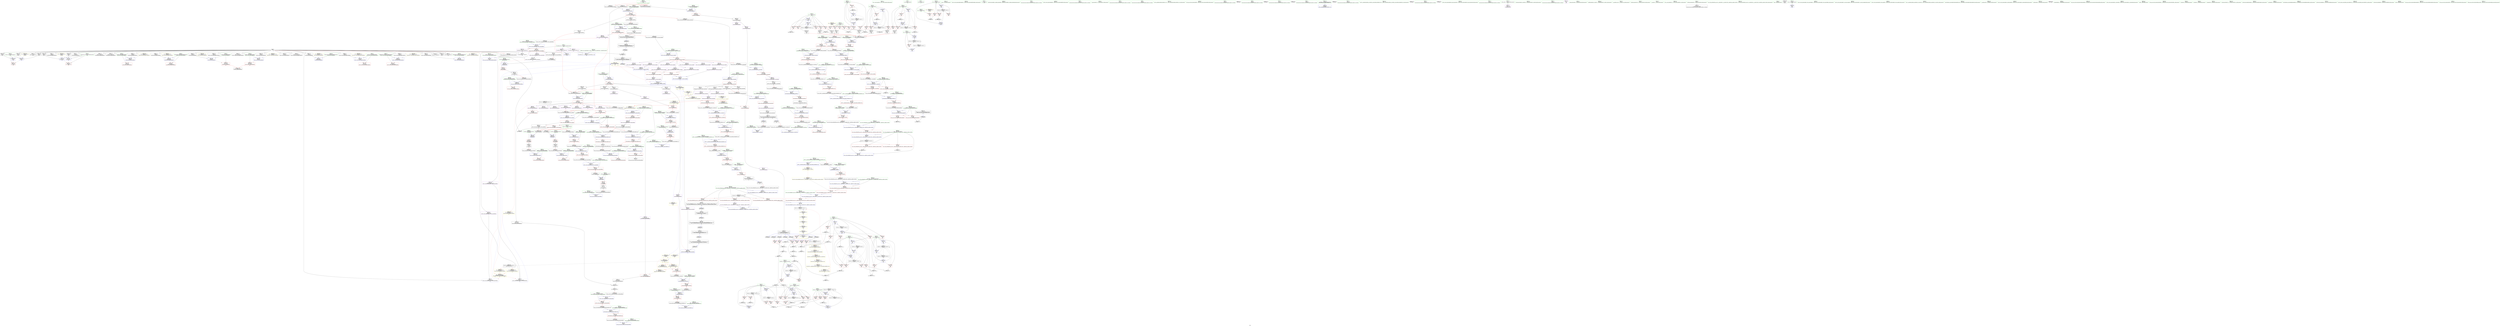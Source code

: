 digraph "SVFG" {
	label="SVFG";

	Node0x563455d8dda0 [shape=record,color=grey,label="{NodeID: 0\nNullPtr|{|<s31>45}}"];
	Node0x563455d8dda0 -> Node0x563456020ab0[style=solid];
	Node0x563455d8dda0 -> Node0x563456020bb0[style=solid];
	Node0x563455d8dda0 -> Node0x563456020c80[style=solid];
	Node0x563455d8dda0 -> Node0x563456020d50[style=solid];
	Node0x563455d8dda0 -> Node0x563456020e20[style=solid];
	Node0x563455d8dda0 -> Node0x563456020ef0[style=solid];
	Node0x563455d8dda0 -> Node0x563456020fc0[style=solid];
	Node0x563455d8dda0 -> Node0x563456021090[style=solid];
	Node0x563455d8dda0 -> Node0x563456021160[style=solid];
	Node0x563455d8dda0 -> Node0x563456021230[style=solid];
	Node0x563455d8dda0 -> Node0x563456021300[style=solid];
	Node0x563455d8dda0 -> Node0x5634560213d0[style=solid];
	Node0x563455d8dda0 -> Node0x5634560214a0[style=solid];
	Node0x563455d8dda0 -> Node0x563456021570[style=solid];
	Node0x563455d8dda0 -> Node0x563456021640[style=solid];
	Node0x563455d8dda0 -> Node0x563456021710[style=solid];
	Node0x563455d8dda0 -> Node0x5634560217e0[style=solid];
	Node0x563455d8dda0 -> Node0x5634560218b0[style=solid];
	Node0x563455d8dda0 -> Node0x563456021980[style=solid];
	Node0x563455d8dda0 -> Node0x563456021a50[style=solid];
	Node0x563455d8dda0 -> Node0x563456021b20[style=solid];
	Node0x563455d8dda0 -> Node0x563456021bf0[style=solid];
	Node0x563455d8dda0 -> Node0x563456021cc0[style=solid];
	Node0x563455d8dda0 -> Node0x563456021d90[style=solid];
	Node0x563455d8dda0 -> Node0x563456021e60[style=solid];
	Node0x563455d8dda0 -> Node0x563456024450[style=solid];
	Node0x563455d8dda0 -> Node0x5634560372d0[style=solid];
	Node0x563455d8dda0 -> Node0x5634560373a0[style=solid];
	Node0x563455d8dda0 -> Node0x563456037470[style=solid];
	Node0x563455d8dda0 -> Node0x563456045c80[style=solid];
	Node0x563455d8dda0 -> Node0x5634560306f0[style=solid];
	Node0x563455d8dda0:s31 -> Node0x5634560cada0[style=solid,color=red];
	Node0x56345602ea70 [shape=record,color=grey,label="{NodeID: 775\n171 = Binary(166, 170, )\n}"];
	Node0x56345602ea70 -> Node0x56345602ebf0[style=solid];
	Node0x563456025320 [shape=record,color=blue,label="{NodeID: 443\n63\<--209\nhi\<--\nmain\n}"];
	Node0x563456025320 -> Node0x563456072060[style=dashed];
	Node0x563456028840 [shape=record,color=purple,label="{NodeID: 277\n404\<--402\nadd.ptr\<--\n_ZNSt6vectorIxSaIxEEixEm\n}"];
	Node0x563456028840 -> Node0x56345601c980[style=solid];
	Node0x5634560cb660 [shape=record,color=black,label="{NodeID: 1218\n794 = PHI(787, )\n1st arg _ZNSt27__uninitialized_default_n_1ILb1EE18__uninit_default_nIPxmEET_S3_T0_ }"];
	Node0x5634560cb660 -> Node0x563456038a60[style=solid];
	Node0x563456018af0 [shape=record,color=green,label="{NodeID: 111\n723\<--724\n_ZSt17__throw_bad_allocv\<--_ZSt17__throw_bad_allocv_field_insensitive\n}"];
	Node0x5634560225e0 [shape=record,color=red,label="{NodeID: 388\n726\<--708\n\<--__n.addr\n_ZN9__gnu_cxx13new_allocatorIxE8allocateEmPKv\n}"];
	Node0x5634560225e0 -> Node0x56345602e170[style=solid];
	Node0x56345601d8f0 [shape=record,color=black,label="{NodeID: 222\n732\<--728\n\<--call2\n_ZN9__gnu_cxx13new_allocatorIxE8allocateEmPKv\n}"];
	Node0x56345601d8f0 -> Node0x56345601d9c0[style=solid];
	Node0x563456095070 [shape=record,color=yellow,style=double,label="{NodeID: 1163\n16V_3 = CSCHI(MR_16V_2)\npts\{520001 \}\nCS[]|{<s0>7}}"];
	Node0x563456095070:s0 -> Node0x563456094b10[style=dashed,color=blue];
	Node0x563456019d40 [shape=record,color=green,label="{NodeID: 56\n340\<--341\nexn.slot\<--exn.slot_field_insensitive\n_ZNSt6vectorIxSaIxEEC2EmRKS0_\n}"];
	Node0x563456019d40 -> Node0x56345602bf80[style=solid];
	Node0x563456019d40 -> Node0x563456036020[style=solid];
	Node0x563456074360 [shape=record,color=black,label="{NodeID: 831\nMR_52V_2 = PHI(MR_52V_5, MR_52V_1, )\npts\{78 \}\n}"];
	Node0x563456074360 -> Node0x563456025b40[style=dashed];
	Node0x563456037d60 [shape=record,color=blue,label="{NodeID: 499\n666\<--664\nthis.addr\<--this\n_ZNSt12_Vector_baseIxSaIxEE11_M_allocateEm\n}"];
	Node0x563456037d60 -> Node0x56345602dcc0[style=dashed];
	Node0x56345602b5c0 [shape=record,color=red,label="{NodeID: 333\n291\<--79\n\<--i60\nmain\n}"];
	Node0x56345602b5c0 -> Node0x56345602e470[style=solid];
	Node0x563456020e20 [shape=record,color=black,label="{NodeID: 167\n132\<--3\n\<--dummyVal\nmain\n}"];
	Node0x563455fecd00 [shape=record,color=green,label="{NodeID: 1\n7\<--1\n__dso_handle\<--dummyObj\nGlob }"];
	Node0x56345602ebf0 [shape=record,color=grey,label="{NodeID: 776\n172 = Binary(171, 142, )\n}"];
	Node0x56345602ebf0 -> Node0x56345602f1f0[style=solid];
	Node0x5634560253f0 [shape=record,color=blue,label="{NodeID: 444\n61\<--209\nlo\<--\nmain\n}"];
	Node0x5634560253f0 -> Node0x563456029bc0[style=dashed];
	Node0x5634560253f0 -> Node0x563456029c90[style=dashed];
	Node0x5634560253f0 -> Node0x563456071b60[style=dashed];
	Node0x563456028910 [shape=record,color=purple,label="{NodeID: 278\n621\<--619\nadd.ptr\<--\n_ZNSt12_Vector_baseIxSaIxEE17_M_create_storageEm\n}"];
	Node0x563456028910 -> Node0x563456037880[style=solid];
	Node0x5634560cb7a0 [shape=record,color=black,label="{NodeID: 1219\n995 = PHI(988, )\n0th arg _ZNSt12_Destroy_auxILb1EE9__destroyIPxEEvT_S3_ }"];
	Node0x5634560cb7a0 -> Node0x56345603a120[style=solid];
	Node0x563456018bf0 [shape=record,color=green,label="{NodeID: 112\n728\<--729\ncall2\<--call2_field_insensitive\n_ZN9__gnu_cxx13new_allocatorIxE8allocateEmPKv\n}"];
	Node0x563456018bf0 -> Node0x56345601d8f0[style=solid];
	Node0x5634560226b0 [shape=record,color=red,label="{NodeID: 389\n739\<--736\nthis1\<--this.addr\n_ZNK9__gnu_cxx13new_allocatorIxE8max_sizeEv\n}"];
	Node0x56345601d9c0 [shape=record,color=black,label="{NodeID: 223\n702\<--732\n_ZN9__gnu_cxx13new_allocatorIxE8allocateEmPKv_ret\<--\n_ZN9__gnu_cxx13new_allocatorIxE8allocateEmPKv\n|{<s0>45}}"];
	Node0x56345601d9c0:s0 -> Node0x5634560c95e0[style=solid,color=blue];
	Node0x563456095150 [shape=record,color=yellow,style=double,label="{NodeID: 1164\n12V_2 = CSCHI(MR_12V_1)\npts\{729 \}\nCS[]|{<s0>50}}"];
	Node0x563456095150:s0 -> Node0x563456095990[style=dashed,color=blue];
	Node0x563456019e10 [shape=record,color=green,label="{NodeID: 57\n342\<--343\nehselector.slot\<--ehselector.slot_field_insensitive\n_ZNSt6vectorIxSaIxEEC2EmRKS0_\n}"];
	Node0x563456019e10 -> Node0x56345602c050[style=solid];
	Node0x563456019e10 -> Node0x5634560360f0[style=solid];
	Node0x563456074860 [shape=record,color=black,label="{NodeID: 832\nMR_54V_2 = PHI(MR_54V_5, MR_54V_1, )\npts\{80 \}\n}"];
	Node0x563456074860 -> Node0x563456025c10[style=dashed];
	Node0x563456037e30 [shape=record,color=blue,label="{NodeID: 500\n668\<--665\n__n.addr\<--__n\n_ZNSt12_Vector_baseIxSaIxEE11_M_allocateEm\n}"];
	Node0x563456037e30 -> Node0x56345602dd90[style=dashed];
	Node0x563456037e30 -> Node0x56345602de60[style=dashed];
	Node0x56345602b690 [shape=record,color=red,label="{NodeID: 334\n170\<--169\n\<--call17\nmain\n}"];
	Node0x56345602b690 -> Node0x56345602ea70[style=solid];
	Node0x563456020ef0 [shape=record,color=black,label="{NodeID: 168\n133\<--3\n\<--dummyVal\nmain\n}"];
	Node0x563456020ef0 -> Node0x563456024a30[style=solid];
	Node0x563456006690 [shape=record,color=green,label="{NodeID: 2\n8\<--1\n_ZSt3cin\<--dummyObj\nGlob }"];
	Node0x56345602ed70 [shape=record,color=grey,label="{NodeID: 777\n187 = Binary(182, 186, )\n}"];
	Node0x56345602ed70 -> Node0x563456031170[style=solid];
	Node0x5634560254c0 [shape=record,color=blue,label="{NodeID: 445\n61\<--220\nlo\<--add40\nmain\n}"];
	Node0x5634560254c0 -> Node0x56345607ed60[style=dashed];
	Node0x5634560289e0 [shape=record,color=red,label="{NodeID: 279\n90\<--43\n\<--ntc\nmain\n}"];
	Node0x5634560289e0 -> Node0x56345602faf0[style=solid];
	Node0x5634560cb8e0 [shape=record,color=black,label="{NodeID: 1220\n996 = PHI(989, )\n1st arg _ZNSt12_Destroy_auxILb1EE9__destroyIPxEEvT_S3_ }"];
	Node0x5634560cb8e0 -> Node0x56345603a1f0[style=solid];
	Node0x563456018cc0 [shape=record,color=green,label="{NodeID: 113\n730\<--731\n_Znwm\<--_Znwm_field_insensitive\n}"];
	Node0x563456022780 [shape=record,color=red,label="{NodeID: 390\n758\<--749\n\<--__first.addr\n_ZSt27__uninitialized_default_n_aIPxmxET_S1_T0_RSaIT1_E\n|{<s0>49}}"];
	Node0x563456022780:s0 -> Node0x5634560cc4a0[style=solid,color=red];
	Node0x56345601da90 [shape=record,color=black,label="{NodeID: 224\n734\<--741\n_ZNK9__gnu_cxx13new_allocatorIxE8max_sizeEv_ret\<--\n_ZNK9__gnu_cxx13new_allocatorIxE8max_sizeEv\n|{<s0>46}}"];
	Node0x56345601da90:s0 -> Node0x5634560c9720[style=solid,color=blue];
	Node0x5634560952b0 [shape=record,color=yellow,style=double,label="{NodeID: 1165\n12V_2 = CSCHI(MR_12V_1)\npts\{729 \}\nCS[]|{<s0>51}}"];
	Node0x5634560952b0:s0 -> Node0x563456095150[style=dashed,color=blue];
	Node0x563456019ee0 [shape=record,color=green,label="{NodeID: 58\n352\<--353\n_ZNSt12_Vector_baseIxSaIxEEC2EmRKS0_\<--_ZNSt12_Vector_baseIxSaIxEEC2EmRKS0__field_insensitive\n}"];
	Node0x563456074d60 [shape=record,color=black,label="{NodeID: 833\nMR_12V_2 = PHI(MR_12V_3, MR_12V_1, )\npts\{729 \}\n|{<s0>7}}"];
	Node0x563456074d60:s0 -> Node0x5634560858a0[style=dashed,color=red];
	Node0x563456037f00 [shape=record,color=blue,label="{NodeID: 501\n689\<--687\n__a.addr\<--__a\n_ZNSt16allocator_traitsISaIxEE8allocateERS0_m\n}"];
	Node0x563456037f00 -> Node0x5634560222a0[style=dashed];
	Node0x56345602b760 [shape=record,color=red,label="{NodeID: 335\n176\<--175\n\<--call21\nmain\n}"];
	Node0x56345602b760 -> Node0x56345602f1f0[style=solid];
	Node0x563456020fc0 [shape=record,color=black,label="{NodeID: 169\n135\<--3\n\<--dummyVal\nmain\n}"];
	Node0x563456020fc0 -> Node0x563456024b00[style=solid];
	Node0x563456005960 [shape=record,color=green,label="{NodeID: 3\n9\<--1\n.str\<--dummyObj\nGlob }"];
	Node0x56345602eef0 [shape=record,color=grey,label="{NodeID: 778\n237 = Binary(236, 142, )\n}"];
	Node0x56345602eef0 -> Node0x56345602f370[style=solid];
	Node0x563456025590 [shape=record,color=blue,label="{NodeID: 446\n63\<--223\nhi\<--\nmain\n}"];
	Node0x563456025590 -> Node0x56345607f260[style=dashed];
	Node0x563456028ab0 [shape=record,color=red,label="{NodeID: 280\n89\<--45\n\<--test\nmain\n}"];
	Node0x563456028ab0 -> Node0x56345602faf0[style=solid];
	Node0x5634560cba20 [shape=record,color=black,label="{NodeID: 1221\n451 = PHI(325, )\n0th arg _ZN9__gnu_cxx13new_allocatorIxEC2Ev }"];
	Node0x5634560cba20 -> Node0x5634560366a0[style=solid];
	Node0x56345601e0b0 [shape=record,color=green,label="{NodeID: 114\n736\<--737\nthis.addr\<--this.addr_field_insensitive\n_ZNK9__gnu_cxx13new_allocatorIxE8max_sizeEv\n}"];
	Node0x56345601e0b0 -> Node0x5634560226b0[style=solid];
	Node0x56345601e0b0 -> Node0x563456038310[style=solid];
	Node0x563456022850 [shape=record,color=red,label="{NodeID: 391\n759\<--751\n\<--__n.addr\n_ZSt27__uninitialized_default_n_aIPxmxET_S1_T0_RSaIT1_E\n|{<s0>49}}"];
	Node0x563456022850:s0 -> Node0x5634560cc5e0[style=solid,color=red];
	Node0x56345601db60 [shape=record,color=black,label="{NodeID: 225\n745\<--760\n_ZSt27__uninitialized_default_n_aIPxmxET_S1_T0_RSaIT1_E_ret\<--call\n_ZSt27__uninitialized_default_n_aIPxmxET_S1_T0_RSaIT1_E\n|{<s0>35}}"];
	Node0x56345601db60:s0 -> Node0x5634560c9220[style=solid,color=blue];
	Node0x563456095410 [shape=record,color=yellow,style=double,label="{NodeID: 1166\n96V_2 = CSCHI(MR_96V_1)\npts\{520000 520001 520002 \}\nCS[]|{<s0>32|<s1>32|<s2>32}}"];
	Node0x563456095410:s0 -> Node0x5634560376e0[style=dashed,color=red];
	Node0x563456095410:s1 -> Node0x5634560377b0[style=dashed,color=red];
	Node0x563456095410:s2 -> Node0x563456037880[style=dashed,color=red];
	Node0x563456019fe0 [shape=record,color=green,label="{NodeID: 59\n356\<--357\n_ZNSt6vectorIxSaIxEE21_M_default_initializeEm\<--_ZNSt6vectorIxSaIxEE21_M_default_initializeEm_field_insensitive\n}"];
	Node0x563456075260 [shape=record,color=black,label="{NodeID: 834\nMR_14V_2 = PHI(MR_14V_3, MR_14V_1, )\npts\{520000 \}\n|{<s0>7}}"];
	Node0x563456075260:s0 -> Node0x563456085980[style=dashed,color=red];
	Node0x563456037fd0 [shape=record,color=blue,label="{NodeID: 502\n691\<--688\n__n.addr\<--__n\n_ZNSt16allocator_traitsISaIxEE8allocateERS0_m\n}"];
	Node0x563456037fd0 -> Node0x563456022370[style=dashed];
	Node0x56345602b830 [shape=record,color=red,label="{NodeID: 336\n186\<--185\n\<--call26\nmain\n}"];
	Node0x56345602b830 -> Node0x56345602ed70[style=solid];
	Node0x563456021090 [shape=record,color=black,label="{NodeID: 170\n310\<--3\nlpad.val\<--dummyVal\nmain\n}"];
	Node0x5634560059f0 [shape=record,color=green,label="{NodeID: 4\n12\<--1\n\<--dummyObj\nCan only get source location for instruction, argument, global var or function.}"];
	Node0x56345602f070 [shape=record,color=grey,label="{NodeID: 779\n191 = Binary(190, 142, )\n}"];
	Node0x56345602f070 -> Node0x563456025180[style=solid];
	Node0x563456025660 [shape=record,color=blue,label="{NodeID: 447\n65\<--227\nmi\<--\nmain\n}"];
	Node0x563456025660 -> Node0x56345602a310[style=dashed];
	Node0x563456025660 -> Node0x563456072560[style=dashed];
	Node0x563456028b80 [shape=record,color=red,label="{NodeID: 281\n295\<--45\n\<--test\nmain\n}"];
	Node0x5634560cbb60 [shape=record,color=black,label="{NodeID: 1222\n532 = PHI(364, 434, 442, )\n0th arg _ZNSt12_Vector_baseIxSaIxEED2Ev }"];
	Node0x5634560cbb60 -> Node0x563456036ec0[style=solid];
	Node0x56345601e140 [shape=record,color=green,label="{NodeID: 115\n749\<--750\n__first.addr\<--__first.addr_field_insensitive\n_ZSt27__uninitialized_default_n_aIPxmxET_S1_T0_RSaIT1_E\n}"];
	Node0x56345601e140 -> Node0x563456022780[style=solid];
	Node0x56345601e140 -> Node0x5634560383e0[style=solid];
	Node0x563456022920 [shape=record,color=red,label="{NodeID: 392\n769\<--766\nthis1\<--this.addr\n_ZNSt12_Vector_baseIxSaIxEE19_M_get_Tp_allocatorEv\n}"];
	Node0x563456022920 -> Node0x5634560285d0[style=solid];
	Node0x56345601dc30 [shape=record,color=black,label="{NodeID: 226\n771\<--770\n\<--_M_impl\n_ZNSt12_Vector_baseIxSaIxEE19_M_get_Tp_allocatorEv\n}"];
	Node0x56345601dc30 -> Node0x56345601dd00[style=solid];
	Node0x563456095570 [shape=record,color=yellow,style=double,label="{NodeID: 1167\n96V_3 = CSCHI(MR_96V_2)\npts\{520000 520001 520002 \}\nCS[]|{<s0>22|<s1>22|<s2>22}}"];
	Node0x563456095570:s0 -> Node0x563456094bf0[style=dashed,color=blue];
	Node0x563456095570:s1 -> Node0x563456094d50[style=dashed,color=blue];
	Node0x563456095570:s2 -> Node0x563456094e30[style=dashed,color=blue];
	Node0x56345601a0e0 [shape=record,color=green,label="{NodeID: 60\n366\<--367\n_ZNSt12_Vector_baseIxSaIxEED2Ev\<--_ZNSt12_Vector_baseIxSaIxEED2Ev_field_insensitive\n}"];
	Node0x563456075760 [shape=record,color=black,label="{NodeID: 835\nMR_58V_2 = PHI(MR_58V_3, MR_58V_1, )\npts\{520001 520002 \}\n|{<s0>7|<s1>7}}"];
	Node0x563456075760:s0 -> Node0x563456085a60[style=dashed,color=red];
	Node0x563456075760:s1 -> Node0x563456085b40[style=dashed,color=red];
	Node0x5634560380a0 [shape=record,color=blue,label="{NodeID: 503\n706\<--703\nthis.addr\<--this\n_ZN9__gnu_cxx13new_allocatorIxE8allocateEmPKv\n}"];
	Node0x5634560380a0 -> Node0x563456022440[style=dashed];
	Node0x56345602b900 [shape=record,color=red,label="{NodeID: 337\n241\<--240\n\<--call49\nmain\n}"];
	Node0x56345602b900 -> Node0x56345602f370[style=solid];
	Node0x563456021160 [shape=record,color=black,label="{NodeID: 171\n311\<--3\nlpad.val83\<--dummyVal\nmain\n}"];
	Node0x563456005ca0 [shape=record,color=green,label="{NodeID: 5\n82\<--1\n\<--dummyObj\nCan only get source location for instruction, argument, global var or function.}"];
	Node0x56345602f1f0 [shape=record,color=grey,label="{NodeID: 780\n177 = Binary(172, 176, )\n}"];
	Node0x56345602f1f0 -> Node0x56345602f670[style=solid];
	Node0x563456025730 [shape=record,color=blue,label="{NodeID: 448\n73\<--157\nstarted42\<--\nmain\n}"];
	Node0x563456025730 -> Node0x56345602ada0[style=dashed];
	Node0x563456025730 -> Node0x56345602ae70[style=dashed];
	Node0x563456025730 -> Node0x5634560258d0[style=dashed];
	Node0x563456025730 -> Node0x563456073960[style=dashed];
	Node0x563456028c50 [shape=record,color=red,label="{NodeID: 282\n303\<--45\n\<--test\nmain\n}"];
	Node0x563456028c50 -> Node0x563456047420[style=solid];
	Node0x5634560cbe40 [shape=record,color=black,label="{NodeID: 1223\n880 = PHI(540, )\n0th arg _ZNSt12_Vector_baseIxSaIxEE13_M_deallocateEPxm }"];
	Node0x5634560cbe40 -> Node0x5634560395c0[style=solid];
	Node0x56345601e210 [shape=record,color=green,label="{NodeID: 116\n751\<--752\n__n.addr\<--__n.addr_field_insensitive\n_ZSt27__uninitialized_default_n_aIPxmxET_S1_T0_RSaIT1_E\n}"];
	Node0x56345601e210 -> Node0x563456022850[style=solid];
	Node0x56345601e210 -> Node0x5634560384b0[style=solid];
	Node0x5634560229f0 [shape=record,color=red,label="{NodeID: 393\n786\<--776\n\<--__first.addr\n_ZSt25__uninitialized_default_nIPxmET_S1_T0_\n|{<s0>50}}"];
	Node0x5634560229f0:s0 -> Node0x5634560cb520[style=solid,color=red];
	Node0x56345601dd00 [shape=record,color=black,label="{NodeID: 227\n764\<--771\n_ZNSt12_Vector_baseIxSaIxEE19_M_get_Tp_allocatorEv_ret\<--\n_ZNSt12_Vector_baseIxSaIxEE19_M_get_Tp_allocatorEv\n|{<s0>26|<s1>34}}"];
	Node0x56345601dd00:s0 -> Node0x5634560c8fa0[style=solid,color=blue];
	Node0x56345601dd00:s1 -> Node0x5634560c90e0[style=solid,color=blue];
	Node0x5634560956d0 [shape=record,color=yellow,style=double,label="{NodeID: 1168\n12V_2 = CSCHI(MR_12V_1)\npts\{729 \}\nCS[]|{<s0>23}}"];
	Node0x5634560956d0:s0 -> Node0x563456094f10[style=dashed,color=blue];
	Node0x56345601a1e0 [shape=record,color=green,label="{NodeID: 61\n374\<--375\n__gxx_personality_v0\<--__gxx_personality_v0_field_insensitive\n}"];
	Node0x563456038170 [shape=record,color=blue,label="{NodeID: 504\n708\<--704\n__n.addr\<--__n\n_ZN9__gnu_cxx13new_allocatorIxE8allocateEmPKv\n}"];
	Node0x563456038170 -> Node0x563456022510[style=dashed];
	Node0x563456038170 -> Node0x5634560225e0[style=dashed];
	Node0x56345602b9d0 [shape=record,color=red,label="{NodeID: 338\n247\<--246\n\<--call53\nmain\n}"];
	Node0x56345602b9d0 -> Node0x56345602f970[style=solid];
	Node0x563456021230 [shape=record,color=black,label="{NodeID: 172\n359\<--3\n\<--dummyVal\n_ZNSt6vectorIxSaIxEEC2EmRKS0_\n}"];
	Node0x563456005d30 [shape=record,color=green,label="{NodeID: 6\n87\<--1\n\<--dummyObj\nCan only get source location for instruction, argument, global var or function.}"];
	Node0x56345602f370 [shape=record,color=grey,label="{NodeID: 781\n242 = Binary(237, 241, )\n}"];
	Node0x56345602f370 -> Node0x56345602f4f0[style=solid];
	Node0x563456025800 [shape=record,color=blue,label="{NodeID: 449\n75\<--82\ni43\<--\nmain\n}"];
	Node0x563456025800 -> Node0x56345602af40[style=dashed];
	Node0x563456025800 -> Node0x56345602b010[style=dashed];
	Node0x563456025800 -> Node0x56345602b0e0[style=dashed];
	Node0x563456025800 -> Node0x56345602b1b0[style=dashed];
	Node0x563456025800 -> Node0x5634560259a0[style=dashed];
	Node0x563456025800 -> Node0x563456073e60[style=dashed];
	Node0x563456028d20 [shape=record,color=red,label="{NodeID: 283\n97\<--47\n\<--n\nmain\n}"];
	Node0x563456028d20 -> Node0x563456022100[style=solid];
	Node0x5634560cbf50 [shape=record,color=black,label="{NodeID: 1224\n881 = PHI(543, )\n1st arg _ZNSt12_Vector_baseIxSaIxEE13_M_deallocateEPxm }"];
	Node0x5634560cbf50 -> Node0x563456039690[style=solid];
	Node0x56345601e2e0 [shape=record,color=green,label="{NodeID: 117\n753\<--754\n.addr\<--.addr_field_insensitive\n_ZSt27__uninitialized_default_n_aIPxmxET_S1_T0_RSaIT1_E\n}"];
	Node0x56345601e2e0 -> Node0x563456038580[style=solid];
	Node0x563456022ac0 [shape=record,color=red,label="{NodeID: 394\n787\<--778\n\<--__n.addr\n_ZSt25__uninitialized_default_nIPxmET_S1_T0_\n|{<s0>50}}"];
	Node0x563456022ac0:s0 -> Node0x5634560cb660[style=solid,color=red];
	Node0x56345601ddd0 [shape=record,color=black,label="{NodeID: 228\n773\<--788\n_ZSt25__uninitialized_default_nIPxmET_S1_T0__ret\<--call\n_ZSt25__uninitialized_default_nIPxmET_S1_T0_\n|{<s0>49}}"];
	Node0x56345601ddd0:s0 -> Node0x5634560c9860[style=solid,color=blue];
	Node0x563456095830 [shape=record,color=yellow,style=double,label="{NodeID: 1169\n12V_2 = CSCHI(MR_12V_1)\npts\{729 \}\nCS[]|{<s0>35}}"];
	Node0x563456095830:s0 -> Node0x5634560956d0[style=dashed,color=blue];
	Node0x56345601a2e0 [shape=record,color=green,label="{NodeID: 62\n380\<--381\nthis.addr\<--this.addr_field_insensitive\n_ZNSaIxED2Ev\n}"];
	Node0x56345601a2e0 -> Node0x56345602c120[style=solid];
	Node0x56345601a2e0 -> Node0x5634560361c0[style=solid];
	Node0x563456038240 [shape=record,color=blue,label="{NodeID: 505\n710\<--705\n.addr\<--\n_ZN9__gnu_cxx13new_allocatorIxE8allocateEmPKv\n}"];
	Node0x56345602baa0 [shape=record,color=red,label="{NodeID: 339\n274\<--273\n\<--call66\nmain\n}"];
	Node0x56345602baa0 -> Node0x56345602e2f0[style=solid];
	Node0x563456021300 [shape=record,color=black,label="{NodeID: 173\n360\<--3\n\<--dummyVal\n_ZNSt6vectorIxSaIxEEC2EmRKS0_\n}"];
	Node0x563456021300 -> Node0x563456036020[style=solid];
	Node0x563456005df0 [shape=record,color=green,label="{NodeID: 7\n142\<--1\n\<--dummyObj\nCan only get source location for instruction, argument, global var or function.}"];
	Node0x56345602f4f0 [shape=record,color=grey,label="{NodeID: 782\n243 = Binary(242, 142, )\n}"];
	Node0x56345602f4f0 -> Node0x56345602f970[style=solid];
	Node0x5634560258d0 [shape=record,color=blue,label="{NodeID: 450\n73\<--250\nstarted42\<--add55\nmain\n}"];
	Node0x5634560258d0 -> Node0x56345602ada0[style=dashed];
	Node0x5634560258d0 -> Node0x56345602ae70[style=dashed];
	Node0x5634560258d0 -> Node0x5634560258d0[style=dashed];
	Node0x5634560258d0 -> Node0x563456073960[style=dashed];
	Node0x563456028df0 [shape=record,color=red,label="{NodeID: 284\n111\<--47\n\<--n\nmain\n}"];
	Node0x563456028df0 -> Node0x56345602fc70[style=solid];
	Node0x5634560cc060 [shape=record,color=black,label="{NodeID: 1225\n882 = PHI(553, )\n2nd arg _ZNSt12_Vector_baseIxSaIxEE13_M_deallocateEPxm }"];
	Node0x5634560cc060 -> Node0x563456039760[style=solid];
	Node0x56345601e3b0 [shape=record,color=green,label="{NodeID: 118\n761\<--762\n_ZSt25__uninitialized_default_nIPxmET_S1_T0_\<--_ZSt25__uninitialized_default_nIPxmET_S1_T0__field_insensitive\n}"];
	Node0x563456022b90 [shape=record,color=red,label="{NodeID: 395\n803\<--795\n\<--__first.addr\n_ZNSt27__uninitialized_default_n_1ILb1EE18__uninit_default_nIPxmEET_S3_T0_\n|{<s0>51}}"];
	Node0x563456022b90:s0 -> Node0x5634560ce1e0[style=solid,color=red];
	Node0x56345601dea0 [shape=record,color=black,label="{NodeID: 229\n792\<--806\n_ZNSt27__uninitialized_default_n_1ILb1EE18__uninit_default_nIPxmEET_S3_T0__ret\<--call\n_ZNSt27__uninitialized_default_n_1ILb1EE18__uninit_default_nIPxmEET_S3_T0_\n|{<s0>50}}"];
	Node0x56345601dea0:s0 -> Node0x5634560c99a0[style=solid,color=blue];
	Node0x563456095990 [shape=record,color=yellow,style=double,label="{NodeID: 1170\n12V_2 = CSCHI(MR_12V_1)\npts\{729 \}\nCS[]|{<s0>49}}"];
	Node0x563456095990:s0 -> Node0x563456095830[style=dashed,color=blue];
	Node0x56345601a3b0 [shape=record,color=green,label="{NodeID: 63\n386\<--387\n_ZN9__gnu_cxx13new_allocatorIxED2Ev\<--_ZN9__gnu_cxx13new_allocatorIxED2Ev_field_insensitive\n}"];
	Node0x563456076660 [shape=record,color=black,label="{NodeID: 838\nMR_182V_3 = PHI(MR_182V_4, MR_182V_2, )\npts\{838 \}\n}"];
	Node0x563456076660 -> Node0x563456022fa0[style=dashed];
	Node0x563456076660 -> Node0x563456023070[style=dashed];
	Node0x563456076660 -> Node0x563456023140[style=dashed];
	Node0x563456076660 -> Node0x563456039420[style=dashed];
	Node0x563456038310 [shape=record,color=blue,label="{NodeID: 506\n736\<--735\nthis.addr\<--this\n_ZNK9__gnu_cxx13new_allocatorIxE8max_sizeEv\n}"];
	Node0x563456038310 -> Node0x5634560226b0[style=dashed];
	Node0x56345602bb70 [shape=record,color=red,label="{NodeID: 340\n324\<--321\nthis1\<--this.addr\n_ZNSaIxEC2Ev\n}"];
	Node0x56345602bb70 -> Node0x56345601c570[style=solid];
	Node0x5634560213d0 [shape=record,color=black,label="{NodeID: 174\n362\<--3\n\<--dummyVal\n_ZNSt6vectorIxSaIxEEC2EmRKS0_\n}"];
	Node0x5634560213d0 -> Node0x5634560360f0[style=solid];
	Node0x563456016290 [shape=record,color=green,label="{NodeID: 8\n144\<--1\n\<--dummyObj\nCan only get source location for instruction, argument, global var or function.}"];
	Node0x56345602f670 [shape=record,color=grey,label="{NodeID: 783\n179 = Binary(178, 177, )\n}"];
	Node0x56345602f670 -> Node0x5634560250b0[style=solid];
	Node0x5634560259a0 [shape=record,color=blue,label="{NodeID: 451\n75\<--254\ni43\<--inc57\nmain\n}"];
	Node0x5634560259a0 -> Node0x56345602af40[style=dashed];
	Node0x5634560259a0 -> Node0x56345602b010[style=dashed];
	Node0x5634560259a0 -> Node0x56345602b0e0[style=dashed];
	Node0x5634560259a0 -> Node0x56345602b1b0[style=dashed];
	Node0x5634560259a0 -> Node0x5634560259a0[style=dashed];
	Node0x5634560259a0 -> Node0x563456073e60[style=dashed];
	Node0x563456028ec0 [shape=record,color=red,label="{NodeID: 285\n162\<--47\n\<--n\nmain\n}"];
	Node0x563456028ec0 -> Node0x5634560300f0[style=solid];
	Node0x5634560cc170 [shape=record,color=black,label="{NodeID: 1226\n653 = PHI(645, )\n0th arg _ZN9__gnu_cxx13new_allocatorIxEC2ERKS1_ }"];
	Node0x5634560cc170 -> Node0x563456037bc0[style=solid];
	Node0x56345601e4b0 [shape=record,color=green,label="{NodeID: 119\n766\<--767\nthis.addr\<--this.addr_field_insensitive\n_ZNSt12_Vector_baseIxSaIxEE19_M_get_Tp_allocatorEv\n}"];
	Node0x56345601e4b0 -> Node0x563456022920[style=solid];
	Node0x56345601e4b0 -> Node0x563456038650[style=solid];
	Node0x563456022c60 [shape=record,color=red,label="{NodeID: 396\n804\<--797\n\<--__n.addr\n_ZNSt27__uninitialized_default_n_1ILb1EE18__uninit_default_nIPxmEET_S3_T0_\n|{<s0>51}}"];
	Node0x563456022c60:s0 -> Node0x5634560ce2f0[style=solid,color=red];
	Node0x56345601df70 [shape=record,color=black,label="{NodeID: 230\n810\<--829\n_ZSt6fill_nIPxmxET_S1_T0_RKT1__ret\<--call1\n_ZSt6fill_nIPxmxET_S1_T0_RKT1_\n|{<s0>51}}"];
	Node0x56345601df70:s0 -> Node0x5634560c8be0[style=solid,color=blue];
	Node0x5634560c1300 [shape=record,color=black,label="{NodeID: 1171\n298 = PHI()\n}"];
	Node0x56345601a4b0 [shape=record,color=green,label="{NodeID: 64\n392\<--393\nthis.addr\<--this.addr_field_insensitive\n_ZNSt6vectorIxSaIxEEixEm\n}"];
	Node0x56345601a4b0 -> Node0x56345602c1f0[style=solid];
	Node0x56345601a4b0 -> Node0x563456036290[style=solid];
	Node0x563456076b60 [shape=record,color=black,label="{NodeID: 839\nMR_190V_3 = PHI(MR_190V_4, MR_190V_2, )\npts\{846 \}\n}"];
	Node0x563456076b60 -> Node0x563456023480[style=dashed];
	Node0x563456076b60 -> Node0x563456023550[style=dashed];
	Node0x563456076b60 -> Node0x563456039350[style=dashed];
	Node0x5634560383e0 [shape=record,color=blue,label="{NodeID: 507\n749\<--746\n__first.addr\<--__first\n_ZSt27__uninitialized_default_n_aIPxmxET_S1_T0_RSaIT1_E\n}"];
	Node0x5634560383e0 -> Node0x563456022780[style=dashed];
	Node0x56345602bc40 [shape=record,color=red,label="{NodeID: 341\n347\<--334\nthis1\<--this.addr\n_ZNSt6vectorIxSaIxEEC2EmRKS0_\n|{|<s2>23}}"];
	Node0x56345602bc40 -> Node0x56345601c640[style=solid];
	Node0x56345602bc40 -> Node0x56345601c710[style=solid];
	Node0x56345602bc40:s2 -> Node0x5634560caee0[style=solid,color=red];
	Node0x5634560214a0 [shape=record,color=black,label="{NodeID: 175\n371\<--3\nlpad.val\<--dummyVal\n_ZNSt6vectorIxSaIxEEC2EmRKS0_\n}"];
	Node0x563456016320 [shape=record,color=green,label="{NodeID: 9\n154\<--1\n\<--dummyObj\nCan only get source location for instruction, argument, global var or function.}"];
	Node0x56345602f7f0 [shape=record,color=grey,label="{NodeID: 784\n182 = Binary(181, 142, )\n}"];
	Node0x56345602f7f0 -> Node0x56345602ed70[style=solid];
	Node0x563456025a70 [shape=record,color=blue,label="{NodeID: 452\n49\<--259\nkth\<--sub59\nmain\n}"];
	Node0x563456025a70 -> Node0x56345606fd60[style=dashed];
	Node0x563456028f90 [shape=record,color=red,label="{NodeID: 286\n233\<--47\n\<--n\nmain\n}"];
	Node0x563456028f90 -> Node0x563456030ff0[style=solid];
	Node0x5634560cc280 [shape=record,color=black,label="{NodeID: 1227\n654 = PHI(647, )\n1st arg _ZN9__gnu_cxx13new_allocatorIxEC2ERKS1_ }"];
	Node0x5634560cc280 -> Node0x563456037c90[style=solid];
	Node0x56345601e580 [shape=record,color=green,label="{NodeID: 120\n776\<--777\n__first.addr\<--__first.addr_field_insensitive\n_ZSt25__uninitialized_default_nIPxmET_S1_T0_\n}"];
	Node0x56345601e580 -> Node0x5634560229f0[style=solid];
	Node0x56345601e580 -> Node0x563456038720[style=solid];
	Node0x563456022d30 [shape=record,color=red,label="{NodeID: 397\n823\<--814\n\<--__first.addr\n_ZSt6fill_nIPxmxET_S1_T0_RKT1_\n|{<s0>52}}"];
	Node0x563456022d30:s0 -> Node0x5634560cc860[style=solid,color=red];
	Node0x5634560262c0 [shape=record,color=black,label="{NodeID: 231\n833\<--870\n_ZSt10__fill_n_aIPxmxEN9__gnu_cxx11__enable_ifIXsr11__is_scalarIT1_EE7__valueET_E6__typeES4_T0_RKS3__ret\<--\n_ZSt10__fill_n_aIPxmxEN9__gnu_cxx11__enable_ifIXsr11__is_scalarIT1_EE7__valueET_E6__typeES4_T0_RKS3_\n|{<s0>53}}"];
	Node0x5634560262c0:s0 -> Node0x5634560c8e60[style=solid,color=blue];
	Node0x5634560c0480 [shape=record,color=black,label="{NodeID: 1172\n83 = PHI()\n}"];
	Node0x56345601a580 [shape=record,color=green,label="{NodeID: 65\n394\<--395\n__n.addr\<--__n.addr_field_insensitive\n_ZNSt6vectorIxSaIxEEixEm\n}"];
	Node0x56345601a580 -> Node0x56345602c2c0[style=solid];
	Node0x56345601a580 -> Node0x563456036360[style=solid];
	Node0x563456077060 [shape=record,color=black,label="{NodeID: 840\nMR_12V_2 = PHI(MR_12V_3, MR_12V_1, )\npts\{729 \}\n|{|<s1>53}}"];
	Node0x563456077060 -> Node0x563456039280[style=dashed];
	Node0x563456077060:s1 -> Node0x5634560952b0[style=dashed,color=blue];
	Node0x5634560384b0 [shape=record,color=blue,label="{NodeID: 508\n751\<--747\n__n.addr\<--__n\n_ZSt27__uninitialized_default_n_aIPxmxET_S1_T0_RSaIT1_E\n}"];
	Node0x5634560384b0 -> Node0x563456022850[style=dashed];
	Node0x56345602bd10 [shape=record,color=red,label="{NodeID: 342\n349\<--336\n\<--__n.addr\n_ZNSt6vectorIxSaIxEEC2EmRKS0_\n|{<s0>22}}"];
	Node0x56345602bd10:s0 -> Node0x5634560cf070[style=solid,color=red];
	Node0x563456021570 [shape=record,color=black,label="{NodeID: 176\n372\<--3\nlpad.val2\<--dummyVal\n_ZNSt6vectorIxSaIxEEC2EmRKS0_\n}"];
	Node0x5634560163e0 [shape=record,color=green,label="{NodeID: 10\n157\<--1\n\<--dummyObj\nCan only get source location for instruction, argument, global var or function.}"];
	Node0x56345602f970 [shape=record,color=grey,label="{NodeID: 785\n248 = Binary(243, 247, )\n}"];
	Node0x56345602f970 -> Node0x56345602e5f0[style=solid];
	Node0x563456025b40 [shape=record,color=blue,label="{NodeID: 453\n77\<--262\nans\<--\nmain\n}"];
	Node0x563456025b40 -> Node0x563456070260[style=dashed];
	Node0x563456029060 [shape=record,color=red,label="{NodeID: 287\n266\<--47\n\<--n\nmain\n}"];
	Node0x563456029060 -> Node0x5634560303f0[style=solid];
	Node0x5634560cc390 [shape=record,color=black,label="{NodeID: 1228\n735 = PHI(715, )\n0th arg _ZNK9__gnu_cxx13new_allocatorIxE8max_sizeEv }"];
	Node0x5634560cc390 -> Node0x563456038310[style=solid];
	Node0x56345601e650 [shape=record,color=green,label="{NodeID: 121\n778\<--779\n__n.addr\<--__n.addr_field_insensitive\n_ZSt25__uninitialized_default_nIPxmET_S1_T0_\n}"];
	Node0x56345601e650 -> Node0x563456022ac0[style=solid];
	Node0x56345601e650 -> Node0x5634560387f0[style=solid];
	Node0x563456022e00 [shape=record,color=red,label="{NodeID: 398\n827\<--816\n\<--__n.addr\n_ZSt6fill_nIPxmxET_S1_T0_RKT1_\n|{<s0>53}}"];
	Node0x563456022e00:s0 -> Node0x5634560cd240[style=solid,color=red];
	Node0x563456026350 [shape=record,color=black,label="{NodeID: 232\n872\<--877\n_ZSt12__niter_baseIPxET_S1__ret\<--\n_ZSt12__niter_baseIPxET_S1_\n|{<s0>52}}"];
	Node0x563456026350:s0 -> Node0x5634560c8d20[style=solid,color=blue];
	Node0x5634560c7eb0 [shape=record,color=black,label="{NodeID: 1173\n119 = PHI()\n}"];
	Node0x56345601a650 [shape=record,color=green,label="{NodeID: 66\n411\<--412\nthis.addr\<--this.addr_field_insensitive\n_ZNSt6vectorIxSaIxEED2Ev\n}"];
	Node0x56345601a650 -> Node0x56345602c460[style=solid];
	Node0x56345601a650 -> Node0x563456036430[style=solid];
	Node0x563456038580 [shape=record,color=blue,label="{NodeID: 509\n753\<--748\n.addr\<--\n_ZSt27__uninitialized_default_n_aIPxmxET_S1_T0_RSaIT1_E\n}"];
	Node0x56345602bde0 [shape=record,color=red,label="{NodeID: 343\n354\<--336\n\<--__n.addr\n_ZNSt6vectorIxSaIxEEC2EmRKS0_\n|{<s0>23}}"];
	Node0x56345602bde0:s0 -> Node0x5634560cb020[style=solid,color=red];
	Node0x563456021640 [shape=record,color=black,label="{NodeID: 177\n437\<--3\n\<--dummyVal\n_ZNSt6vectorIxSaIxEED2Ev\n}"];
	Node0x5634560164a0 [shape=record,color=green,label="{NodeID: 11\n262\<--1\n\<--dummyObj\nCan only get source location for instruction, argument, global var or function.}"];
	Node0x56345602faf0 [shape=record,color=grey,label="{NodeID: 786\n91 = cmp(89, 90, )\n}"];
	Node0x563456025c10 [shape=record,color=blue,label="{NodeID: 454\n79\<--82\ni60\<--\nmain\n}"];
	Node0x563456025c10 -> Node0x56345602b350[style=dashed];
	Node0x563456025c10 -> Node0x56345602b420[style=dashed];
	Node0x563456025c10 -> Node0x56345602b4f0[style=dashed];
	Node0x563456025c10 -> Node0x56345602b5c0[style=dashed];
	Node0x563456025c10 -> Node0x563456025e80[style=dashed];
	Node0x563456025c10 -> Node0x563456074860[style=dashed];
	Node0x563456029130 [shape=record,color=red,label="{NodeID: 288\n200\<--49\n\<--kth\nmain\n}"];
	Node0x563456029130 -> Node0x56345602ff70[style=solid];
	Node0x5634560cc4a0 [shape=record,color=black,label="{NodeID: 1229\n774 = PHI(758, )\n0th arg _ZSt25__uninitialized_default_nIPxmET_S1_T0_ }"];
	Node0x5634560cc4a0 -> Node0x563456038720[style=solid];
	Node0x56345601e720 [shape=record,color=green,label="{NodeID: 122\n780\<--781\n__assignable\<--__assignable_field_insensitive\n_ZSt25__uninitialized_default_nIPxmET_S1_T0_\n}"];
	Node0x56345601e720 -> Node0x5634560388c0[style=solid];
	Node0x563456022ed0 [shape=record,color=red,label="{NodeID: 399\n828\<--818\n\<--__value.addr\n_ZSt6fill_nIPxmxET_S1_T0_RKT1_\n|{<s0>53}}"];
	Node0x563456022ed0:s0 -> Node0x5634560cd350[style=solid,color=red];
	Node0x563456026420 [shape=record,color=black,label="{NodeID: 233\n897\<--896\n\<--_M_impl\n_ZNSt12_Vector_baseIxSaIxEE13_M_deallocateEPxm\n|{<s0>54}}"];
	Node0x563456026420:s0 -> Node0x5634560c9df0[style=solid,color=red];
	Node0x5634560c7fb0 [shape=record,color=black,label="{NodeID: 1174\n23 = PHI()\n}"];
	Node0x56345601a720 [shape=record,color=green,label="{NodeID: 67\n413\<--414\nexn.slot\<--exn.slot_field_insensitive\n_ZNSt6vectorIxSaIxEED2Ev\n}"];
	Node0x56345601a720 -> Node0x56345602c530[style=solid];
	Node0x56345601a720 -> Node0x563456036500[style=solid];
	Node0x563456038650 [shape=record,color=blue,label="{NodeID: 510\n766\<--765\nthis.addr\<--this\n_ZNSt12_Vector_baseIxSaIxEE19_M_get_Tp_allocatorEv\n}"];
	Node0x563456038650 -> Node0x563456022920[style=dashed];
	Node0x56345602beb0 [shape=record,color=red,label="{NodeID: 344\n350\<--338\n\<--__a.addr\n_ZNSt6vectorIxSaIxEEC2EmRKS0_\n|{<s0>22}}"];
	Node0x56345602beb0:s0 -> Node0x5634560cf180[style=solid,color=red];
	Node0x563456021710 [shape=record,color=black,label="{NodeID: 178\n438\<--3\n\<--dummyVal\n_ZNSt6vectorIxSaIxEED2Ev\n}"];
	Node0x563456021710 -> Node0x563456036500[style=solid];
	Node0x5634560165a0 [shape=record,color=green,label="{NodeID: 12\n287\<--1\n\<--dummyObj\nCan only get source location for instruction, argument, global var or function.}"];
	Node0x56345602fc70 [shape=record,color=grey,label="{NodeID: 787\n112 = cmp(110, 111, )\n}"];
	Node0x563456025ce0 [shape=record,color=blue,label="{NodeID: 455\n77\<--282\nans\<--add72\nmain\n}"];
	Node0x563456025ce0 -> Node0x563456070260[style=dashed];
	Node0x563456029200 [shape=record,color=red,label="{NodeID: 289\n203\<--49\n\<--kth\nmain\n}"];
	Node0x563456029200 -> Node0x56345602fdf0[style=solid];
	Node0x5634560cc5e0 [shape=record,color=black,label="{NodeID: 1230\n775 = PHI(759, )\n1st arg _ZSt25__uninitialized_default_nIPxmET_S1_T0_ }"];
	Node0x5634560cc5e0 -> Node0x5634560387f0[style=solid];
	Node0x56345601e7f0 [shape=record,color=green,label="{NodeID: 123\n789\<--790\n_ZNSt27__uninitialized_default_n_1ILb1EE18__uninit_default_nIPxmEET_S3_T0_\<--_ZNSt27__uninitialized_default_n_1ILb1EE18__uninit_default_nIPxmEET_S3_T0__field_insensitive\n}"];
	Node0x563456022fa0 [shape=record,color=red,label="{NodeID: 400\n860\<--837\n\<--__first.addr\n_ZSt10__fill_n_aIPxmxEN9__gnu_cxx11__enable_ifIXsr11__is_scalarIT1_EE7__valueET_E6__typeES4_T0_RKS3_\n}"];
	Node0x563456022fa0 -> Node0x563456039280[style=solid];
	Node0x5634560264f0 [shape=record,color=black,label="{NodeID: 234\n931\<--930\n\<--\n_ZNSt16allocator_traitsISaIxEE10deallocateERS0_Pxm\n|{<s0>57}}"];
	Node0x5634560264f0:s0 -> Node0x5634560ca120[style=solid,color=red];
	Node0x5634560c80b0 [shape=record,color=black,label="{NodeID: 1175\n93 = PHI()\n}"];
	Node0x56345601a7f0 [shape=record,color=green,label="{NodeID: 68\n415\<--416\nehselector.slot\<--ehselector.slot_field_insensitive\n_ZNSt6vectorIxSaIxEED2Ev\n}"];
	Node0x56345601a7f0 -> Node0x5634560365d0[style=solid];
	Node0x563456038720 [shape=record,color=blue,label="{NodeID: 511\n776\<--774\n__first.addr\<--__first\n_ZSt25__uninitialized_default_nIPxmET_S1_T0_\n}"];
	Node0x563456038720 -> Node0x5634560229f0[style=dashed];
	Node0x56345602bf80 [shape=record,color=red,label="{NodeID: 345\n369\<--340\nexn\<--exn.slot\n_ZNSt6vectorIxSaIxEEC2EmRKS0_\n}"];
	Node0x5634560217e0 [shape=record,color=black,label="{NodeID: 179\n440\<--3\n\<--dummyVal\n_ZNSt6vectorIxSaIxEED2Ev\n}"];
	Node0x5634560217e0 -> Node0x5634560365d0[style=solid];
	Node0x5634560166a0 [shape=record,color=green,label="{NodeID: 13\n554\<--1\n\<--dummyObj\nCan only get source location for instruction, argument, global var or function.}"];
	Node0x56345602fdf0 [shape=record,color=grey,label="{NodeID: 788\n207 = cmp(203, 206, )\n}"];
	Node0x563456025db0 [shape=record,color=blue,label="{NodeID: 456\n49\<--286\nkth\<--dec\nmain\n}"];
	Node0x563456025db0 -> Node0x56345606fd60[style=dashed];
	Node0x5634560292d0 [shape=record,color=red,label="{NodeID: 290\n216\<--49\n\<--kth\nmain\n}"];
	Node0x5634560292d0 -> Node0x563456030270[style=solid];
	Node0x5634560cc720 [shape=record,color=black,label="{NodeID: 1231\n320 = PHI(53, )\n0th arg _ZNSaIxEC2Ev }"];
	Node0x5634560cc720 -> Node0x563456026020[style=solid];
	Node0x56345601e8f0 [shape=record,color=green,label="{NodeID: 124\n795\<--796\n__first.addr\<--__first.addr_field_insensitive\n_ZNSt27__uninitialized_default_n_1ILb1EE18__uninit_default_nIPxmEET_S3_T0_\n}"];
	Node0x56345601e8f0 -> Node0x563456022b90[style=solid];
	Node0x56345601e8f0 -> Node0x563456038990[style=solid];
	Node0x563456023070 [shape=record,color=red,label="{NodeID: 401\n866\<--837\n\<--__first.addr\n_ZSt10__fill_n_aIPxmxEN9__gnu_cxx11__enable_ifIXsr11__is_scalarIT1_EE7__valueET_E6__typeES4_T0_RKS3_\n}"];
	Node0x563456023070 -> Node0x5634560286a0[style=solid];
	Node0x5634560265c0 [shape=record,color=black,label="{NodeID: 235\n953\<--952\n\<--\n_ZN9__gnu_cxx13new_allocatorIxE10deallocateEPxm\n}"];
	Node0x5634560c8210 [shape=record,color=black,label="{NodeID: 1176\n94 = PHI()\n}"];
	Node0x56345601a8c0 [shape=record,color=green,label="{NodeID: 69\n429\<--430\n_ZNSt12_Vector_baseIxSaIxEE19_M_get_Tp_allocatorEv\<--_ZNSt12_Vector_baseIxSaIxEE19_M_get_Tp_allocatorEv_field_insensitive\n}"];
	Node0x5634560387f0 [shape=record,color=blue,label="{NodeID: 512\n778\<--775\n__n.addr\<--__n\n_ZSt25__uninitialized_default_nIPxmET_S1_T0_\n}"];
	Node0x5634560387f0 -> Node0x563456022ac0[style=dashed];
	Node0x56345602c050 [shape=record,color=red,label="{NodeID: 346\n370\<--342\nsel\<--ehselector.slot\n_ZNSt6vectorIxSaIxEEC2EmRKS0_\n}"];
	Node0x5634560218b0 [shape=record,color=black,label="{NodeID: 180\n492\<--3\n\<--dummyVal\n_ZNSt12_Vector_baseIxSaIxEEC2EmRKS0_\n}"];
	Node0x5634560167a0 [shape=record,color=green,label="{NodeID: 14\n741\<--1\n\<--dummyObj\nCan only get source location for instruction, argument, global var or function.}"];
	Node0x563456087bd0 [shape=record,color=yellow,style=double,label="{NodeID: 955\n170V_1 = ENCHI(MR_170V_0)\npts\{800 \}\nFun[_ZSt10__fill_n_aIPxmxEN9__gnu_cxx11__enable_ifIXsr11__is_scalarIT1_EE7__valueET_E6__typeES4_T0_RKS3_]}"];
	Node0x563456087bd0 -> Node0x563456023620[style=dashed];
	Node0x56345602ff70 [shape=record,color=grey,label="{NodeID: 789\n201 = cmp(199, 200, )\n}"];
	Node0x563456025e80 [shape=record,color=blue,label="{NodeID: 457\n79\<--292\ni60\<--inc76\nmain\n}"];
	Node0x563456025e80 -> Node0x56345602b350[style=dashed];
	Node0x563456025e80 -> Node0x56345602b420[style=dashed];
	Node0x563456025e80 -> Node0x56345602b4f0[style=dashed];
	Node0x563456025e80 -> Node0x56345602b5c0[style=dashed];
	Node0x563456025e80 -> Node0x563456025e80[style=dashed];
	Node0x563456025e80 -> Node0x563456074860[style=dashed];
	Node0x5634560293a0 [shape=record,color=red,label="{NodeID: 291\n258\<--49\n\<--kth\nmain\n}"];
	Node0x5634560293a0 -> Node0x563456046ca0[style=solid];
	Node0x5634560cc860 [shape=record,color=black,label="{NodeID: 1232\n873 = PHI(823, )\n0th arg _ZSt12__niter_baseIPxET_S1_ }"];
	Node0x5634560cc860 -> Node0x5634560394f0[style=solid];
	Node0x56345601e9c0 [shape=record,color=green,label="{NodeID: 125\n797\<--798\n__n.addr\<--__n.addr_field_insensitive\n_ZNSt27__uninitialized_default_n_1ILb1EE18__uninit_default_nIPxmEET_S3_T0_\n}"];
	Node0x56345601e9c0 -> Node0x563456022c60[style=solid];
	Node0x56345601e9c0 -> Node0x563456038a60[style=solid];
	Node0x563456023140 [shape=record,color=red,label="{NodeID: 402\n870\<--837\n\<--__first.addr\n_ZSt10__fill_n_aIPxmxEN9__gnu_cxx11__enable_ifIXsr11__is_scalarIT1_EE7__valueET_E6__typeES4_T0_RKS3_\n}"];
	Node0x563456023140 -> Node0x5634560262c0[style=solid];
	Node0x563456026690 [shape=record,color=purple,label="{NodeID: 236\n22\<--4\n\<--_ZStL8__ioinit\n__cxx_global_var_init\n}"];
	Node0x5634560c82e0 [shape=record,color=black,label="{NodeID: 1177\n116 = PHI(389, )\n}"];
	Node0x56345601a9c0 [shape=record,color=green,label="{NodeID: 70\n432\<--433\n_ZSt8_DestroyIPxxEvT_S1_RSaIT0_E\<--_ZSt8_DestroyIPxxEvT_S1_RSaIT0_E_field_insensitive\n}"];
	Node0x5634560388c0 [shape=record,color=blue,label="{NodeID: 513\n780\<--785\n__assignable\<--\n_ZSt25__uninitialized_default_nIPxmET_S1_T0_\n}"];
	Node0x56345602c120 [shape=record,color=red,label="{NodeID: 347\n383\<--380\nthis1\<--this.addr\n_ZNSaIxED2Ev\n}"];
	Node0x56345602c120 -> Node0x56345601c7e0[style=solid];
	Node0x563456021980 [shape=record,color=black,label="{NodeID: 181\n493\<--3\n\<--dummyVal\n_ZNSt12_Vector_baseIxSaIxEEC2EmRKS0_\n}"];
	Node0x563456021980 -> Node0x563456036ab0[style=solid];
	Node0x5634560168a0 [shape=record,color=green,label="{NodeID: 15\n785\<--1\n\<--dummyObj\nCan only get source location for instruction, argument, global var or function.}"];
	Node0x5634560300f0 [shape=record,color=grey,label="{NodeID: 790\n163 = cmp(161, 162, )\n}"];
	Node0x563456025f50 [shape=record,color=blue,label="{NodeID: 458\n45\<--304\ntest\<--inc81\nmain\n}"];
	Node0x563456025f50 -> Node0x563456070c60[style=dashed];
	Node0x563456029470 [shape=record,color=red,label="{NodeID: 292\n278\<--49\n\<--kth\nmain\n}"];
	Node0x563456029470 -> Node0x5634560309f0[style=solid];
	Node0x5634560cc9a0 [shape=record,color=black,label="{NodeID: 1233\n379 = PHI(53, 53, 632, )\n0th arg _ZNSaIxED2Ev }"];
	Node0x5634560cc9a0 -> Node0x5634560361c0[style=solid];
	Node0x56345601ea90 [shape=record,color=green,label="{NodeID: 126\n799\<--800\nref.tmp\<--ref.tmp_field_insensitive\n_ZNSt27__uninitialized_default_n_1ILb1EE18__uninit_default_nIPxmEET_S3_T0_\n|{|<s1>51}}"];
	Node0x56345601ea90 -> Node0x563456038b30[style=solid];
	Node0x56345601ea90:s1 -> Node0x5634560ce400[style=solid,color=red];
	Node0x563456023210 [shape=record,color=red,label="{NodeID: 403\n853\<--839\n\<--__n.addr\n_ZSt10__fill_n_aIPxmxEN9__gnu_cxx11__enable_ifIXsr11__is_scalarIT1_EE7__valueET_E6__typeES4_T0_RKS3_\n}"];
	Node0x563456023210 -> Node0x5634560391b0[style=solid];
	Node0x563456026760 [shape=record,color=purple,label="{NodeID: 237\n297\<--9\n\<--.str\nmain\n}"];
	Node0x5634560c84a0 [shape=record,color=black,label="{NodeID: 1178\n169 = PHI(389, )\n}"];
	Node0x5634560c84a0 -> Node0x56345602b690[style=solid];
	Node0x56345601aac0 [shape=record,color=green,label="{NodeID: 71\n447\<--448\n__clang_call_terminate\<--__clang_call_terminate_field_insensitive\n}"];
	Node0x563456038990 [shape=record,color=blue,label="{NodeID: 514\n795\<--793\n__first.addr\<--__first\n_ZNSt27__uninitialized_default_n_1ILb1EE18__uninit_default_nIPxmEET_S3_T0_\n}"];
	Node0x563456038990 -> Node0x563456022b90[style=dashed];
	Node0x56345602c1f0 [shape=record,color=red,label="{NodeID: 348\n398\<--392\nthis1\<--this.addr\n_ZNSt6vectorIxSaIxEEixEm\n}"];
	Node0x56345602c1f0 -> Node0x56345601c8b0[style=solid];
	Node0x563456021a50 [shape=record,color=black,label="{NodeID: 182\n495\<--3\n\<--dummyVal\n_ZNSt12_Vector_baseIxSaIxEEC2EmRKS0_\n}"];
	Node0x563456021a50 -> Node0x563456036b80[style=solid];
	Node0x5634560169a0 [shape=record,color=green,label="{NodeID: 16\n4\<--6\n_ZStL8__ioinit\<--_ZStL8__ioinit_field_insensitive\nGlob }"];
	Node0x5634560169a0 -> Node0x563456026690[style=solid];
	Node0x563456030270 [shape=record,color=grey,label="{NodeID: 791\n217 = cmp(215, 216, )\n}"];
	Node0x563456026020 [shape=record,color=blue,label="{NodeID: 459\n321\<--320\nthis.addr\<--this\n_ZNSaIxEC2Ev\n}"];
	Node0x563456026020 -> Node0x56345602bb70[style=dashed];
	Node0x563456029540 [shape=record,color=red,label="{NodeID: 293\n285\<--49\n\<--kth\nmain\n}"];
	Node0x563456029540 -> Node0x56345602dff0[style=solid];
	Node0x5634560ccc80 [shape=record,color=black,label="{NodeID: 1234\n458 = PHI(384, )\n0th arg _ZN9__gnu_cxx13new_allocatorIxED2Ev }"];
	Node0x5634560ccc80 -> Node0x563456036770[style=solid];
	Node0x56345601eb60 [shape=record,color=green,label="{NodeID: 127\n807\<--808\n_ZSt6fill_nIPxmxET_S1_T0_RKT1_\<--_ZSt6fill_nIPxmxET_S1_T0_RKT1__field_insensitive\n}"];
	Node0x5634560232e0 [shape=record,color=red,label="{NodeID: 404\n850\<--841\n\<--__value.addr\n_ZSt10__fill_n_aIPxmxEN9__gnu_cxx11__enable_ifIXsr11__is_scalarIT1_EE7__valueET_E6__typeES4_T0_RKS3_\n}"];
	Node0x5634560232e0 -> Node0x563456023620[style=solid];
	Node0x563456026830 [shape=record,color=purple,label="{NodeID: 238\n1008\<--11\nllvm.global_ctors_0\<--llvm.global_ctors\nGlob }"];
	Node0x563456026830 -> Node0x563456024250[style=solid];
	Node0x5634560c85a0 [shape=record,color=black,label="{NodeID: 1179\n175 = PHI(389, )\n}"];
	Node0x5634560c85a0 -> Node0x56345602b760[style=solid];
	Node0x56345601abc0 [shape=record,color=green,label="{NodeID: 72\n452\<--453\nthis.addr\<--this.addr_field_insensitive\n_ZN9__gnu_cxx13new_allocatorIxEC2Ev\n}"];
	Node0x56345601abc0 -> Node0x56345602c7a0[style=solid];
	Node0x56345601abc0 -> Node0x5634560366a0[style=solid];
	Node0x563456038a60 [shape=record,color=blue,label="{NodeID: 515\n797\<--794\n__n.addr\<--__n\n_ZNSt27__uninitialized_default_n_1ILb1EE18__uninit_default_nIPxmEET_S3_T0_\n}"];
	Node0x563456038a60 -> Node0x563456022c60[style=dashed];
	Node0x56345602c2c0 [shape=record,color=red,label="{NodeID: 349\n403\<--394\n\<--__n.addr\n_ZNSt6vectorIxSaIxEEixEm\n}"];
	Node0x563456021b20 [shape=record,color=black,label="{NodeID: 183\n503\<--3\nlpad.val\<--dummyVal\n_ZNSt12_Vector_baseIxSaIxEEC2EmRKS0_\n}"];
	Node0x563456016aa0 [shape=record,color=green,label="{NodeID: 17\n11\<--15\nllvm.global_ctors\<--llvm.global_ctors_field_insensitive\nGlob }"];
	Node0x563456016aa0 -> Node0x563456026830[style=solid];
	Node0x563456016aa0 -> Node0x563456026900[style=solid];
	Node0x563456016aa0 -> Node0x563456026a00[style=solid];
	Node0x5634560303f0 [shape=record,color=grey,label="{NodeID: 792\n267 = cmp(265, 266, )\n}"];
	Node0x5634560260f0 [shape=record,color=blue,label="{NodeID: 460\n334\<--331\nthis.addr\<--this\n_ZNSt6vectorIxSaIxEEC2EmRKS0_\n}"];
	Node0x5634560260f0 -> Node0x56345602bc40[style=dashed];
	Node0x563456029610 [shape=record,color=red,label="{NodeID: 294\n308\<--55\nexn\<--exn.slot\nmain\n}"];
	Node0x5634560ccd90 [shape=record,color=black,label="{NodeID: 1235\n595 = PHI(481, )\n0th arg _ZNSt12_Vector_baseIxSaIxEE17_M_create_storageEm }"];
	Node0x5634560ccd90 -> Node0x563456037540[style=solid];
	Node0x56345601ec60 [shape=record,color=green,label="{NodeID: 128\n814\<--815\n__first.addr\<--__first.addr_field_insensitive\n_ZSt6fill_nIPxmxET_S1_T0_RKT1_\n}"];
	Node0x56345601ec60 -> Node0x563456022d30[style=solid];
	Node0x56345601ec60 -> Node0x563456038c00[style=solid];
	Node0x5634560233b0 [shape=record,color=red,label="{NodeID: 405\n859\<--843\n\<--__tmp\n_ZSt10__fill_n_aIPxmxEN9__gnu_cxx11__enable_ifIXsr11__is_scalarIT1_EE7__valueET_E6__typeES4_T0_RKS3_\n}"];
	Node0x5634560233b0 -> Node0x563456039280[style=solid];
	Node0x563456026900 [shape=record,color=purple,label="{NodeID: 239\n1009\<--11\nllvm.global_ctors_1\<--llvm.global_ctors\nGlob }"];
	Node0x563456026900 -> Node0x563456024350[style=solid];
	Node0x5634560c86e0 [shape=record,color=black,label="{NodeID: 1180\n185 = PHI(389, )\n}"];
	Node0x5634560c86e0 -> Node0x56345602b830[style=solid];
	Node0x56345601ac90 [shape=record,color=green,label="{NodeID: 73\n459\<--460\nthis.addr\<--this.addr_field_insensitive\n_ZN9__gnu_cxx13new_allocatorIxED2Ev\n}"];
	Node0x56345601ac90 -> Node0x56345602c870[style=solid];
	Node0x56345601ac90 -> Node0x563456036770[style=solid];
	Node0x563456038b30 [shape=record,color=blue,label="{NodeID: 516\n799\<--157\nref.tmp\<--\n_ZNSt27__uninitialized_default_n_1ILb1EE18__uninit_default_nIPxmEET_S3_T0_\n|{<s0>51}}"];
	Node0x563456038b30:s0 -> Node0x563456088b70[style=dashed,color=red];
	Node0x56345602c390 [shape=record,color=red,label="{NodeID: 350\n402\<--401\n\<--_M_start\n_ZNSt6vectorIxSaIxEEixEm\n}"];
	Node0x56345602c390 -> Node0x563456028840[style=solid];
	Node0x563456021bf0 [shape=record,color=black,label="{NodeID: 184\n504\<--3\nlpad.val2\<--dummyVal\n_ZNSt12_Vector_baseIxSaIxEEC2EmRKS0_\n}"];
	Node0x563456016ba0 [shape=record,color=green,label="{NodeID: 18\n16\<--17\n__cxx_global_var_init\<--__cxx_global_var_init_field_insensitive\n}"];
	Node0x563456030570 [shape=record,color=grey,label="{NodeID: 793\n148 = cmp(146, 147, )\n}"];
	Node0x5634560261c0 [shape=record,color=blue,label="{NodeID: 461\n336\<--332\n__n.addr\<--__n\n_ZNSt6vectorIxSaIxEEC2EmRKS0_\n}"];
	Node0x5634560261c0 -> Node0x56345602bd10[style=dashed];
	Node0x5634560261c0 -> Node0x56345602bde0[style=dashed];
	Node0x5634560296e0 [shape=record,color=red,label="{NodeID: 295\n309\<--57\nsel\<--ehselector.slot\nmain\n}"];
	Node0x5634560ccea0 [shape=record,color=black,label="{NodeID: 1236\n596 = PHI(487, )\n1st arg _ZNSt12_Vector_baseIxSaIxEE17_M_create_storageEm }"];
	Node0x5634560ccea0 -> Node0x563456037610[style=solid];
	Node0x56345601ed30 [shape=record,color=green,label="{NodeID: 129\n816\<--817\n__n.addr\<--__n.addr_field_insensitive\n_ZSt6fill_nIPxmxET_S1_T0_RKT1_\n}"];
	Node0x56345601ed30 -> Node0x563456022e00[style=solid];
	Node0x56345601ed30 -> Node0x563456038cd0[style=solid];
	Node0x563456023480 [shape=record,color=red,label="{NodeID: 406\n856\<--845\n\<--__niter\n_ZSt10__fill_n_aIPxmxEN9__gnu_cxx11__enable_ifIXsr11__is_scalarIT1_EE7__valueET_E6__typeES4_T0_RKS3_\n}"];
	Node0x563456023480 -> Node0x563456030e70[style=solid];
	Node0x563456026a00 [shape=record,color=purple,label="{NodeID: 240\n1010\<--11\nllvm.global_ctors_2\<--llvm.global_ctors\nGlob }"];
	Node0x563456026a00 -> Node0x563456024450[style=solid];
	Node0x5634560c8820 [shape=record,color=black,label="{NodeID: 1181\n273 = PHI(389, )\n}"];
	Node0x5634560c8820 -> Node0x56345602baa0[style=solid];
	Node0x56345601ad60 [shape=record,color=green,label="{NodeID: 74\n468\<--469\nthis.addr\<--this.addr_field_insensitive\n_ZNSt12_Vector_baseIxSaIxEEC2EmRKS0_\n}"];
	Node0x56345601ad60 -> Node0x56345602c940[style=solid];
	Node0x56345601ad60 -> Node0x563456036840[style=solid];
	Node0x563456038c00 [shape=record,color=blue,label="{NodeID: 517\n814\<--811\n__first.addr\<--__first\n_ZSt6fill_nIPxmxET_S1_T0_RKT1_\n}"];
	Node0x563456038c00 -> Node0x563456022d30[style=dashed];
	Node0x56345602c460 [shape=record,color=red,label="{NodeID: 351\n418\<--411\nthis1\<--this.addr\n_ZNSt6vectorIxSaIxEED2Ev\n}"];
	Node0x56345602c460 -> Node0x56345601ca50[style=solid];
	Node0x56345602c460 -> Node0x56345601cb20[style=solid];
	Node0x56345602c460 -> Node0x56345601cbf0[style=solid];
	Node0x56345602c460 -> Node0x56345601ccc0[style=solid];
	Node0x56345602c460 -> Node0x56345601cd90[style=solid];
	Node0x563456021cc0 [shape=record,color=black,label="{NodeID: 185\n561\<--3\n\<--dummyVal\n_ZNSt12_Vector_baseIxSaIxEED2Ev\n}"];
	Node0x563456016ca0 [shape=record,color=green,label="{NodeID: 19\n20\<--21\n_ZNSt8ios_base4InitC1Ev\<--_ZNSt8ios_base4InitC1Ev_field_insensitive\n}"];
	Node0x5634560306f0 [shape=record,color=grey,label="{NodeID: 794\n894 = cmp(893, 3, )\n}"];
	Node0x563456035f50 [shape=record,color=blue,label="{NodeID: 462\n338\<--333\n__a.addr\<--__a\n_ZNSt6vectorIxSaIxEEC2EmRKS0_\n}"];
	Node0x563456035f50 -> Node0x56345602beb0[style=dashed];
	Node0x5634560297b0 [shape=record,color=red,label="{NodeID: 296\n110\<--59\n\<--i\nmain\n}"];
	Node0x5634560297b0 -> Node0x56345602fc70[style=solid];
	Node0x5634560ccfb0 [shape=record,color=black,label="{NodeID: 1237\n765 = PHI(427, 521, )\n0th arg _ZNSt12_Vector_baseIxSaIxEE19_M_get_Tp_allocatorEv }"];
	Node0x5634560ccfb0 -> Node0x563456038650[style=solid];
	Node0x56345601ee00 [shape=record,color=green,label="{NodeID: 130\n818\<--819\n__value.addr\<--__value.addr_field_insensitive\n_ZSt6fill_nIPxmxET_S1_T0_RKT1_\n}"];
	Node0x56345601ee00 -> Node0x563456022ed0[style=solid];
	Node0x56345601ee00 -> Node0x563456038da0[style=solid];
	Node0x563456023550 [shape=record,color=red,label="{NodeID: 407\n863\<--845\n\<--__niter\n_ZSt10__fill_n_aIPxmxEN9__gnu_cxx11__enable_ifIXsr11__is_scalarIT1_EE7__valueET_E6__typeES4_T0_RKS3_\n}"];
	Node0x563456023550 -> Node0x56345602e770[style=solid];
	Node0x563456026b00 [shape=record,color=purple,label="{NodeID: 241\n400\<--399\n_M_impl\<--\n_ZNSt6vectorIxSaIxEEixEm\n}"];
	Node0x5634560c8960 [shape=record,color=black,label="{NodeID: 1182\n240 = PHI(389, )\n}"];
	Node0x5634560c8960 -> Node0x56345602b900[style=solid];
	Node0x56345601ae30 [shape=record,color=green,label="{NodeID: 75\n470\<--471\n__n.addr\<--__n.addr_field_insensitive\n_ZNSt12_Vector_baseIxSaIxEEC2EmRKS0_\n}"];
	Node0x56345601ae30 -> Node0x56345602ca10[style=solid];
	Node0x56345601ae30 -> Node0x563456036910[style=solid];
	Node0x563456038cd0 [shape=record,color=blue,label="{NodeID: 518\n816\<--812\n__n.addr\<--__n\n_ZSt6fill_nIPxmxET_S1_T0_RKT1_\n}"];
	Node0x563456038cd0 -> Node0x563456022e00[style=dashed];
	Node0x56345602c530 [shape=record,color=red,label="{NodeID: 352\n445\<--413\nexn\<--exn.slot\n_ZNSt6vectorIxSaIxEED2Ev\n|{<s0>30}}"];
	Node0x56345602c530:s0 -> Node0x5634560c9bb0[style=solid,color=red];
	Node0x563456021d90 [shape=record,color=black,label="{NodeID: 186\n562\<--3\n\<--dummyVal\n_ZNSt12_Vector_baseIxSaIxEED2Ev\n}"];
	Node0x563456021d90 -> Node0x563456036f90[style=solid];
	Node0x563456016da0 [shape=record,color=green,label="{NodeID: 20\n26\<--27\n__cxa_atexit\<--__cxa_atexit_field_insensitive\n}"];
	Node0x563456030870 [shape=record,color=grey,label="{NodeID: 795\n720 = cmp(716, 717, )\n}"];
	Node0x563456036020 [shape=record,color=blue,label="{NodeID: 463\n340\<--360\nexn.slot\<--\n_ZNSt6vectorIxSaIxEEC2EmRKS0_\n}"];
	Node0x563456036020 -> Node0x56345602bf80[style=dashed];
	Node0x563456029880 [shape=record,color=red,label="{NodeID: 297\n114\<--59\n\<--i\nmain\n}"];
	Node0x563456029880 -> Node0x5634560221d0[style=solid];
	Node0x5634560cd130 [shape=record,color=black,label="{NodeID: 1238\n834 = PHI(824, )\n0th arg _ZSt10__fill_n_aIPxmxEN9__gnu_cxx11__enable_ifIXsr11__is_scalarIT1_EE7__valueET_E6__typeES4_T0_RKS3_ }"];
	Node0x5634560cd130 -> Node0x563456038e70[style=solid];
	Node0x56345601eed0 [shape=record,color=green,label="{NodeID: 131\n825\<--826\n_ZSt12__niter_baseIPxET_S1_\<--_ZSt12__niter_baseIPxET_S1__field_insensitive\n}"];
	Node0x563456023620 [shape=record,color=red,label="{NodeID: 408\n851\<--850\n\<--\n_ZSt10__fill_n_aIPxmxEN9__gnu_cxx11__enable_ifIXsr11__is_scalarIT1_EE7__valueET_E6__typeES4_T0_RKS3_\n}"];
	Node0x563456023620 -> Node0x5634560390e0[style=solid];
	Node0x563456026bd0 [shape=record,color=purple,label="{NodeID: 242\n401\<--399\n_M_start\<--\n_ZNSt6vectorIxSaIxEEixEm\n}"];
	Node0x563456026bd0 -> Node0x56345602c390[style=solid];
	Node0x5634560c8aa0 [shape=record,color=black,label="{NodeID: 1183\n246 = PHI(389, )\n}"];
	Node0x5634560c8aa0 -> Node0x56345602b9d0[style=solid];
	Node0x56345601af00 [shape=record,color=green,label="{NodeID: 76\n472\<--473\n__a.addr\<--__a.addr_field_insensitive\n_ZNSt12_Vector_baseIxSaIxEEC2EmRKS0_\n}"];
	Node0x56345601af00 -> Node0x56345602cae0[style=solid];
	Node0x56345601af00 -> Node0x5634560369e0[style=solid];
	Node0x563456038da0 [shape=record,color=blue,label="{NodeID: 519\n818\<--813\n__value.addr\<--__value\n_ZSt6fill_nIPxmxET_S1_T0_RKT1_\n}"];
	Node0x563456038da0 -> Node0x563456022ed0[style=dashed];
	Node0x56345602c600 [shape=record,color=red,label="{NodeID: 353\n422\<--421\n\<--_M_start\n_ZNSt6vectorIxSaIxEED2Ev\n|{<s0>27}}"];
	Node0x56345602c600:s0 -> Node0x5634560ca760[style=solid,color=red];
	Node0x563456021e60 [shape=record,color=black,label="{NodeID: 187\n564\<--3\n\<--dummyVal\n_ZNSt12_Vector_baseIxSaIxEED2Ev\n}"];
	Node0x563456021e60 -> Node0x563456037060[style=solid];
	Node0x563456016ea0 [shape=record,color=green,label="{NodeID: 21\n25\<--31\n_ZNSt8ios_base4InitD1Ev\<--_ZNSt8ios_base4InitD1Ev_field_insensitive\n}"];
	Node0x563456016ea0 -> Node0x563456021f30[style=solid];
	Node0x5634560309f0 [shape=record,color=grey,label="{NodeID: 796\n279 = cmp(278, 142, )\n}"];
	Node0x5634560360f0 [shape=record,color=blue,label="{NodeID: 464\n342\<--362\nehselector.slot\<--\n_ZNSt6vectorIxSaIxEEC2EmRKS0_\n}"];
	Node0x5634560360f0 -> Node0x56345602c050[style=dashed];
	Node0x563456029950 [shape=record,color=red,label="{NodeID: 298\n121\<--59\n\<--i\nmain\n}"];
	Node0x563456029950 -> Node0x563456046520[style=solid];
	Node0x5634560cd240 [shape=record,color=black,label="{NodeID: 1239\n835 = PHI(827, )\n1st arg _ZSt10__fill_n_aIPxmxEN9__gnu_cxx11__enable_ifIXsr11__is_scalarIT1_EE7__valueET_E6__typeES4_T0_RKS3_ }"];
	Node0x5634560cd240 -> Node0x563456038f40[style=solid];
	Node0x56345601efd0 [shape=record,color=green,label="{NodeID: 132\n830\<--831\n_ZSt10__fill_n_aIPxmxEN9__gnu_cxx11__enable_ifIXsr11__is_scalarIT1_EE7__valueET_E6__typeES4_T0_RKS3_\<--_ZSt10__fill_n_aIPxmxEN9__gnu_cxx11__enable_ifIXsr11__is_scalarIT1_EE7__valueET_E6__typeES4_T0_RKS3__field_insensitive\n}"];
	Node0x5634560236f0 [shape=record,color=red,label="{NodeID: 409\n877\<--874\n\<--__it.addr\n_ZSt12__niter_baseIPxET_S1_\n}"];
	Node0x5634560236f0 -> Node0x563456026350[style=solid];
	Node0x563456026ca0 [shape=record,color=purple,label="{NodeID: 243\n420\<--419\n_M_impl\<--\n_ZNSt6vectorIxSaIxEED2Ev\n}"];
	Node0x5634560c8be0 [shape=record,color=black,label="{NodeID: 1184\n806 = PHI(810, )\n}"];
	Node0x5634560c8be0 -> Node0x56345601dea0[style=solid];
	Node0x56345601afd0 [shape=record,color=green,label="{NodeID: 77\n474\<--475\nexn.slot\<--exn.slot_field_insensitive\n_ZNSt12_Vector_baseIxSaIxEEC2EmRKS0_\n}"];
	Node0x56345601afd0 -> Node0x56345602cbb0[style=solid];
	Node0x56345601afd0 -> Node0x563456036ab0[style=solid];
	Node0x563456038e70 [shape=record,color=blue,label="{NodeID: 520\n837\<--834\n__first.addr\<--__first\n_ZSt10__fill_n_aIPxmxEN9__gnu_cxx11__enable_ifIXsr11__is_scalarIT1_EE7__valueET_E6__typeES4_T0_RKS3_\n}"];
	Node0x563456038e70 -> Node0x563456076660[style=dashed];
	Node0x56345602c6d0 [shape=record,color=red,label="{NodeID: 354\n426\<--425\n\<--_M_finish\n_ZNSt6vectorIxSaIxEED2Ev\n|{<s0>27}}"];
	Node0x56345602c6d0:s0 -> Node0x5634560ca8a0[style=solid,color=red];
	Node0x563456021f30 [shape=record,color=black,label="{NodeID: 188\n24\<--25\n\<--_ZNSt8ios_base4InitD1Ev\nCan only get source location for instruction, argument, global var or function.}"];
	Node0x563456016fa0 [shape=record,color=green,label="{NodeID: 22\n38\<--39\nmain\<--main_field_insensitive\n}"];
	Node0x563456030b70 [shape=record,color=grey,label="{NodeID: 797\n276 = cmp(275, 157, )\n}"];
	Node0x5634560361c0 [shape=record,color=blue,label="{NodeID: 465\n380\<--379\nthis.addr\<--this\n_ZNSaIxED2Ev\n}"];
	Node0x5634560361c0 -> Node0x56345602c120[style=dashed];
	Node0x563456029a20 [shape=record,color=red,label="{NodeID: 299\n146\<--61\n\<--lo\nmain\n}"];
	Node0x563456029a20 -> Node0x563456030570[style=solid];
	Node0x5634560cd350 [shape=record,color=black,label="{NodeID: 1240\n836 = PHI(828, )\n2nd arg _ZSt10__fill_n_aIPxmxEN9__gnu_cxx11__enable_ifIXsr11__is_scalarIT1_EE7__valueET_E6__typeES4_T0_RKS3_ }"];
	Node0x5634560cd350 -> Node0x563456039010[style=solid];
	Node0x56345601f0d0 [shape=record,color=green,label="{NodeID: 133\n837\<--838\n__first.addr\<--__first.addr_field_insensitive\n_ZSt10__fill_n_aIPxmxEN9__gnu_cxx11__enable_ifIXsr11__is_scalarIT1_EE7__valueET_E6__typeES4_T0_RKS3_\n}"];
	Node0x56345601f0d0 -> Node0x563456022fa0[style=solid];
	Node0x56345601f0d0 -> Node0x563456023070[style=solid];
	Node0x56345601f0d0 -> Node0x563456023140[style=solid];
	Node0x56345601f0d0 -> Node0x563456038e70[style=solid];
	Node0x56345601f0d0 -> Node0x563456039420[style=solid];
	Node0x5634560237c0 [shape=record,color=red,label="{NodeID: 410\n892\<--883\nthis1\<--this.addr\n_ZNSt12_Vector_baseIxSaIxEE13_M_deallocateEPxm\n}"];
	Node0x5634560237c0 -> Node0x563456028770[style=solid];
	Node0x563456026d70 [shape=record,color=purple,label="{NodeID: 244\n421\<--419\n_M_start\<--\n_ZNSt6vectorIxSaIxEED2Ev\n}"];
	Node0x563456026d70 -> Node0x56345602c600[style=solid];
	Node0x5634560c8d20 [shape=record,color=black,label="{NodeID: 1185\n824 = PHI(872, )\n|{<s0>53}}"];
	Node0x5634560c8d20:s0 -> Node0x5634560cd130[style=solid,color=red];
	Node0x56345601b0a0 [shape=record,color=green,label="{NodeID: 78\n476\<--477\nehselector.slot\<--ehselector.slot_field_insensitive\n_ZNSt12_Vector_baseIxSaIxEEC2EmRKS0_\n}"];
	Node0x56345601b0a0 -> Node0x56345602cc80[style=solid];
	Node0x56345601b0a0 -> Node0x563456036b80[style=solid];
	Node0x563456038f40 [shape=record,color=blue,label="{NodeID: 521\n839\<--835\n__n.addr\<--__n\n_ZSt10__fill_n_aIPxmxEN9__gnu_cxx11__enable_ifIXsr11__is_scalarIT1_EE7__valueET_E6__typeES4_T0_RKS3_\n}"];
	Node0x563456038f40 -> Node0x563456023210[style=dashed];
	Node0x56345602c7a0 [shape=record,color=red,label="{NodeID: 355\n455\<--452\nthis1\<--this.addr\n_ZN9__gnu_cxx13new_allocatorIxEC2Ev\n}"];
	Node0x563456022030 [shape=record,color=black,label="{NodeID: 189\n40\<--82\nmain_ret\<--\nmain\n}"];
	Node0x5634560170a0 [shape=record,color=green,label="{NodeID: 23\n41\<--42\nretval\<--retval_field_insensitive\nmain\n}"];
	Node0x5634560170a0 -> Node0x563456024550[style=solid];
	Node0x563456030cf0 [shape=record,color=grey,label="{NodeID: 798\n674 = cmp(673, 157, )\n}"];
	Node0x563456036290 [shape=record,color=blue,label="{NodeID: 466\n392\<--390\nthis.addr\<--this\n_ZNSt6vectorIxSaIxEEixEm\n}"];
	Node0x563456036290 -> Node0x56345602c1f0[style=dashed];
	Node0x563456029af0 [shape=record,color=red,label="{NodeID: 300\n150\<--61\n\<--lo\nmain\n}"];
	Node0x563456029af0 -> Node0x563456046fa0[style=solid];
	Node0x5634560cd460 [shape=record,color=black,label="{NodeID: 1241\n573 = PHI(482, )\n0th arg _ZNSt12_Vector_baseIxSaIxEE12_Vector_implC2ERKS0_ }"];
	Node0x5634560cd460 -> Node0x563456037130[style=solid];
	Node0x56345601f1a0 [shape=record,color=green,label="{NodeID: 134\n839\<--840\n__n.addr\<--__n.addr_field_insensitive\n_ZSt10__fill_n_aIPxmxEN9__gnu_cxx11__enable_ifIXsr11__is_scalarIT1_EE7__valueET_E6__typeES4_T0_RKS3_\n}"];
	Node0x56345601f1a0 -> Node0x563456023210[style=solid];
	Node0x56345601f1a0 -> Node0x563456038f40[style=solid];
	Node0x563456023890 [shape=record,color=red,label="{NodeID: 411\n893\<--885\n\<--__p.addr\n_ZNSt12_Vector_baseIxSaIxEE13_M_deallocateEPxm\n}"];
	Node0x563456023890 -> Node0x5634560306f0[style=solid];
	Node0x563456026e40 [shape=record,color=purple,label="{NodeID: 245\n424\<--423\n_M_impl2\<--\n_ZNSt6vectorIxSaIxEED2Ev\n}"];
	Node0x5634560c8e60 [shape=record,color=black,label="{NodeID: 1186\n829 = PHI(833, )\n}"];
	Node0x5634560c8e60 -> Node0x56345601df70[style=solid];
	Node0x56345601b170 [shape=record,color=green,label="{NodeID: 79\n485\<--486\n_ZNSt12_Vector_baseIxSaIxEE12_Vector_implC2ERKS0_\<--_ZNSt12_Vector_baseIxSaIxEE12_Vector_implC2ERKS0__field_insensitive\n}"];
	Node0x563456039010 [shape=record,color=blue,label="{NodeID: 522\n841\<--836\n__value.addr\<--__value\n_ZSt10__fill_n_aIPxmxEN9__gnu_cxx11__enable_ifIXsr11__is_scalarIT1_EE7__valueET_E6__typeES4_T0_RKS3_\n}"];
	Node0x563456039010 -> Node0x5634560232e0[style=dashed];
	Node0x56345602c870 [shape=record,color=red,label="{NodeID: 356\n462\<--459\nthis1\<--this.addr\n_ZN9__gnu_cxx13new_allocatorIxED2Ev\n}"];
	Node0x563456022100 [shape=record,color=black,label="{NodeID: 190\n98\<--97\nconv\<--\nmain\n|{<s0>7}}"];
	Node0x563456022100:s0 -> Node0x5634560cb2a0[style=solid,color=red];
	Node0x563456017170 [shape=record,color=green,label="{NodeID: 24\n43\<--44\nntc\<--ntc_field_insensitive\nmain\n}"];
	Node0x563456017170 -> Node0x5634560289e0[style=solid];
	Node0x563456030e70 [shape=record,color=grey,label="{NodeID: 799\n857 = cmp(856, 157, )\n}"];
	Node0x563456036360 [shape=record,color=blue,label="{NodeID: 467\n394\<--391\n__n.addr\<--__n\n_ZNSt6vectorIxSaIxEEixEm\n}"];
	Node0x563456036360 -> Node0x56345602c2c0[style=dashed];
	Node0x563456029bc0 [shape=record,color=red,label="{NodeID: 301\n227\<--61\n\<--lo\nmain\n}"];
	Node0x563456029bc0 -> Node0x563456025660[style=solid];
	Node0x5634560cd5a0 [shape=record,color=black,label="{NodeID: 1242\n574 = PHI(483, )\n1st arg _ZNSt12_Vector_baseIxSaIxEE12_Vector_implC2ERKS0_ }"];
	Node0x5634560cd5a0 -> Node0x563456037200[style=solid];
	Node0x56345601f270 [shape=record,color=green,label="{NodeID: 135\n841\<--842\n__value.addr\<--__value.addr_field_insensitive\n_ZSt10__fill_n_aIPxmxEN9__gnu_cxx11__enable_ifIXsr11__is_scalarIT1_EE7__valueET_E6__typeES4_T0_RKS3_\n}"];
	Node0x56345601f270 -> Node0x5634560232e0[style=solid];
	Node0x56345601f270 -> Node0x563456039010[style=solid];
	Node0x563456085170 [shape=record,color=yellow,style=double,label="{NodeID: 910\n12V_1 = ENCHI(MR_12V_0)\npts\{729 \}\nFun[_ZNSt6vectorIxSaIxEE21_M_default_initializeEm]|{<s0>35}}"];
	Node0x563456085170:s0 -> Node0x563456089000[style=dashed,color=red];
	Node0x563456023960 [shape=record,color=red,label="{NodeID: 412\n898\<--885\n\<--__p.addr\n_ZNSt12_Vector_baseIxSaIxEE13_M_deallocateEPxm\n|{<s0>54}}"];
	Node0x563456023960:s0 -> Node0x5634560c9f00[style=solid,color=red];
	Node0x563456026f10 [shape=record,color=purple,label="{NodeID: 246\n425\<--423\n_M_finish\<--\n_ZNSt6vectorIxSaIxEED2Ev\n}"];
	Node0x563456026f10 -> Node0x56345602c6d0[style=solid];
	Node0x5634560c8fa0 [shape=record,color=black,label="{NodeID: 1187\n428 = PHI(764, )\n|{<s0>27}}"];
	Node0x5634560c8fa0:s0 -> Node0x5634560ca9e0[style=solid,color=red];
	Node0x56345601b270 [shape=record,color=green,label="{NodeID: 80\n489\<--490\n_ZNSt12_Vector_baseIxSaIxEE17_M_create_storageEm\<--_ZNSt12_Vector_baseIxSaIxEE17_M_create_storageEm_field_insensitive\n}"];
	Node0x5634560390e0 [shape=record,color=blue,label="{NodeID: 523\n843\<--851\n__tmp\<--\n_ZSt10__fill_n_aIPxmxEN9__gnu_cxx11__enable_ifIXsr11__is_scalarIT1_EE7__valueET_E6__typeES4_T0_RKS3_\n}"];
	Node0x5634560390e0 -> Node0x5634560233b0[style=dashed];
	Node0x56345602c940 [shape=record,color=red,label="{NodeID: 357\n481\<--468\nthis1\<--this.addr\n_ZNSt12_Vector_baseIxSaIxEEC2EmRKS0_\n|{|<s1>32}}"];
	Node0x56345602c940 -> Node0x563456026fe0[style=solid];
	Node0x56345602c940:s1 -> Node0x5634560ccd90[style=solid,color=red];
	Node0x5634560221d0 [shape=record,color=black,label="{NodeID: 191\n115\<--114\nconv6\<--\nmain\n|{<s0>9}}"];
	Node0x5634560221d0:s0 -> Node0x5634560cdd00[style=solid,color=red];
	Node0x563456017240 [shape=record,color=green,label="{NodeID: 25\n45\<--46\ntest\<--test_field_insensitive\nmain\n}"];
	Node0x563456017240 -> Node0x563456028ab0[style=solid];
	Node0x563456017240 -> Node0x563456028b80[style=solid];
	Node0x563456017240 -> Node0x563456028c50[style=solid];
	Node0x563456017240 -> Node0x563456024620[style=solid];
	Node0x563456017240 -> Node0x563456025f50[style=solid];
	Node0x563456030ff0 [shape=record,color=grey,label="{NodeID: 800\n234 = cmp(232, 233, )\n}"];
	Node0x563456036430 [shape=record,color=blue,label="{NodeID: 468\n411\<--410\nthis.addr\<--this\n_ZNSt6vectorIxSaIxEED2Ev\n}"];
	Node0x563456036430 -> Node0x56345602c460[style=dashed];
	Node0x563456029c90 [shape=record,color=red,label="{NodeID: 302\n269\<--61\n\<--lo\nmain\n}"];
	Node0x563456029c90 -> Node0x563456046b20[style=solid];
	Node0x5634560cd6e0 [shape=record,color=black,label="{NodeID: 1243\n390 = PHI(51, 51, 51, 51, 51, 51, 51, )\n0th arg _ZNSt6vectorIxSaIxEEixEm }"];
	Node0x5634560cd6e0 -> Node0x563456036290[style=solid];
	Node0x56345601f340 [shape=record,color=green,label="{NodeID: 136\n843\<--844\n__tmp\<--__tmp_field_insensitive\n_ZSt10__fill_n_aIPxmxEN9__gnu_cxx11__enable_ifIXsr11__is_scalarIT1_EE7__valueET_E6__typeES4_T0_RKS3_\n}"];
	Node0x56345601f340 -> Node0x5634560233b0[style=solid];
	Node0x56345601f340 -> Node0x5634560390e0[style=solid];
	Node0x563456085250 [shape=record,color=yellow,style=double,label="{NodeID: 911\n14V_1 = ENCHI(MR_14V_0)\npts\{520000 \}\nFun[_ZNSt6vectorIxSaIxEE21_M_default_initializeEm]}"];
	Node0x563456085250 -> Node0x56345602cef0[style=dashed];
	Node0x563456023a30 [shape=record,color=red,label="{NodeID: 413\n899\<--887\n\<--__n.addr\n_ZNSt12_Vector_baseIxSaIxEE13_M_deallocateEPxm\n|{<s0>54}}"];
	Node0x563456023a30:s0 -> Node0x5634560ca010[style=solid,color=red];
	Node0x563456026fe0 [shape=record,color=purple,label="{NodeID: 247\n482\<--481\n_M_impl\<--this1\n_ZNSt12_Vector_baseIxSaIxEEC2EmRKS0_\n|{<s0>31|<s1>33}}"];
	Node0x563456026fe0:s0 -> Node0x5634560cd460[style=solid,color=red];
	Node0x563456026fe0:s1 -> Node0x5634560ce510[style=solid,color=red];
	Node0x5634560c90e0 [shape=record,color=black,label="{NodeID: 1188\n522 = PHI(764, )\n|{<s0>35}}"];
	Node0x5634560c90e0:s0 -> Node0x5634560ce8c0[style=solid,color=red];
	Node0x56345601b370 [shape=record,color=green,label="{NodeID: 81\n498\<--499\n_ZNSt12_Vector_baseIxSaIxEE12_Vector_implD2Ev\<--_ZNSt12_Vector_baseIxSaIxEE12_Vector_implD2Ev_field_insensitive\n}"];
	Node0x5634560391b0 [shape=record,color=blue,label="{NodeID: 524\n845\<--853\n__niter\<--\n_ZSt10__fill_n_aIPxmxEN9__gnu_cxx11__enable_ifIXsr11__is_scalarIT1_EE7__valueET_E6__typeES4_T0_RKS3_\n}"];
	Node0x5634560391b0 -> Node0x563456076b60[style=dashed];
	Node0x56345602ca10 [shape=record,color=red,label="{NodeID: 358\n487\<--470\n\<--__n.addr\n_ZNSt12_Vector_baseIxSaIxEEC2EmRKS0_\n|{<s0>32}}"];
	Node0x56345602ca10:s0 -> Node0x5634560ccea0[style=solid,color=red];
	Node0x56345601c090 [shape=record,color=black,label="{NodeID: 192\n168\<--167\nconv16\<--\nmain\n|{<s0>13}}"];
	Node0x56345601c090:s0 -> Node0x5634560cdd00[style=solid,color=red];
	Node0x563456017310 [shape=record,color=green,label="{NodeID: 26\n47\<--48\nn\<--n_field_insensitive\nmain\n}"];
	Node0x563456017310 -> Node0x563456028d20[style=solid];
	Node0x563456017310 -> Node0x563456028df0[style=solid];
	Node0x563456017310 -> Node0x563456028ec0[style=solid];
	Node0x563456017310 -> Node0x563456028f90[style=solid];
	Node0x563456017310 -> Node0x563456029060[style=solid];
	Node0x563456031170 [shape=record,color=grey,label="{NodeID: 801\n188 = cmp(187, 157, )\n}"];
	Node0x563456036500 [shape=record,color=blue,label="{NodeID: 469\n413\<--438\nexn.slot\<--\n_ZNSt6vectorIxSaIxEED2Ev\n}"];
	Node0x563456036500 -> Node0x56345602c530[style=dashed];
	Node0x563456029d60 [shape=record,color=red,label="{NodeID: 303\n147\<--63\n\<--hi\nmain\n}"];
	Node0x563456029d60 -> Node0x563456030570[style=solid];
	Node0x5634560cdd00 [shape=record,color=black,label="{NodeID: 1244\n391 = PHI(115, 168, 174, 184, 239, 245, 272, )\n1st arg _ZNSt6vectorIxSaIxEEixEm }"];
	Node0x5634560cdd00 -> Node0x563456036360[style=solid];
	Node0x56345601f410 [shape=record,color=green,label="{NodeID: 137\n845\<--846\n__niter\<--__niter_field_insensitive\n_ZSt10__fill_n_aIPxmxEN9__gnu_cxx11__enable_ifIXsr11__is_scalarIT1_EE7__valueET_E6__typeES4_T0_RKS3_\n}"];
	Node0x56345601f410 -> Node0x563456023480[style=solid];
	Node0x56345601f410 -> Node0x563456023550[style=solid];
	Node0x56345601f410 -> Node0x5634560391b0[style=solid];
	Node0x56345601f410 -> Node0x563456039350[style=solid];
	Node0x563456023b00 [shape=record,color=red,label="{NodeID: 414\n930\<--921\n\<--__a.addr\n_ZNSt16allocator_traitsISaIxEE10deallocateERS0_Pxm\n}"];
	Node0x563456023b00 -> Node0x5634560264f0[style=solid];
	Node0x5634560270b0 [shape=record,color=purple,label="{NodeID: 248\n517\<--516\n_M_impl\<--\n_ZNSt6vectorIxSaIxEE21_M_default_initializeEm\n}"];
	Node0x5634560c9220 [shape=record,color=black,label="{NodeID: 1189\n523 = PHI(745, )\n}"];
	Node0x5634560c9220 -> Node0x563456036df0[style=solid];
	Node0x56345601b470 [shape=record,color=green,label="{NodeID: 82\n509\<--510\nthis.addr\<--this.addr_field_insensitive\n_ZNSt6vectorIxSaIxEE21_M_default_initializeEm\n}"];
	Node0x56345601b470 -> Node0x56345602cd50[style=solid];
	Node0x56345601b470 -> Node0x563456036c50[style=solid];
	Node0x563456039280 [shape=record,color=blue,label="{NodeID: 525\n860\<--859\n\<--\n_ZSt10__fill_n_aIPxmxEN9__gnu_cxx11__enable_ifIXsr11__is_scalarIT1_EE7__valueET_E6__typeES4_T0_RKS3_\n}"];
	Node0x563456039280 -> Node0x563456077060[style=dashed];
	Node0x56345602cae0 [shape=record,color=red,label="{NodeID: 359\n483\<--472\n\<--__a.addr\n_ZNSt12_Vector_baseIxSaIxEEC2EmRKS0_\n|{<s0>31}}"];
	Node0x56345602cae0:s0 -> Node0x5634560cd5a0[style=solid,color=red];
	Node0x56345601c160 [shape=record,color=black,label="{NodeID: 193\n174\<--173\nconv20\<--\nmain\n|{<s0>14}}"];
	Node0x56345601c160:s0 -> Node0x5634560cdd00[style=solid,color=red];
	Node0x5634560173e0 [shape=record,color=green,label="{NodeID: 27\n49\<--50\nkth\<--kth_field_insensitive\nmain\n}"];
	Node0x5634560173e0 -> Node0x563456029130[style=solid];
	Node0x5634560173e0 -> Node0x563456029200[style=solid];
	Node0x5634560173e0 -> Node0x5634560292d0[style=solid];
	Node0x5634560173e0 -> Node0x5634560293a0[style=solid];
	Node0x5634560173e0 -> Node0x563456029470[style=solid];
	Node0x5634560173e0 -> Node0x563456029540[style=solid];
	Node0x5634560173e0 -> Node0x563456025a70[style=solid];
	Node0x5634560173e0 -> Node0x563456025db0[style=solid];
	Node0x563456088790 [shape=record,color=yellow,style=double,label="{NodeID: 968\n14V_1 = ENCHI(MR_14V_0)\npts\{520000 \}\nFun[_ZNSt6vectorIxSaIxEEixEm]}"];
	Node0x563456088790 -> Node0x56345602c390[style=dashed];
	Node0x56345606a650 [shape=record,color=black,label="{NodeID: 802\nMR_44V_8 = PHI(MR_44V_7, MR_44V_6, )\npts\{70 \}\n}"];
	Node0x56345606a650 -> Node0x56345602a720[style=dashed];
	Node0x56345606a650 -> Node0x56345602a7f0[style=dashed];
	Node0x56345606a650 -> Node0x56345602a8c0[style=dashed];
	Node0x56345606a650 -> Node0x563456024f10[style=dashed];
	Node0x56345606a650 -> Node0x563456025180[style=dashed];
	Node0x56345606a650 -> Node0x56345606a650[style=dashed];
	Node0x56345606a650 -> Node0x563456072f60[style=dashed];
	Node0x5634560365d0 [shape=record,color=blue,label="{NodeID: 470\n415\<--440\nehselector.slot\<--\n_ZNSt6vectorIxSaIxEED2Ev\n}"];
	Node0x563456029e30 [shape=record,color=red,label="{NodeID: 304\n151\<--63\n\<--hi\nmain\n}"];
	Node0x563456029e30 -> Node0x563456046fa0[style=solid];
	Node0x5634560cdfc0 [shape=record,color=black,label="{NodeID: 1245\n664 = PHI(603, )\n0th arg _ZNSt12_Vector_baseIxSaIxEE11_M_allocateEm }"];
	Node0x5634560cdfc0 -> Node0x563456037d60[style=solid];
	Node0x56345601f4e0 [shape=record,color=green,label="{NodeID: 138\n874\<--875\n__it.addr\<--__it.addr_field_insensitive\n_ZSt12__niter_baseIPxET_S1_\n}"];
	Node0x56345601f4e0 -> Node0x5634560236f0[style=solid];
	Node0x56345601f4e0 -> Node0x5634560394f0[style=solid];
	Node0x563456023bd0 [shape=record,color=red,label="{NodeID: 415\n932\<--923\n\<--__p.addr\n_ZNSt16allocator_traitsISaIxEE10deallocateERS0_Pxm\n|{<s0>57}}"];
	Node0x563456023bd0:s0 -> Node0x5634560ca260[style=solid,color=red];
	Node0x563456027180 [shape=record,color=purple,label="{NodeID: 249\n518\<--516\n_M_start\<--\n_ZNSt6vectorIxSaIxEE21_M_default_initializeEm\n}"];
	Node0x563456027180 -> Node0x56345602cef0[style=solid];
	Node0x5634560c9360 [shape=record,color=black,label="{NodeID: 1190\n605 = PHI(663, )\n}"];
	Node0x5634560c9360 -> Node0x5634560376e0[style=solid];
	Node0x56345601b540 [shape=record,color=green,label="{NodeID: 83\n511\<--512\n__n.addr\<--__n.addr_field_insensitive\n_ZNSt6vectorIxSaIxEE21_M_default_initializeEm\n}"];
	Node0x56345601b540 -> Node0x56345602ce20[style=solid];
	Node0x56345601b540 -> Node0x563456036d20[style=solid];
	Node0x563456039350 [shape=record,color=blue,label="{NodeID: 526\n845\<--864\n__niter\<--dec\n_ZSt10__fill_n_aIPxmxEN9__gnu_cxx11__enable_ifIXsr11__is_scalarIT1_EE7__valueET_E6__typeES4_T0_RKS3_\n}"];
	Node0x563456039350 -> Node0x563456076b60[style=dashed];
	Node0x56345602cbb0 [shape=record,color=red,label="{NodeID: 360\n501\<--474\nexn\<--exn.slot\n_ZNSt12_Vector_baseIxSaIxEEC2EmRKS0_\n}"];
	Node0x56345601c230 [shape=record,color=black,label="{NodeID: 194\n184\<--183\nconv25\<--\nmain\n|{<s0>15}}"];
	Node0x56345601c230:s0 -> Node0x5634560cdd00[style=solid,color=red];
	Node0x5634560174b0 [shape=record,color=green,label="{NodeID: 28\n51\<--52\na\<--a_field_insensitive\nmain\n|{<s0>7|<s1>9|<s2>12|<s3>13|<s4>14|<s5>15|<s6>16|<s7>17|<s8>18|<s9>20}}"];
	Node0x5634560174b0:s0 -> Node0x5634560cb160[style=solid,color=red];
	Node0x5634560174b0:s1 -> Node0x5634560cd6e0[style=solid,color=red];
	Node0x5634560174b0:s2 -> Node0x5634560ce9d0[style=solid,color=red];
	Node0x5634560174b0:s3 -> Node0x5634560cd6e0[style=solid,color=red];
	Node0x5634560174b0:s4 -> Node0x5634560cd6e0[style=solid,color=red];
	Node0x5634560174b0:s5 -> Node0x5634560cd6e0[style=solid,color=red];
	Node0x5634560174b0:s6 -> Node0x5634560cd6e0[style=solid,color=red];
	Node0x5634560174b0:s7 -> Node0x5634560cd6e0[style=solid,color=red];
	Node0x5634560174b0:s8 -> Node0x5634560cd6e0[style=solid,color=red];
	Node0x5634560174b0:s9 -> Node0x5634560ce9d0[style=solid,color=red];
	Node0x5634560366a0 [shape=record,color=blue,label="{NodeID: 471\n452\<--451\nthis.addr\<--this\n_ZN9__gnu_cxx13new_allocatorIxEC2Ev\n}"];
	Node0x5634560366a0 -> Node0x56345602c7a0[style=dashed];
	Node0x563456029f00 [shape=record,color=red,label="{NodeID: 305\n165\<--65\n\<--mi\nmain\n}"];
	Node0x563456029f00 -> Node0x5634560466a0[style=solid];
	Node0x5634560ce0d0 [shape=record,color=black,label="{NodeID: 1246\n665 = PHI(604, )\n1st arg _ZNSt12_Vector_baseIxSaIxEE11_M_allocateEm }"];
	Node0x5634560ce0d0 -> Node0x563456037e30[style=solid];
	Node0x56345601f5b0 [shape=record,color=green,label="{NodeID: 139\n883\<--884\nthis.addr\<--this.addr_field_insensitive\n_ZNSt12_Vector_baseIxSaIxEE13_M_deallocateEPxm\n}"];
	Node0x56345601f5b0 -> Node0x5634560237c0[style=solid];
	Node0x56345601f5b0 -> Node0x5634560395c0[style=solid];
	Node0x563456023ca0 [shape=record,color=red,label="{NodeID: 416\n933\<--925\n\<--__n.addr\n_ZNSt16allocator_traitsISaIxEE10deallocateERS0_Pxm\n|{<s0>57}}"];
	Node0x563456023ca0:s0 -> Node0x5634560ca3a0[style=solid,color=red];
	Node0x563456027250 [shape=record,color=purple,label="{NodeID: 250\n527\<--526\n_M_impl3\<--\n_ZNSt6vectorIxSaIxEE21_M_default_initializeEm\n}"];
	Node0x5634560c94a0 [shape=record,color=black,label="{NodeID: 1191\n679 = PHI(686, )\n}"];
	Node0x5634560c94a0 -> Node0x563456045c80[style=solid];
	Node0x56345601b610 [shape=record,color=green,label="{NodeID: 84\n524\<--525\n_ZSt27__uninitialized_default_n_aIPxmxET_S1_T0_RSaIT1_E\<--_ZSt27__uninitialized_default_n_aIPxmxET_S1_T0_RSaIT1_E_field_insensitive\n}"];
	Node0x563456039420 [shape=record,color=blue,label="{NodeID: 527\n837\<--867\n__first.addr\<--incdec.ptr\n_ZSt10__fill_n_aIPxmxEN9__gnu_cxx11__enable_ifIXsr11__is_scalarIT1_EE7__valueET_E6__typeES4_T0_RKS3_\n}"];
	Node0x563456039420 -> Node0x563456076660[style=dashed];
	Node0x56345602cc80 [shape=record,color=red,label="{NodeID: 361\n502\<--476\nsel\<--ehselector.slot\n_ZNSt12_Vector_baseIxSaIxEEC2EmRKS0_\n}"];
	Node0x56345601c300 [shape=record,color=black,label="{NodeID: 195\n239\<--238\nconv48\<--\nmain\n|{<s0>16}}"];
	Node0x56345601c300:s0 -> Node0x5634560cdd00[style=solid,color=red];
	Node0x563456017580 [shape=record,color=green,label="{NodeID: 29\n53\<--54\nref.tmp\<--ref.tmp_field_insensitive\nmain\n|{<s0>6|<s1>7|<s2>8|<s3>11}}"];
	Node0x563456017580:s0 -> Node0x5634560cc720[style=solid,color=red];
	Node0x563456017580:s1 -> Node0x5634560cb3e0[style=solid,color=red];
	Node0x563456017580:s2 -> Node0x5634560cc9a0[style=solid,color=red];
	Node0x563456017580:s3 -> Node0x5634560cc9a0[style=solid,color=red];
	Node0x563456036770 [shape=record,color=blue,label="{NodeID: 472\n459\<--458\nthis.addr\<--this\n_ZN9__gnu_cxx13new_allocatorIxED2Ev\n}"];
	Node0x563456036770 -> Node0x56345602c870[style=dashed];
	Node0x563456029fd0 [shape=record,color=red,label="{NodeID: 306\n181\<--65\n\<--mi\nmain\n}"];
	Node0x563456029fd0 -> Node0x56345602f7f0[style=solid];
	Node0x5634560ce1e0 [shape=record,color=black,label="{NodeID: 1247\n811 = PHI(803, )\n0th arg _ZSt6fill_nIPxmxET_S1_T0_RKT1_ }"];
	Node0x5634560ce1e0 -> Node0x563456038c00[style=solid];
	Node0x56345601f680 [shape=record,color=green,label="{NodeID: 140\n885\<--886\n__p.addr\<--__p.addr_field_insensitive\n_ZNSt12_Vector_baseIxSaIxEE13_M_deallocateEPxm\n}"];
	Node0x56345601f680 -> Node0x563456023890[style=solid];
	Node0x56345601f680 -> Node0x563456023960[style=solid];
	Node0x56345601f680 -> Node0x563456039690[style=solid];
	Node0x563456023d70 [shape=record,color=red,label="{NodeID: 417\n951\<--942\nthis1\<--this.addr\n_ZN9__gnu_cxx13new_allocatorIxE10deallocateEPxm\n}"];
	Node0x563456027320 [shape=record,color=purple,label="{NodeID: 251\n528\<--526\n_M_finish\<--\n_ZNSt6vectorIxSaIxEE21_M_default_initializeEm\n}"];
	Node0x563456027320 -> Node0x563456036df0[style=solid];
	Node0x5634560c95e0 [shape=record,color=black,label="{NodeID: 1192\n698 = PHI(702, )\n}"];
	Node0x5634560c95e0 -> Node0x56345601d820[style=solid];
	Node0x56345601b710 [shape=record,color=green,label="{NodeID: 85\n533\<--534\nthis.addr\<--this.addr_field_insensitive\n_ZNSt12_Vector_baseIxSaIxEED2Ev\n}"];
	Node0x56345601b710 -> Node0x56345602cfc0[style=solid];
	Node0x56345601b710 -> Node0x563456036ec0[style=solid];
	Node0x5634560394f0 [shape=record,color=blue,label="{NodeID: 528\n874\<--873\n__it.addr\<--__it\n_ZSt12__niter_baseIPxET_S1_\n}"];
	Node0x5634560394f0 -> Node0x5634560236f0[style=dashed];
	Node0x56345602cd50 [shape=record,color=red,label="{NodeID: 362\n515\<--509\nthis1\<--this.addr\n_ZNSt6vectorIxSaIxEE21_M_default_initializeEm\n}"];
	Node0x56345602cd50 -> Node0x56345601ce60[style=solid];
	Node0x56345602cd50 -> Node0x56345601cf30[style=solid];
	Node0x56345602cd50 -> Node0x56345601d000[style=solid];
	Node0x56345601c3d0 [shape=record,color=black,label="{NodeID: 196\n245\<--244\nconv52\<--\nmain\n|{<s0>17}}"];
	Node0x56345601c3d0:s0 -> Node0x5634560cdd00[style=solid,color=red];
	Node0x563456017650 [shape=record,color=green,label="{NodeID: 30\n55\<--56\nexn.slot\<--exn.slot_field_insensitive\nmain\n}"];
	Node0x563456017650 -> Node0x563456029610[style=solid];
	Node0x563456017650 -> Node0x563456024890[style=solid];
	Node0x563456017650 -> Node0x563456024a30[style=solid];
	Node0x563456088a60 [shape=record,color=yellow,style=double,label="{NodeID: 971\n12V_1 = ENCHI(MR_12V_0)\npts\{729 \}\nFun[_ZSt6fill_nIPxmxET_S1_T0_RKT1_]|{<s0>53}}"];
	Node0x563456088a60:s0 -> Node0x563456077060[style=dashed,color=red];
	Node0x563456036840 [shape=record,color=blue,label="{NodeID: 473\n468\<--465\nthis.addr\<--this\n_ZNSt12_Vector_baseIxSaIxEEC2EmRKS0_\n}"];
	Node0x563456036840 -> Node0x56345602c940[style=dashed];
	Node0x56345602a0a0 [shape=record,color=red,label="{NodeID: 307\n209\<--65\n\<--mi\nmain\n}"];
	Node0x56345602a0a0 -> Node0x563456025320[style=solid];
	Node0x56345602a0a0 -> Node0x5634560253f0[style=solid];
	Node0x5634560ce2f0 [shape=record,color=black,label="{NodeID: 1248\n812 = PHI(804, )\n1st arg _ZSt6fill_nIPxmxET_S1_T0_RKT1_ }"];
	Node0x5634560ce2f0 -> Node0x563456038cd0[style=solid];
	Node0x56345601f750 [shape=record,color=green,label="{NodeID: 141\n887\<--888\n__n.addr\<--__n.addr_field_insensitive\n_ZNSt12_Vector_baseIxSaIxEE13_M_deallocateEPxm\n}"];
	Node0x56345601f750 -> Node0x563456023a30[style=solid];
	Node0x56345601f750 -> Node0x563456039760[style=solid];
	Node0x5634560856e0 [shape=record,color=yellow,style=double,label="{NodeID: 916\n8V_1 = ENCHI(MR_8V_0)\npts\{341 \}\nFun[_ZNSt6vectorIxSaIxEEC2EmRKS0_]}"];
	Node0x5634560856e0 -> Node0x563456036020[style=dashed];
	Node0x563456023e40 [shape=record,color=red,label="{NodeID: 418\n952\<--944\n\<--__p.addr\n_ZN9__gnu_cxx13new_allocatorIxE10deallocateEPxm\n}"];
	Node0x563456023e40 -> Node0x5634560265c0[style=solid];
	Node0x5634560273f0 [shape=record,color=purple,label="{NodeID: 252\n541\<--540\n_M_impl\<--this1\n_ZNSt12_Vector_baseIxSaIxEED2Ev\n}"];
	Node0x5634560c9720 [shape=record,color=black,label="{NodeID: 1193\n717 = PHI(734, )\n}"];
	Node0x5634560c9720 -> Node0x563456030870[style=solid];
	Node0x56345601b7e0 [shape=record,color=green,label="{NodeID: 86\n535\<--536\nexn.slot\<--exn.slot_field_insensitive\n_ZNSt12_Vector_baseIxSaIxEED2Ev\n}"];
	Node0x56345601b7e0 -> Node0x56345602d090[style=solid];
	Node0x56345601b7e0 -> Node0x563456036f90[style=solid];
	Node0x5634560395c0 [shape=record,color=blue,label="{NodeID: 529\n883\<--880\nthis.addr\<--this\n_ZNSt12_Vector_baseIxSaIxEE13_M_deallocateEPxm\n}"];
	Node0x5634560395c0 -> Node0x5634560237c0[style=dashed];
	Node0x56345602ce20 [shape=record,color=red,label="{NodeID: 363\n520\<--511\n\<--__n.addr\n_ZNSt6vectorIxSaIxEE21_M_default_initializeEm\n|{<s0>35}}"];
	Node0x56345602ce20:s0 -> Node0x5634560ce7b0[style=solid,color=red];
	Node0x56345601c4a0 [shape=record,color=black,label="{NodeID: 197\n272\<--271\nconv65\<--\nmain\n|{<s0>18}}"];
	Node0x56345601c4a0:s0 -> Node0x5634560cdd00[style=solid,color=red];
	Node0x563456017720 [shape=record,color=green,label="{NodeID: 31\n57\<--58\nehselector.slot\<--ehselector.slot_field_insensitive\nmain\n}"];
	Node0x563456017720 -> Node0x5634560296e0[style=solid];
	Node0x563456017720 -> Node0x563456024960[style=solid];
	Node0x563456017720 -> Node0x563456024b00[style=solid];
	Node0x563456088b70 [shape=record,color=yellow,style=double,label="{NodeID: 972\n170V_1 = ENCHI(MR_170V_0)\npts\{800 \}\nFun[_ZSt6fill_nIPxmxET_S1_T0_RKT1_]|{<s0>53}}"];
	Node0x563456088b70:s0 -> Node0x563456087bd0[style=dashed,color=red];
	Node0x563456036910 [shape=record,color=blue,label="{NodeID: 474\n470\<--466\n__n.addr\<--__n\n_ZNSt12_Vector_baseIxSaIxEEC2EmRKS0_\n}"];
	Node0x563456036910 -> Node0x56345602ca10[style=dashed];
	Node0x56345602a170 [shape=record,color=red,label="{NodeID: 308\n219\<--65\n\<--mi\nmain\n}"];
	Node0x56345602a170 -> Node0x563456046820[style=solid];
	Node0x5634560ce400 [shape=record,color=black,label="{NodeID: 1249\n813 = PHI(799, )\n2nd arg _ZSt6fill_nIPxmxET_S1_T0_RKT1_ }"];
	Node0x5634560ce400 -> Node0x563456038da0[style=solid];
	Node0x56345601f820 [shape=record,color=green,label="{NodeID: 142\n901\<--902\n_ZNSt16allocator_traitsISaIxEE10deallocateERS0_Pxm\<--_ZNSt16allocator_traitsISaIxEE10deallocateERS0_Pxm_field_insensitive\n}"];
	Node0x5634560857c0 [shape=record,color=yellow,style=double,label="{NodeID: 917\n10V_1 = ENCHI(MR_10V_0)\npts\{343 \}\nFun[_ZNSt6vectorIxSaIxEEC2EmRKS0_]}"];
	Node0x5634560857c0 -> Node0x5634560360f0[style=dashed];
	Node0x563456023f10 [shape=record,color=red,label="{NodeID: 419\n973\<--964\n\<--__first.addr\n_ZSt8_DestroyIPxxEvT_S1_RSaIT0_E\n|{<s0>59}}"];
	Node0x563456023f10:s0 -> Node0x5634560ced40[style=solid,color=red];
	Node0x5634560274c0 [shape=record,color=purple,label="{NodeID: 253\n542\<--540\n_M_start\<--this1\n_ZNSt12_Vector_baseIxSaIxEED2Ev\n}"];
	Node0x5634560274c0 -> Node0x56345602d160[style=solid];
	Node0x5634560c9860 [shape=record,color=black,label="{NodeID: 1194\n760 = PHI(773, )\n}"];
	Node0x5634560c9860 -> Node0x56345601db60[style=solid];
	Node0x56345601b8b0 [shape=record,color=green,label="{NodeID: 87\n537\<--538\nehselector.slot\<--ehselector.slot_field_insensitive\n_ZNSt12_Vector_baseIxSaIxEED2Ev\n}"];
	Node0x56345601b8b0 -> Node0x563456037060[style=solid];
	Node0x563456039690 [shape=record,color=blue,label="{NodeID: 530\n885\<--881\n__p.addr\<--__p\n_ZNSt12_Vector_baseIxSaIxEE13_M_deallocateEPxm\n}"];
	Node0x563456039690 -> Node0x563456023890[style=dashed];
	Node0x563456039690 -> Node0x563456023960[style=dashed];
	Node0x56345602cef0 [shape=record,color=red,label="{NodeID: 364\n519\<--518\n\<--_M_start\n_ZNSt6vectorIxSaIxEE21_M_default_initializeEm\n|{<s0>35}}"];
	Node0x56345602cef0:s0 -> Node0x5634560ce6a0[style=solid,color=red];
	Node0x56345601c570 [shape=record,color=black,label="{NodeID: 198\n325\<--324\n\<--this1\n_ZNSaIxEC2Ev\n|{<s0>21}}"];
	Node0x56345601c570:s0 -> Node0x5634560cba20[style=solid,color=red];
	Node0x5634560177f0 [shape=record,color=green,label="{NodeID: 32\n59\<--60\ni\<--i_field_insensitive\nmain\n}"];
	Node0x5634560177f0 -> Node0x5634560297b0[style=solid];
	Node0x5634560177f0 -> Node0x563456029880[style=solid];
	Node0x5634560177f0 -> Node0x563456029950[style=solid];
	Node0x5634560177f0 -> Node0x5634560246f0[style=solid];
	Node0x5634560177f0 -> Node0x5634560247c0[style=solid];
	Node0x5634560369e0 [shape=record,color=blue,label="{NodeID: 475\n472\<--467\n__a.addr\<--__a\n_ZNSt12_Vector_baseIxSaIxEEC2EmRKS0_\n}"];
	Node0x5634560369e0 -> Node0x56345602cae0[style=dashed];
	Node0x56345602a240 [shape=record,color=red,label="{NodeID: 309\n223\<--65\n\<--mi\nmain\n}"];
	Node0x56345602a240 -> Node0x563456025590[style=solid];
	Node0x5634560ce510 [shape=record,color=black,label="{NodeID: 1250\n627 = PHI(482, 558, 566, )\n0th arg _ZNSt12_Vector_baseIxSaIxEE12_Vector_implD2Ev }"];
	Node0x5634560ce510 -> Node0x563456037950[style=solid];
	Node0x56345601f920 [shape=record,color=green,label="{NodeID: 143\n908\<--909\n__cxa_begin_catch\<--__cxa_begin_catch_field_insensitive\n}"];
	Node0x5634560858a0 [shape=record,color=yellow,style=double,label="{NodeID: 918\n12V_1 = ENCHI(MR_12V_0)\npts\{729 \}\nFun[_ZNSt6vectorIxSaIxEEC2EmRKS0_]|{<s0>23}}"];
	Node0x5634560858a0:s0 -> Node0x563456085170[style=dashed,color=red];
	Node0x563456023fe0 [shape=record,color=red,label="{NodeID: 420\n974\<--966\n\<--__last.addr\n_ZSt8_DestroyIPxxEvT_S1_RSaIT0_E\n|{<s0>59}}"];
	Node0x563456023fe0:s0 -> Node0x5634560cee50[style=solid,color=red];
	Node0x563456027590 [shape=record,color=purple,label="{NodeID: 254\n544\<--540\n_M_impl2\<--this1\n_ZNSt12_Vector_baseIxSaIxEED2Ev\n}"];
	Node0x5634560c99a0 [shape=record,color=black,label="{NodeID: 1195\n788 = PHI(792, )\n}"];
	Node0x5634560c99a0 -> Node0x56345601ddd0[style=solid];
	Node0x56345601b980 [shape=record,color=green,label="{NodeID: 88\n556\<--557\n_ZNSt12_Vector_baseIxSaIxEE13_M_deallocateEPxm\<--_ZNSt12_Vector_baseIxSaIxEE13_M_deallocateEPxm_field_insensitive\n}"];
	Node0x563456039760 [shape=record,color=blue,label="{NodeID: 531\n887\<--882\n__n.addr\<--__n\n_ZNSt12_Vector_baseIxSaIxEE13_M_deallocateEPxm\n}"];
	Node0x563456039760 -> Node0x563456023a30[style=dashed];
	Node0x56345602cfc0 [shape=record,color=red,label="{NodeID: 365\n540\<--533\nthis1\<--this.addr\n_ZNSt12_Vector_baseIxSaIxEED2Ev\n|{|<s8>36}}"];
	Node0x56345602cfc0 -> Node0x5634560273f0[style=solid];
	Node0x56345602cfc0 -> Node0x5634560274c0[style=solid];
	Node0x56345602cfc0 -> Node0x563456027590[style=solid];
	Node0x56345602cfc0 -> Node0x563456027660[style=solid];
	Node0x56345602cfc0 -> Node0x563456027730[style=solid];
	Node0x56345602cfc0 -> Node0x563456027800[style=solid];
	Node0x56345602cfc0 -> Node0x5634560278d0[style=solid];
	Node0x56345602cfc0 -> Node0x5634560279a0[style=solid];
	Node0x56345602cfc0:s8 -> Node0x5634560cbe40[style=solid,color=red];
	Node0x56345601c640 [shape=record,color=black,label="{NodeID: 199\n348\<--347\n\<--this1\n_ZNSt6vectorIxSaIxEEC2EmRKS0_\n|{<s0>22}}"];
	Node0x56345601c640:s0 -> Node0x5634560cef60[style=solid,color=red];
	Node0x5634560178c0 [shape=record,color=green,label="{NodeID: 33\n61\<--62\nlo\<--lo_field_insensitive\nmain\n}"];
	Node0x5634560178c0 -> Node0x563456029a20[style=solid];
	Node0x5634560178c0 -> Node0x563456029af0[style=solid];
	Node0x5634560178c0 -> Node0x563456029bc0[style=solid];
	Node0x5634560178c0 -> Node0x563456029c90[style=solid];
	Node0x5634560178c0 -> Node0x563456024bd0[style=solid];
	Node0x5634560178c0 -> Node0x5634560253f0[style=solid];
	Node0x5634560178c0 -> Node0x5634560254c0[style=solid];
	Node0x563456036ab0 [shape=record,color=blue,label="{NodeID: 476\n474\<--493\nexn.slot\<--\n_ZNSt12_Vector_baseIxSaIxEEC2EmRKS0_\n}"];
	Node0x563456036ab0 -> Node0x56345602cbb0[style=dashed];
	Node0x56345602a310 [shape=record,color=red,label="{NodeID: 310\n236\<--65\n\<--mi\nmain\n}"];
	Node0x56345602a310 -> Node0x56345602eef0[style=solid];
	Node0x5634560ce6a0 [shape=record,color=black,label="{NodeID: 1251\n746 = PHI(519, )\n0th arg _ZSt27__uninitialized_default_n_aIPxmxET_S1_T0_RSaIT1_E }"];
	Node0x5634560ce6a0 -> Node0x5634560383e0[style=solid];
	Node0x56345601fa20 [shape=record,color=green,label="{NodeID: 144\n911\<--912\n_ZSt9terminatev\<--_ZSt9terminatev_field_insensitive\n}"];
	Node0x563456085980 [shape=record,color=yellow,style=double,label="{NodeID: 919\n14V_1 = ENCHI(MR_14V_0)\npts\{520000 \}\nFun[_ZNSt6vectorIxSaIxEEC2EmRKS0_]|{<s0>22}}"];
	Node0x563456085980:s0 -> Node0x56345608a190[style=dashed,color=red];
	Node0x563456045c80 [shape=record,color=black,label="{NodeID: 753\n684 = PHI(679, 3, )\n}"];
	Node0x563456045c80 -> Node0x56345601d680[style=solid];
	Node0x5634560240b0 [shape=record,color=red,label="{NodeID: 421\n988\<--982\n\<--__first.addr\n_ZSt8_DestroyIPxEvT_S1_\n|{<s0>60}}"];
	Node0x5634560240b0:s0 -> Node0x5634560cb7a0[style=solid,color=red];
	Node0x563456027660 [shape=record,color=purple,label="{NodeID: 255\n545\<--540\n_M_end_of_storage\<--this1\n_ZNSt12_Vector_baseIxSaIxEED2Ev\n}"];
	Node0x563456027660 -> Node0x56345602d230[style=solid];
	Node0x5634560c9ae0 [shape=record,color=black,label="{NodeID: 1196\n907 = PHI()\n}"];
	Node0x56345601ba80 [shape=record,color=green,label="{NodeID: 89\n575\<--576\nthis.addr\<--this.addr_field_insensitive\n_ZNSt12_Vector_baseIxSaIxEE12_Vector_implC2ERKS0_\n}"];
	Node0x56345601ba80 -> Node0x56345602d3d0[style=solid];
	Node0x56345601ba80 -> Node0x563456037130[style=solid];
	Node0x563456039830 [shape=record,color=blue,label="{NodeID: 532\n921\<--918\n__a.addr\<--__a\n_ZNSt16allocator_traitsISaIxEE10deallocateERS0_Pxm\n}"];
	Node0x563456039830 -> Node0x563456023b00[style=dashed];
	Node0x56345602d090 [shape=record,color=red,label="{NodeID: 366\n569\<--535\nexn\<--exn.slot\n_ZNSt12_Vector_baseIxSaIxEED2Ev\n|{<s0>39}}"];
	Node0x56345602d090:s0 -> Node0x5634560c9bb0[style=solid,color=red];
	Node0x56345601c710 [shape=record,color=black,label="{NodeID: 200\n364\<--347\n\<--this1\n_ZNSt6vectorIxSaIxEEC2EmRKS0_\n|{<s0>24}}"];
	Node0x56345601c710:s0 -> Node0x5634560cbb60[style=solid,color=red];
	Node0x563456017990 [shape=record,color=green,label="{NodeID: 34\n63\<--64\nhi\<--hi_field_insensitive\nmain\n}"];
	Node0x563456017990 -> Node0x563456029d60[style=solid];
	Node0x563456017990 -> Node0x563456029e30[style=solid];
	Node0x563456017990 -> Node0x563456024ca0[style=solid];
	Node0x563456017990 -> Node0x563456025320[style=solid];
	Node0x563456017990 -> Node0x563456025590[style=solid];
	Node0x563456036b80 [shape=record,color=blue,label="{NodeID: 477\n476\<--495\nehselector.slot\<--\n_ZNSt12_Vector_baseIxSaIxEEC2EmRKS0_\n}"];
	Node0x563456036b80 -> Node0x56345602cc80[style=dashed];
	Node0x56345602a3e0 [shape=record,color=red,label="{NodeID: 311\n178\<--67\n\<--started\nmain\n}"];
	Node0x56345602a3e0 -> Node0x56345602f670[style=solid];
	Node0x5634560ce7b0 [shape=record,color=black,label="{NodeID: 1252\n747 = PHI(520, )\n1st arg _ZSt27__uninitialized_default_n_aIPxmxET_S1_T0_RSaIT1_E }"];
	Node0x5634560ce7b0 -> Node0x5634560384b0[style=solid];
	Node0x56345601fb20 [shape=record,color=green,label="{NodeID: 145\n921\<--922\n__a.addr\<--__a.addr_field_insensitive\n_ZNSt16allocator_traitsISaIxEE10deallocateERS0_Pxm\n}"];
	Node0x56345601fb20 -> Node0x563456023b00[style=solid];
	Node0x56345601fb20 -> Node0x563456039830[style=solid];
	Node0x563456085a60 [shape=record,color=yellow,style=double,label="{NodeID: 920\n16V_1 = ENCHI(MR_16V_0)\npts\{520001 \}\nFun[_ZNSt6vectorIxSaIxEEC2EmRKS0_]|{<s0>22}}"];
	Node0x563456085a60:s0 -> Node0x56345608a190[style=dashed,color=red];
	Node0x563456046220 [shape=record,color=grey,label="{NodeID: 754\n206 = Binary(204, 205, )\n}"];
	Node0x563456046220 -> Node0x56345602fdf0[style=solid];
	Node0x563456024180 [shape=record,color=red,label="{NodeID: 422\n989\<--984\n\<--__last.addr\n_ZSt8_DestroyIPxEvT_S1_\n|{<s0>60}}"];
	Node0x563456024180:s0 -> Node0x5634560cb8e0[style=solid,color=red];
	Node0x563456027730 [shape=record,color=purple,label="{NodeID: 256\n547\<--540\n_M_impl3\<--this1\n_ZNSt12_Vector_baseIxSaIxEED2Ev\n}"];
	Node0x5634560c9bb0 [shape=record,color=black,label="{NodeID: 1197\n906 = PHI(445, 569, )\n0th arg __clang_call_terminate }"];
	Node0x56345601bb50 [shape=record,color=green,label="{NodeID: 90\n577\<--578\n__a.addr\<--__a.addr_field_insensitive\n_ZNSt12_Vector_baseIxSaIxEE12_Vector_implC2ERKS0_\n}"];
	Node0x56345601bb50 -> Node0x56345602d4a0[style=solid];
	Node0x56345601bb50 -> Node0x563456037200[style=solid];
	Node0x56345607ed60 [shape=record,color=black,label="{NodeID: 865\nMR_36V_8 = PHI(MR_36V_5, MR_36V_7, )\npts\{62 \}\n}"];
	Node0x56345607ed60 -> Node0x563456029a20[style=dashed];
	Node0x56345607ed60 -> Node0x563456029af0[style=dashed];
	Node0x56345607ed60 -> Node0x563456029bc0[style=dashed];
	Node0x56345607ed60 -> Node0x563456029c90[style=dashed];
	Node0x56345607ed60 -> Node0x5634560253f0[style=dashed];
	Node0x56345607ed60 -> Node0x5634560254c0[style=dashed];
	Node0x56345607ed60 -> Node0x563456071b60[style=dashed];
	Node0x56345607ed60 -> Node0x56345607ed60[style=dashed];
	Node0x563456039900 [shape=record,color=blue,label="{NodeID: 533\n923\<--919\n__p.addr\<--__p\n_ZNSt16allocator_traitsISaIxEE10deallocateERS0_Pxm\n}"];
	Node0x563456039900 -> Node0x563456023bd0[style=dashed];
	Node0x56345602d160 [shape=record,color=red,label="{NodeID: 367\n543\<--542\n\<--_M_start\n_ZNSt12_Vector_baseIxSaIxEED2Ev\n|{<s0>36}}"];
	Node0x56345602d160:s0 -> Node0x5634560cbf50[style=solid,color=red];
	Node0x56345601c7e0 [shape=record,color=black,label="{NodeID: 201\n384\<--383\n\<--this1\n_ZNSaIxED2Ev\n|{<s0>25}}"];
	Node0x56345601c7e0:s0 -> Node0x5634560ccc80[style=solid,color=red];
	Node0x563456017a60 [shape=record,color=green,label="{NodeID: 35\n65\<--66\nmi\<--mi_field_insensitive\nmain\n}"];
	Node0x563456017a60 -> Node0x563456029f00[style=solid];
	Node0x563456017a60 -> Node0x563456029fd0[style=solid];
	Node0x563456017a60 -> Node0x56345602a0a0[style=solid];
	Node0x563456017a60 -> Node0x56345602a170[style=solid];
	Node0x563456017a60 -> Node0x56345602a240[style=solid];
	Node0x563456017a60 -> Node0x56345602a310[style=solid];
	Node0x563456017a60 -> Node0x563456024d70[style=solid];
	Node0x563456017a60 -> Node0x563456025660[style=solid];
	Node0x563456036c50 [shape=record,color=blue,label="{NodeID: 478\n509\<--507\nthis.addr\<--this\n_ZNSt6vectorIxSaIxEE21_M_default_initializeEm\n}"];
	Node0x563456036c50 -> Node0x56345602cd50[style=dashed];
	Node0x56345602a4b0 [shape=record,color=red,label="{NodeID: 312\n199\<--67\n\<--started\nmain\n}"];
	Node0x56345602a4b0 -> Node0x56345602ff70[style=solid];
	Node0x5634560ce8c0 [shape=record,color=black,label="{NodeID: 1253\n748 = PHI(522, )\n2nd arg _ZSt27__uninitialized_default_n_aIPxmxET_S1_T0_RSaIT1_E }"];
	Node0x5634560ce8c0 -> Node0x563456038580[style=solid];
	Node0x56345601fbf0 [shape=record,color=green,label="{NodeID: 146\n923\<--924\n__p.addr\<--__p.addr_field_insensitive\n_ZNSt16allocator_traitsISaIxEE10deallocateERS0_Pxm\n}"];
	Node0x56345601fbf0 -> Node0x563456023bd0[style=solid];
	Node0x56345601fbf0 -> Node0x563456039900[style=solid];
	Node0x563456085b40 [shape=record,color=yellow,style=double,label="{NodeID: 921\n18V_1 = ENCHI(MR_18V_0)\npts\{520002 \}\nFun[_ZNSt6vectorIxSaIxEEC2EmRKS0_]|{<s0>22}}"];
	Node0x563456085b40:s0 -> Node0x56345608a190[style=dashed,color=red];
	Node0x5634560463a0 [shape=record,color=grey,label="{NodeID: 755\n196 = Binary(195, 87, )\n}"];
	Node0x5634560463a0 -> Node0x563456025250[style=solid];
	Node0x563456024250 [shape=record,color=blue,label="{NodeID: 423\n1008\<--12\nllvm.global_ctors_0\<--\nGlob }"];
	Node0x563456027800 [shape=record,color=purple,label="{NodeID: 257\n548\<--540\n_M_start4\<--this1\n_ZNSt12_Vector_baseIxSaIxEED2Ev\n}"];
	Node0x563456027800 -> Node0x56345602d300[style=solid];
	Node0x5634560c9df0 [shape=record,color=black,label="{NodeID: 1198\n918 = PHI(897, )\n0th arg _ZNSt16allocator_traitsISaIxEE10deallocateERS0_Pxm }"];
	Node0x5634560c9df0 -> Node0x563456039830[style=solid];
	Node0x56345601bc20 [shape=record,color=green,label="{NodeID: 91\n585\<--586\n_ZNSaIxEC2ERKS_\<--_ZNSaIxEC2ERKS__field_insensitive\n}"];
	Node0x56345607f260 [shape=record,color=black,label="{NodeID: 866\nMR_38V_7 = PHI(MR_38V_8, MR_38V_5, )\npts\{64 \}\n}"];
	Node0x56345607f260 -> Node0x563456029d60[style=dashed];
	Node0x56345607f260 -> Node0x563456029e30[style=dashed];
	Node0x56345607f260 -> Node0x563456025320[style=dashed];
	Node0x56345607f260 -> Node0x563456025590[style=dashed];
	Node0x56345607f260 -> Node0x563456072060[style=dashed];
	Node0x56345607f260 -> Node0x56345607f260[style=dashed];
	Node0x5634560399d0 [shape=record,color=blue,label="{NodeID: 534\n925\<--920\n__n.addr\<--__n\n_ZNSt16allocator_traitsISaIxEE10deallocateERS0_Pxm\n}"];
	Node0x5634560399d0 -> Node0x563456023ca0[style=dashed];
	Node0x56345602d230 [shape=record,color=red,label="{NodeID: 368\n546\<--545\n\<--_M_end_of_storage\n_ZNSt12_Vector_baseIxSaIxEED2Ev\n}"];
	Node0x56345602d230 -> Node0x56345601d0d0[style=solid];
	Node0x56345601c8b0 [shape=record,color=black,label="{NodeID: 202\n399\<--398\n\<--this1\n_ZNSt6vectorIxSaIxEEixEm\n}"];
	Node0x56345601c8b0 -> Node0x563456026b00[style=solid];
	Node0x56345601c8b0 -> Node0x563456026bd0[style=solid];
	Node0x563456017b30 [shape=record,color=green,label="{NodeID: 36\n67\<--68\nstarted\<--started_field_insensitive\nmain\n}"];
	Node0x563456017b30 -> Node0x56345602a3e0[style=solid];
	Node0x563456017b30 -> Node0x56345602a4b0[style=solid];
	Node0x563456017b30 -> Node0x56345602a580[style=solid];
	Node0x563456017b30 -> Node0x56345602a650[style=solid];
	Node0x563456017b30 -> Node0x563456024e40[style=solid];
	Node0x563456017b30 -> Node0x5634560250b0[style=solid];
	Node0x563456089000 [shape=record,color=yellow,style=double,label="{NodeID: 977\n12V_1 = ENCHI(MR_12V_0)\npts\{729 \}\nFun[_ZSt27__uninitialized_default_n_aIPxmxET_S1_T0_RSaIT1_E]|{<s0>49}}"];
	Node0x563456089000:s0 -> Node0x563456086d30[style=dashed,color=red];
	Node0x563456036d20 [shape=record,color=blue,label="{NodeID: 479\n511\<--508\n__n.addr\<--__n\n_ZNSt6vectorIxSaIxEE21_M_default_initializeEm\n}"];
	Node0x563456036d20 -> Node0x56345602ce20[style=dashed];
	Node0x56345602a580 [shape=record,color=red,label="{NodeID: 313\n204\<--67\n\<--started\nmain\n}"];
	Node0x56345602a580 -> Node0x563456046220[style=solid];
	Node0x5634560ce9d0 [shape=record,color=black,label="{NodeID: 1254\n410 = PHI(51, 51, )\n0th arg _ZNSt6vectorIxSaIxEED2Ev }"];
	Node0x5634560ce9d0 -> Node0x563456036430[style=solid];
	Node0x56345601fcc0 [shape=record,color=green,label="{NodeID: 147\n925\<--926\n__n.addr\<--__n.addr_field_insensitive\n_ZNSt16allocator_traitsISaIxEE10deallocateERS0_Pxm\n}"];
	Node0x56345601fcc0 -> Node0x563456023ca0[style=solid];
	Node0x56345601fcc0 -> Node0x5634560399d0[style=solid];
	Node0x563456085c20 [shape=record,color=yellow,style=double,label="{NodeID: 922\n12V_1 = ENCHI(MR_12V_0)\npts\{729 \}\nFun[_ZNSt27__uninitialized_default_n_1ILb1EE18__uninit_default_nIPxmEET_S3_T0_]|{<s0>51}}"];
	Node0x563456085c20:s0 -> Node0x563456088a60[style=dashed,color=red];
	Node0x563456046520 [shape=record,color=grey,label="{NodeID: 756\n122 = Binary(121, 87, )\n}"];
	Node0x563456046520 -> Node0x5634560247c0[style=solid];
	Node0x563456024350 [shape=record,color=blue,label="{NodeID: 424\n1009\<--13\nllvm.global_ctors_1\<--_GLOBAL__sub_I_niquefa.diego_1_0.cpp\nGlob }"];
	Node0x5634560278d0 [shape=record,color=purple,label="{NodeID: 258\n558\<--540\n_M_impl5\<--this1\n_ZNSt12_Vector_baseIxSaIxEED2Ev\n|{<s0>37}}"];
	Node0x5634560278d0:s0 -> Node0x5634560ce510[style=solid,color=red];
	Node0x5634560c9f00 [shape=record,color=black,label="{NodeID: 1199\n919 = PHI(898, )\n1st arg _ZNSt16allocator_traitsISaIxEE10deallocateERS0_Pxm }"];
	Node0x5634560c9f00 -> Node0x563456039900[style=solid];
	Node0x56345601bd20 [shape=record,color=green,label="{NodeID: 92\n597\<--598\nthis.addr\<--this.addr_field_insensitive\n_ZNSt12_Vector_baseIxSaIxEE17_M_create_storageEm\n}"];
	Node0x56345601bd20 -> Node0x56345602d570[style=solid];
	Node0x56345601bd20 -> Node0x563456037540[style=solid];
	Node0x563456039aa0 [shape=record,color=blue,label="{NodeID: 535\n942\<--939\nthis.addr\<--this\n_ZN9__gnu_cxx13new_allocatorIxE10deallocateEPxm\n}"];
	Node0x563456039aa0 -> Node0x563456023d70[style=dashed];
	Node0x56345602d300 [shape=record,color=red,label="{NodeID: 369\n549\<--548\n\<--_M_start4\n_ZNSt12_Vector_baseIxSaIxEED2Ev\n}"];
	Node0x56345602d300 -> Node0x56345601d1a0[style=solid];
	Node0x56345601c980 [shape=record,color=black,label="{NodeID: 203\n389\<--404\n_ZNSt6vectorIxSaIxEEixEm_ret\<--add.ptr\n_ZNSt6vectorIxSaIxEEixEm\n|{<s0>9|<s1>13|<s2>14|<s3>15|<s4>16|<s5>17|<s6>18}}"];
	Node0x56345601c980:s0 -> Node0x5634560c82e0[style=solid,color=blue];
	Node0x56345601c980:s1 -> Node0x5634560c84a0[style=solid,color=blue];
	Node0x56345601c980:s2 -> Node0x5634560c85a0[style=solid,color=blue];
	Node0x56345601c980:s3 -> Node0x5634560c86e0[style=solid,color=blue];
	Node0x56345601c980:s4 -> Node0x5634560c8960[style=solid,color=blue];
	Node0x56345601c980:s5 -> Node0x5634560c8aa0[style=solid,color=blue];
	Node0x56345601c980:s6 -> Node0x5634560c8820[style=solid,color=blue];
	Node0x563456017c00 [shape=record,color=green,label="{NodeID: 37\n69\<--70\nstarting\<--starting_field_insensitive\nmain\n}"];
	Node0x563456017c00 -> Node0x56345602a720[style=solid];
	Node0x563456017c00 -> Node0x56345602a7f0[style=solid];
	Node0x563456017c00 -> Node0x56345602a8c0[style=solid];
	Node0x563456017c00 -> Node0x563456024f10[style=solid];
	Node0x563456017c00 -> Node0x563456025180[style=solid];
	Node0x563456036df0 [shape=record,color=blue,label="{NodeID: 480\n528\<--523\n_M_finish\<--call2\n_ZNSt6vectorIxSaIxEE21_M_default_initializeEm\n|{<s0>23}}"];
	Node0x563456036df0:s0 -> Node0x563456095070[style=dashed,color=blue];
	Node0x56345602a650 [shape=record,color=red,label="{NodeID: 314\n213\<--67\n\<--started\nmain\n}"];
	Node0x56345602a650 -> Node0x5634560469a0[style=solid];
	Node0x5634560ceb20 [shape=record,color=black,label="{NodeID: 1255\n687 = PHI(677, )\n0th arg _ZNSt16allocator_traitsISaIxEE8allocateERS0_m }"];
	Node0x5634560ceb20 -> Node0x563456037f00[style=solid];
	Node0x56345601fd90 [shape=record,color=green,label="{NodeID: 148\n935\<--936\n_ZN9__gnu_cxx13new_allocatorIxE10deallocateEPxm\<--_ZN9__gnu_cxx13new_allocatorIxE10deallocateEPxm_field_insensitive\n}"];
	Node0x5634560466a0 [shape=record,color=grey,label="{NodeID: 757\n166 = Binary(165, 142, )\n}"];
	Node0x5634560466a0 -> Node0x56345602ea70[style=solid];
	Node0x563456024450 [shape=record,color=blue, style = dotted,label="{NodeID: 425\n1010\<--3\nllvm.global_ctors_2\<--dummyVal\nGlob }"];
	Node0x5634560279a0 [shape=record,color=purple,label="{NodeID: 259\n566\<--540\n_M_impl6\<--this1\n_ZNSt12_Vector_baseIxSaIxEED2Ev\n|{<s0>38}}"];
	Node0x5634560279a0:s0 -> Node0x5634560ce510[style=solid,color=red];
	Node0x5634560ca010 [shape=record,color=black,label="{NodeID: 1200\n920 = PHI(899, )\n2nd arg _ZNSt16allocator_traitsISaIxEE10deallocateERS0_Pxm }"];
	Node0x5634560ca010 -> Node0x5634560399d0[style=solid];
	Node0x56345601bdf0 [shape=record,color=green,label="{NodeID: 93\n599\<--600\n__n.addr\<--__n.addr_field_insensitive\n_ZNSt12_Vector_baseIxSaIxEE17_M_create_storageEm\n}"];
	Node0x56345601bdf0 -> Node0x56345602d640[style=solid];
	Node0x56345601bdf0 -> Node0x56345602d710[style=solid];
	Node0x56345601bdf0 -> Node0x563456037610[style=solid];
	Node0x563456039b70 [shape=record,color=blue,label="{NodeID: 536\n944\<--940\n__p.addr\<--__p\n_ZN9__gnu_cxx13new_allocatorIxE10deallocateEPxm\n}"];
	Node0x563456039b70 -> Node0x563456023e40[style=dashed];
	Node0x56345602d3d0 [shape=record,color=red,label="{NodeID: 370\n581\<--575\nthis1\<--this.addr\n_ZNSt12_Vector_baseIxSaIxEE12_Vector_implC2ERKS0_\n}"];
	Node0x56345602d3d0 -> Node0x56345601d270[style=solid];
	Node0x56345602d3d0 -> Node0x563456027a70[style=solid];
	Node0x56345602d3d0 -> Node0x563456027b40[style=solid];
	Node0x56345602d3d0 -> Node0x563456027c10[style=solid];
	Node0x56345601ca50 [shape=record,color=black,label="{NodeID: 204\n419\<--418\n\<--this1\n_ZNSt6vectorIxSaIxEED2Ev\n}"];
	Node0x56345601ca50 -> Node0x563456026ca0[style=solid];
	Node0x56345601ca50 -> Node0x563456026d70[style=solid];
	Node0x563456017cd0 [shape=record,color=green,label="{NodeID: 38\n71\<--72\ni12\<--i12_field_insensitive\nmain\n}"];
	Node0x563456017cd0 -> Node0x56345602a990[style=solid];
	Node0x563456017cd0 -> Node0x56345602aa60[style=solid];
	Node0x563456017cd0 -> Node0x56345602ab30[style=solid];
	Node0x563456017cd0 -> Node0x56345602ac00[style=solid];
	Node0x563456017cd0 -> Node0x56345602acd0[style=solid];
	Node0x563456017cd0 -> Node0x563456024fe0[style=solid];
	Node0x563456017cd0 -> Node0x563456025250[style=solid];
	Node0x563456036ec0 [shape=record,color=blue,label="{NodeID: 481\n533\<--532\nthis.addr\<--this\n_ZNSt12_Vector_baseIxSaIxEED2Ev\n}"];
	Node0x563456036ec0 -> Node0x56345602cfc0[style=dashed];
	Node0x56345602a720 [shape=record,color=red,label="{NodeID: 315\n190\<--69\n\<--starting\nmain\n}"];
	Node0x56345602a720 -> Node0x56345602f070[style=solid];
	Node0x5634560cec30 [shape=record,color=black,label="{NodeID: 1256\n688 = PHI(678, )\n1st arg _ZNSt16allocator_traitsISaIxEE8allocateERS0_m }"];
	Node0x5634560cec30 -> Node0x563456037fd0[style=solid];
	Node0x56345601fe90 [shape=record,color=green,label="{NodeID: 149\n942\<--943\nthis.addr\<--this.addr_field_insensitive\n_ZN9__gnu_cxx13new_allocatorIxE10deallocateEPxm\n}"];
	Node0x56345601fe90 -> Node0x563456023d70[style=solid];
	Node0x56345601fe90 -> Node0x563456039aa0[style=solid];
	Node0x563456046820 [shape=record,color=grey,label="{NodeID: 758\n220 = Binary(219, 142, )\n}"];
	Node0x563456046820 -> Node0x5634560254c0[style=solid];
	Node0x563456024550 [shape=record,color=blue,label="{NodeID: 426\n41\<--82\nretval\<--\nmain\n}"];
	Node0x563456027a70 [shape=record,color=purple,label="{NodeID: 260\n587\<--581\n_M_start\<--this1\n_ZNSt12_Vector_baseIxSaIxEE12_Vector_implC2ERKS0_\n}"];
	Node0x563456027a70 -> Node0x5634560372d0[style=solid];
	Node0x5634560ca120 [shape=record,color=black,label="{NodeID: 1201\n939 = PHI(931, )\n0th arg _ZN9__gnu_cxx13new_allocatorIxE10deallocateEPxm }"];
	Node0x5634560ca120 -> Node0x563456039aa0[style=solid];
	Node0x56345601bec0 [shape=record,color=green,label="{NodeID: 94\n606\<--607\n_ZNSt12_Vector_baseIxSaIxEE11_M_allocateEm\<--_ZNSt12_Vector_baseIxSaIxEE11_M_allocateEm_field_insensitive\n}"];
	Node0x563456039c40 [shape=record,color=blue,label="{NodeID: 537\n946\<--941\n.addr\<--\n_ZN9__gnu_cxx13new_allocatorIxE10deallocateEPxm\n}"];
	Node0x56345602d4a0 [shape=record,color=red,label="{NodeID: 371\n583\<--577\n\<--__a.addr\n_ZNSt12_Vector_baseIxSaIxEE12_Vector_implC2ERKS0_\n|{<s0>40}}"];
	Node0x56345602d4a0:s0 -> Node0x5634560ca620[style=solid,color=red];
	Node0x56345601cb20 [shape=record,color=black,label="{NodeID: 205\n423\<--418\n\<--this1\n_ZNSt6vectorIxSaIxEED2Ev\n}"];
	Node0x56345601cb20 -> Node0x563456026e40[style=solid];
	Node0x56345601cb20 -> Node0x563456026f10[style=solid];
	Node0x563456017da0 [shape=record,color=green,label="{NodeID: 39\n73\<--74\nstarted42\<--started42_field_insensitive\nmain\n}"];
	Node0x563456017da0 -> Node0x56345602ada0[style=solid];
	Node0x563456017da0 -> Node0x56345602ae70[style=solid];
	Node0x563456017da0 -> Node0x563456025730[style=solid];
	Node0x563456017da0 -> Node0x5634560258d0[style=solid];
	Node0x563456036f90 [shape=record,color=blue,label="{NodeID: 482\n535\<--562\nexn.slot\<--\n_ZNSt12_Vector_baseIxSaIxEED2Ev\n}"];
	Node0x563456036f90 -> Node0x56345602d090[style=dashed];
	Node0x56345602a7f0 [shape=record,color=red,label="{NodeID: 316\n205\<--69\n\<--starting\nmain\n}"];
	Node0x56345602a7f0 -> Node0x563456046220[style=solid];
	Node0x5634560ced40 [shape=record,color=black,label="{NodeID: 1257\n980 = PHI(973, )\n0th arg _ZSt8_DestroyIPxEvT_S1_ }"];
	Node0x5634560ced40 -> Node0x563456039f80[style=solid];
	Node0x56345601ff60 [shape=record,color=green,label="{NodeID: 150\n944\<--945\n__p.addr\<--__p.addr_field_insensitive\n_ZN9__gnu_cxx13new_allocatorIxE10deallocateEPxm\n}"];
	Node0x56345601ff60 -> Node0x563456023e40[style=solid];
	Node0x56345601ff60 -> Node0x563456039b70[style=solid];
	Node0x5634560469a0 [shape=record,color=grey,label="{NodeID: 759\n215 = Binary(213, 214, )\n}"];
	Node0x5634560469a0 -> Node0x563456030270[style=solid];
	Node0x563456024620 [shape=record,color=blue,label="{NodeID: 427\n45\<--87\ntest\<--\nmain\n}"];
	Node0x563456024620 -> Node0x563456070c60[style=dashed];
	Node0x563456027b40 [shape=record,color=purple,label="{NodeID: 261\n589\<--581\n_M_finish\<--this1\n_ZNSt12_Vector_baseIxSaIxEE12_Vector_implC2ERKS0_\n}"];
	Node0x563456027b40 -> Node0x5634560373a0[style=solid];
	Node0x5634560ca260 [shape=record,color=black,label="{NodeID: 1202\n940 = PHI(932, )\n1st arg _ZN9__gnu_cxx13new_allocatorIxE10deallocateEPxm }"];
	Node0x5634560ca260 -> Node0x563456039b70[style=solid];
	Node0x56345601bfc0 [shape=record,color=green,label="{NodeID: 95\n628\<--629\nthis.addr\<--this.addr_field_insensitive\n_ZNSt12_Vector_baseIxSaIxEE12_Vector_implD2Ev\n}"];
	Node0x56345601bfc0 -> Node0x56345602d980[style=solid];
	Node0x56345601bfc0 -> Node0x563456037950[style=solid];
	Node0x563456039d10 [shape=record,color=blue,label="{NodeID: 538\n964\<--961\n__first.addr\<--__first\n_ZSt8_DestroyIPxxEvT_S1_RSaIT0_E\n}"];
	Node0x563456039d10 -> Node0x563456023f10[style=dashed];
	Node0x56345602d570 [shape=record,color=red,label="{NodeID: 372\n603\<--597\nthis1\<--this.addr\n_ZNSt12_Vector_baseIxSaIxEE17_M_create_storageEm\n|{|<s10>41}}"];
	Node0x56345602d570 -> Node0x563456027ce0[style=solid];
	Node0x56345602d570 -> Node0x563456027db0[style=solid];
	Node0x56345602d570 -> Node0x563456027e80[style=solid];
	Node0x56345602d570 -> Node0x563456027f50[style=solid];
	Node0x56345602d570 -> Node0x563456028020[style=solid];
	Node0x56345602d570 -> Node0x5634560280f0[style=solid];
	Node0x56345602d570 -> Node0x5634560281c0[style=solid];
	Node0x56345602d570 -> Node0x563456028290[style=solid];
	Node0x56345602d570 -> Node0x563456028360[style=solid];
	Node0x56345602d570 -> Node0x563456028430[style=solid];
	Node0x56345602d570:s10 -> Node0x5634560cdfc0[style=solid,color=red];
	Node0x56345601cbf0 [shape=record,color=black,label="{NodeID: 206\n427\<--418\n\<--this1\n_ZNSt6vectorIxSaIxEED2Ev\n|{<s0>26}}"];
	Node0x56345601cbf0:s0 -> Node0x5634560ccfb0[style=solid,color=red];
	Node0x563456017e70 [shape=record,color=green,label="{NodeID: 40\n75\<--76\ni43\<--i43_field_insensitive\nmain\n}"];
	Node0x563456017e70 -> Node0x56345602af40[style=solid];
	Node0x563456017e70 -> Node0x56345602b010[style=solid];
	Node0x563456017e70 -> Node0x56345602b0e0[style=solid];
	Node0x563456017e70 -> Node0x56345602b1b0[style=solid];
	Node0x563456017e70 -> Node0x563456025800[style=solid];
	Node0x563456017e70 -> Node0x5634560259a0[style=solid];
	Node0x563456037060 [shape=record,color=blue,label="{NodeID: 483\n537\<--564\nehselector.slot\<--\n_ZNSt12_Vector_baseIxSaIxEED2Ev\n}"];
	Node0x56345602a8c0 [shape=record,color=red,label="{NodeID: 317\n214\<--69\n\<--starting\nmain\n}"];
	Node0x56345602a8c0 -> Node0x5634560469a0[style=solid];
	Node0x5634560cee50 [shape=record,color=black,label="{NodeID: 1258\n981 = PHI(974, )\n1st arg _ZSt8_DestroyIPxEvT_S1_ }"];
	Node0x5634560cee50 -> Node0x56345603a050[style=solid];
	Node0x563456020030 [shape=record,color=green,label="{NodeID: 151\n946\<--947\n.addr\<--.addr_field_insensitive\n_ZN9__gnu_cxx13new_allocatorIxE10deallocateEPxm\n}"];
	Node0x563456020030 -> Node0x563456039c40[style=solid];
	Node0x563456046b20 [shape=record,color=grey,label="{NodeID: 760\n270 = Binary(269, 142, )\n}"];
	Node0x563456046b20 -> Node0x56345602e2f0[style=solid];
	Node0x5634560246f0 [shape=record,color=blue,label="{NodeID: 428\n59\<--82\ni\<--\nmain\n}"];
	Node0x5634560246f0 -> Node0x5634560297b0[style=dashed];
	Node0x5634560246f0 -> Node0x563456029880[style=dashed];
	Node0x5634560246f0 -> Node0x563456029950[style=dashed];
	Node0x5634560246f0 -> Node0x5634560247c0[style=dashed];
	Node0x5634560246f0 -> Node0x563456071660[style=dashed];
	Node0x563456027c10 [shape=record,color=purple,label="{NodeID: 262\n591\<--581\n_M_end_of_storage\<--this1\n_ZNSt12_Vector_baseIxSaIxEE12_Vector_implC2ERKS0_\n}"];
	Node0x563456027c10 -> Node0x563456037470[style=solid];
	Node0x5634560ca3a0 [shape=record,color=black,label="{NodeID: 1203\n941 = PHI(933, )\n2nd arg _ZN9__gnu_cxx13new_allocatorIxE10deallocateEPxm }"];
	Node0x5634560ca3a0 -> Node0x563456039c40[style=solid];
	Node0x563456018df0 [shape=record,color=green,label="{NodeID: 96\n638\<--639\nthis.addr\<--this.addr_field_insensitive\n_ZNSaIxEC2ERKS_\n}"];
	Node0x563456018df0 -> Node0x56345602da50[style=solid];
	Node0x563456018df0 -> Node0x563456037a20[style=solid];
	Node0x563456039de0 [shape=record,color=blue,label="{NodeID: 539\n966\<--962\n__last.addr\<--__last\n_ZSt8_DestroyIPxxEvT_S1_RSaIT0_E\n}"];
	Node0x563456039de0 -> Node0x563456023fe0[style=dashed];
	Node0x56345602d640 [shape=record,color=red,label="{NodeID: 373\n604\<--599\n\<--__n.addr\n_ZNSt12_Vector_baseIxSaIxEE17_M_create_storageEm\n|{<s0>41}}"];
	Node0x56345602d640:s0 -> Node0x5634560ce0d0[style=solid,color=red];
	Node0x56345601ccc0 [shape=record,color=black,label="{NodeID: 207\n434\<--418\n\<--this1\n_ZNSt6vectorIxSaIxEED2Ev\n|{<s0>28}}"];
	Node0x56345601ccc0:s0 -> Node0x5634560cbb60[style=solid,color=red];
	Node0x563456017f40 [shape=record,color=green,label="{NodeID: 41\n77\<--78\nans\<--ans_field_insensitive\nmain\n}"];
	Node0x563456017f40 -> Node0x56345602b280[style=solid];
	Node0x563456017f40 -> Node0x563456025b40[style=solid];
	Node0x563456017f40 -> Node0x563456025ce0[style=solid];
	Node0x5634560894c0 [shape=record,color=yellow,style=double,label="{NodeID: 982\n71V_1 = ENCHI(MR_71V_0)\npts\{414 \}\nFun[_ZNSt6vectorIxSaIxEED2Ev]}"];
	Node0x5634560894c0 -> Node0x563456036500[style=dashed];
	Node0x563456037130 [shape=record,color=blue,label="{NodeID: 484\n575\<--573\nthis.addr\<--this\n_ZNSt12_Vector_baseIxSaIxEE12_Vector_implC2ERKS0_\n}"];
	Node0x563456037130 -> Node0x56345602d3d0[style=dashed];
	Node0x56345602a990 [shape=record,color=red,label="{NodeID: 318\n161\<--71\n\<--i12\nmain\n}"];
	Node0x56345602a990 -> Node0x5634560300f0[style=solid];
	Node0x5634560cef60 [shape=record,color=black,label="{NodeID: 1259\n465 = PHI(348, )\n0th arg _ZNSt12_Vector_baseIxSaIxEEC2EmRKS0_ }"];
	Node0x5634560cef60 -> Node0x563456036840[style=solid];
	Node0x563456020100 [shape=record,color=green,label="{NodeID: 152\n955\<--956\n_ZdlPv\<--_ZdlPv_field_insensitive\n}"];
	Node0x563456046ca0 [shape=record,color=grey,label="{NodeID: 761\n259 = Binary(258, 257, )\n}"];
	Node0x563456046ca0 -> Node0x563456025a70[style=solid];
	Node0x5634560247c0 [shape=record,color=blue,label="{NodeID: 429\n59\<--122\ni\<--inc\nmain\n}"];
	Node0x5634560247c0 -> Node0x5634560297b0[style=dashed];
	Node0x5634560247c0 -> Node0x563456029880[style=dashed];
	Node0x5634560247c0 -> Node0x563456029950[style=dashed];
	Node0x5634560247c0 -> Node0x5634560247c0[style=dashed];
	Node0x5634560247c0 -> Node0x563456071660[style=dashed];
	Node0x563456027ce0 [shape=record,color=purple,label="{NodeID: 263\n608\<--603\n_M_impl\<--this1\n_ZNSt12_Vector_baseIxSaIxEE17_M_create_storageEm\n}"];
	Node0x5634560ca4e0 [shape=record,color=black,label="{NodeID: 1204\n636 = PHI(582, )\n0th arg _ZNSaIxEC2ERKS_ }"];
	Node0x5634560ca4e0 -> Node0x563456037a20[style=solid];
	Node0x563456018ec0 [shape=record,color=green,label="{NodeID: 97\n640\<--641\n__a.addr\<--__a.addr_field_insensitive\n_ZNSaIxEC2ERKS_\n}"];
	Node0x563456018ec0 -> Node0x56345602db20[style=solid];
	Node0x563456018ec0 -> Node0x563456037af0[style=solid];
	Node0x563456039eb0 [shape=record,color=blue,label="{NodeID: 540\n968\<--963\n.addr\<--\n_ZSt8_DestroyIPxxEvT_S1_RSaIT0_E\n}"];
	Node0x56345602d710 [shape=record,color=red,label="{NodeID: 374\n620\<--599\n\<--__n.addr\n_ZNSt12_Vector_baseIxSaIxEE17_M_create_storageEm\n}"];
	Node0x56345601cd90 [shape=record,color=black,label="{NodeID: 208\n442\<--418\n\<--this1\n_ZNSt6vectorIxSaIxEED2Ev\n|{<s0>29}}"];
	Node0x56345601cd90:s0 -> Node0x5634560cbb60[style=solid,color=red];
	Node0x563456018010 [shape=record,color=green,label="{NodeID: 42\n79\<--80\ni60\<--i60_field_insensitive\nmain\n}"];
	Node0x563456018010 -> Node0x56345602b350[style=solid];
	Node0x563456018010 -> Node0x56345602b420[style=solid];
	Node0x563456018010 -> Node0x56345602b4f0[style=solid];
	Node0x563456018010 -> Node0x56345602b5c0[style=solid];
	Node0x563456018010 -> Node0x563456025c10[style=solid];
	Node0x563456018010 -> Node0x563456025e80[style=solid];
	Node0x5634560895a0 [shape=record,color=yellow,style=double,label="{NodeID: 983\n73V_1 = ENCHI(MR_73V_0)\npts\{416 \}\nFun[_ZNSt6vectorIxSaIxEED2Ev]}"];
	Node0x5634560895a0 -> Node0x5634560365d0[style=dashed];
	Node0x56345606fd60 [shape=record,color=black,label="{NodeID: 817\nMR_28V_5 = PHI(MR_28V_7, MR_28V_4, )\npts\{50 \}\n}"];
	Node0x56345606fd60 -> Node0x563456029470[style=dashed];
	Node0x56345606fd60 -> Node0x563456029540[style=dashed];
	Node0x56345606fd60 -> Node0x563456025db0[style=dashed];
	Node0x56345606fd60 -> Node0x56345606fd60[style=dashed];
	Node0x56345606fd60 -> Node0x563456071160[style=dashed];
	Node0x563456037200 [shape=record,color=blue,label="{NodeID: 485\n577\<--574\n__a.addr\<--__a\n_ZNSt12_Vector_baseIxSaIxEE12_Vector_implC2ERKS0_\n}"];
	Node0x563456037200 -> Node0x56345602d4a0[style=dashed];
	Node0x56345602aa60 [shape=record,color=red,label="{NodeID: 319\n167\<--71\n\<--i12\nmain\n}"];
	Node0x56345602aa60 -> Node0x56345601c090[style=solid];
	Node0x5634560cf070 [shape=record,color=black,label="{NodeID: 1260\n466 = PHI(349, )\n1st arg _ZNSt12_Vector_baseIxSaIxEEC2EmRKS0_ }"];
	Node0x5634560cf070 -> Node0x563456036910[style=solid];
	Node0x563456020200 [shape=record,color=green,label="{NodeID: 153\n964\<--965\n__first.addr\<--__first.addr_field_insensitive\n_ZSt8_DestroyIPxxEvT_S1_RSaIT0_E\n}"];
	Node0x563456020200 -> Node0x563456023f10[style=solid];
	Node0x563456020200 -> Node0x563456039d10[style=solid];
	Node0x563456046e20 [shape=record,color=grey,label="{NodeID: 762\n153 = Binary(152, 154, )\n}"];
	Node0x563456046e20 -> Node0x563456024d70[style=solid];
	Node0x563456024890 [shape=record,color=blue,label="{NodeID: 430\n55\<--126\nexn.slot\<--\nmain\n}"];
	Node0x563456024890 -> Node0x563456029610[style=dashed];
	Node0x563456027db0 [shape=record,color=purple,label="{NodeID: 264\n609\<--603\n_M_start\<--this1\n_ZNSt12_Vector_baseIxSaIxEE17_M_create_storageEm\n}"];
	Node0x563456027db0 -> Node0x5634560376e0[style=solid];
	Node0x5634560ca620 [shape=record,color=black,label="{NodeID: 1205\n637 = PHI(583, )\n1st arg _ZNSaIxEC2ERKS_ }"];
	Node0x5634560ca620 -> Node0x563456037af0[style=solid];
	Node0x563456018f90 [shape=record,color=green,label="{NodeID: 98\n649\<--650\n_ZN9__gnu_cxx13new_allocatorIxEC2ERKS1_\<--_ZN9__gnu_cxx13new_allocatorIxEC2ERKS1__field_insensitive\n}"];
	Node0x563456039f80 [shape=record,color=blue,label="{NodeID: 541\n982\<--980\n__first.addr\<--__first\n_ZSt8_DestroyIPxEvT_S1_\n}"];
	Node0x563456039f80 -> Node0x5634560240b0[style=dashed];
	Node0x56345602d7e0 [shape=record,color=red,label="{NodeID: 375\n613\<--612\n\<--_M_start3\n_ZNSt12_Vector_baseIxSaIxEE17_M_create_storageEm\n}"];
	Node0x56345602d7e0 -> Node0x5634560377b0[style=solid];
	Node0x56345601ce60 [shape=record,color=black,label="{NodeID: 209\n516\<--515\n\<--this1\n_ZNSt6vectorIxSaIxEE21_M_default_initializeEm\n}"];
	Node0x56345601ce60 -> Node0x5634560270b0[style=solid];
	Node0x56345601ce60 -> Node0x563456027180[style=solid];
	Node0x5634560180e0 [shape=record,color=green,label="{NodeID: 43\n84\<--85\n_ZNSirsERi\<--_ZNSirsERi_field_insensitive\n}"];
	Node0x563456089680 [shape=record,color=yellow,style=double,label="{NodeID: 984\n14V_1 = ENCHI(MR_14V_0)\npts\{520000 \}\nFun[_ZNSt6vectorIxSaIxEED2Ev]|{|<s1>28|<s2>29}}"];
	Node0x563456089680 -> Node0x56345602c600[style=dashed];
	Node0x563456089680:s1 -> Node0x5634560863e0[style=dashed,color=red];
	Node0x563456089680:s2 -> Node0x5634560863e0[style=dashed,color=red];
	Node0x563456070260 [shape=record,color=black,label="{NodeID: 818\nMR_52V_5 = PHI(MR_52V_8, MR_52V_4, )\npts\{78 \}\n}"];
	Node0x563456070260 -> Node0x56345602b280[style=dashed];
	Node0x563456070260 -> Node0x563456025ce0[style=dashed];
	Node0x563456070260 -> Node0x563456070260[style=dashed];
	Node0x563456070260 -> Node0x563456074360[style=dashed];
	Node0x5634560372d0 [shape=record,color=blue, style = dotted,label="{NodeID: 486\n587\<--3\n_M_start\<--dummyVal\n_ZNSt12_Vector_baseIxSaIxEE12_Vector_implC2ERKS0_\n|{<s0>31}}"];
	Node0x5634560372d0:s0 -> Node0x563456095410[style=dashed,color=blue];
	Node0x56345602ab30 [shape=record,color=red,label="{NodeID: 320\n173\<--71\n\<--i12\nmain\n}"];
	Node0x56345602ab30 -> Node0x56345601c160[style=solid];
	Node0x5634560cf180 [shape=record,color=black,label="{NodeID: 1261\n467 = PHI(350, )\n2nd arg _ZNSt12_Vector_baseIxSaIxEEC2EmRKS0_ }"];
	Node0x5634560cf180 -> Node0x5634560369e0[style=solid];
	Node0x5634560202d0 [shape=record,color=green,label="{NodeID: 154\n966\<--967\n__last.addr\<--__last.addr_field_insensitive\n_ZSt8_DestroyIPxxEvT_S1_RSaIT0_E\n}"];
	Node0x5634560202d0 -> Node0x563456023fe0[style=solid];
	Node0x5634560202d0 -> Node0x563456039de0[style=solid];
	Node0x5634560862d0 [shape=record,color=yellow,style=double,label="{NodeID: 929\n109V_1 = ENCHI(MR_109V_0)\npts\{538 \}\nFun[_ZNSt12_Vector_baseIxSaIxEED2Ev]}"];
	Node0x5634560862d0 -> Node0x563456037060[style=dashed];
	Node0x563456046fa0 [shape=record,color=grey,label="{NodeID: 763\n152 = Binary(150, 151, )\n}"];
	Node0x563456046fa0 -> Node0x563456046e20[style=solid];
	Node0x563456024960 [shape=record,color=blue,label="{NodeID: 431\n57\<--128\nehselector.slot\<--\nmain\n}"];
	Node0x563456024960 -> Node0x5634560296e0[style=dashed];
	Node0x563456027e80 [shape=record,color=purple,label="{NodeID: 265\n611\<--603\n_M_impl2\<--this1\n_ZNSt12_Vector_baseIxSaIxEE17_M_create_storageEm\n}"];
	Node0x5634560ca760 [shape=record,color=black,label="{NodeID: 1206\n961 = PHI(422, )\n0th arg _ZSt8_DestroyIPxxEvT_S1_RSaIT0_E }"];
	Node0x5634560ca760 -> Node0x563456039d10[style=solid];
	Node0x563456019090 [shape=record,color=green,label="{NodeID: 99\n655\<--656\nthis.addr\<--this.addr_field_insensitive\n_ZN9__gnu_cxx13new_allocatorIxEC2ERKS1_\n}"];
	Node0x563456019090 -> Node0x56345602dbf0[style=solid];
	Node0x563456019090 -> Node0x563456037bc0[style=solid];
	Node0x56345603a050 [shape=record,color=blue,label="{NodeID: 542\n984\<--981\n__last.addr\<--__last\n_ZSt8_DestroyIPxEvT_S1_\n}"];
	Node0x56345603a050 -> Node0x563456024180[style=dashed];
	Node0x56345602d8b0 [shape=record,color=red,label="{NodeID: 376\n619\<--618\n\<--_M_start6\n_ZNSt12_Vector_baseIxSaIxEE17_M_create_storageEm\n}"];
	Node0x56345602d8b0 -> Node0x563456028910[style=solid];
	Node0x56345601cf30 [shape=record,color=black,label="{NodeID: 210\n521\<--515\n\<--this1\n_ZNSt6vectorIxSaIxEE21_M_default_initializeEm\n|{<s0>34}}"];
	Node0x56345601cf30:s0 -> Node0x5634560ccfb0[style=solid,color=red];
	Node0x5634560181e0 [shape=record,color=green,label="{NodeID: 44\n95\<--96\n_ZNSirsERx\<--_ZNSirsERx_field_insensitive\n}"];
	Node0x563456089760 [shape=record,color=yellow,style=double,label="{NodeID: 985\n16V_1 = ENCHI(MR_16V_0)\npts\{520001 \}\nFun[_ZNSt6vectorIxSaIxEED2Ev]}"];
	Node0x563456089760 -> Node0x56345602c6d0[style=dashed];
	Node0x5634560373a0 [shape=record,color=blue, style = dotted,label="{NodeID: 487\n589\<--3\n_M_finish\<--dummyVal\n_ZNSt12_Vector_baseIxSaIxEE12_Vector_implC2ERKS0_\n|{<s0>31}}"];
	Node0x5634560373a0:s0 -> Node0x563456095410[style=dashed,color=blue];
	Node0x56345602ac00 [shape=record,color=red,label="{NodeID: 321\n183\<--71\n\<--i12\nmain\n}"];
	Node0x56345602ac00 -> Node0x56345601c230[style=solid];
	Node0x5634560203a0 [shape=record,color=green,label="{NodeID: 155\n968\<--969\n.addr\<--.addr_field_insensitive\n_ZSt8_DestroyIPxxEvT_S1_RSaIT0_E\n}"];
	Node0x5634560203a0 -> Node0x563456039eb0[style=solid];
	Node0x5634560863e0 [shape=record,color=yellow,style=double,label="{NodeID: 930\n14V_1 = ENCHI(MR_14V_0)\npts\{520000 \}\nFun[_ZNSt12_Vector_baseIxSaIxEED2Ev]}"];
	Node0x5634560863e0 -> Node0x56345602d160[style=dashed];
	Node0x5634560863e0 -> Node0x56345602d300[style=dashed];
	Node0x563456047120 [shape=record,color=grey,label="{NodeID: 764\n553 = Binary(552, 554, )\n|{<s0>36}}"];
	Node0x563456047120:s0 -> Node0x5634560cc060[style=solid,color=red];
	Node0x563456024a30 [shape=record,color=blue,label="{NodeID: 432\n55\<--133\nexn.slot\<--\nmain\n}"];
	Node0x563456024a30 -> Node0x563456029610[style=dashed];
	Node0x563456027f50 [shape=record,color=purple,label="{NodeID: 266\n612\<--603\n_M_start3\<--this1\n_ZNSt12_Vector_baseIxSaIxEE17_M_create_storageEm\n}"];
	Node0x563456027f50 -> Node0x56345602d7e0[style=solid];
	Node0x5634560ca8a0 [shape=record,color=black,label="{NodeID: 1207\n962 = PHI(426, )\n1st arg _ZSt8_DestroyIPxxEvT_S1_RSaIT0_E }"];
	Node0x5634560ca8a0 -> Node0x563456039de0[style=solid];
	Node0x563456019160 [shape=record,color=green,label="{NodeID: 100\n657\<--658\n.addr\<--.addr_field_insensitive\n_ZN9__gnu_cxx13new_allocatorIxEC2ERKS1_\n}"];
	Node0x563456019160 -> Node0x563456037c90[style=solid];
	Node0x56345603a120 [shape=record,color=blue,label="{NodeID: 543\n997\<--995\n.addr\<--\n_ZNSt12_Destroy_auxILb1EE9__destroyIPxEEvT_S3_\n}"];
	Node0x56345602d980 [shape=record,color=red,label="{NodeID: 377\n631\<--628\nthis1\<--this.addr\n_ZNSt12_Vector_baseIxSaIxEE12_Vector_implD2Ev\n}"];
	Node0x56345602d980 -> Node0x56345601d340[style=solid];
	Node0x56345601d000 [shape=record,color=black,label="{NodeID: 211\n526\<--515\n\<--this1\n_ZNSt6vectorIxSaIxEE21_M_default_initializeEm\n}"];
	Node0x56345601d000 -> Node0x563456027250[style=solid];
	Node0x56345601d000 -> Node0x563456027320[style=solid];
	Node0x5634560182e0 [shape=record,color=green,label="{NodeID: 45\n100\<--101\n_ZNSaIxEC2Ev\<--_ZNSaIxEC2Ev_field_insensitive\n}"];
	Node0x563456089840 [shape=record,color=yellow,style=double,label="{NodeID: 986\n18V_1 = ENCHI(MR_18V_0)\npts\{520002 \}\nFun[_ZNSt6vectorIxSaIxEED2Ev]|{<s0>28|<s1>29}}"];
	Node0x563456089840:s0 -> Node0x5634560864c0[style=dashed,color=red];
	Node0x563456089840:s1 -> Node0x5634560864c0[style=dashed,color=red];
	Node0x563456070c60 [shape=record,color=black,label="{NodeID: 820\nMR_24V_3 = PHI(MR_24V_4, MR_24V_2, )\npts\{46 \}\n}"];
	Node0x563456070c60 -> Node0x563456028ab0[style=dashed];
	Node0x563456070c60 -> Node0x563456028b80[style=dashed];
	Node0x563456070c60 -> Node0x563456028c50[style=dashed];
	Node0x563456070c60 -> Node0x563456025f50[style=dashed];
	Node0x563456037470 [shape=record,color=blue, style = dotted,label="{NodeID: 488\n591\<--3\n_M_end_of_storage\<--dummyVal\n_ZNSt12_Vector_baseIxSaIxEE12_Vector_implC2ERKS0_\n|{<s0>31}}"];
	Node0x563456037470:s0 -> Node0x563456095410[style=dashed,color=blue];
	Node0x56345602acd0 [shape=record,color=red,label="{NodeID: 322\n195\<--71\n\<--i12\nmain\n}"];
	Node0x56345602acd0 -> Node0x5634560463a0[style=solid];
	Node0x563456020470 [shape=record,color=green,label="{NodeID: 156\n976\<--977\n_ZSt8_DestroyIPxEvT_S1_\<--_ZSt8_DestroyIPxEvT_S1__field_insensitive\n}"];
	Node0x5634560864c0 [shape=record,color=yellow,style=double,label="{NodeID: 931\n18V_1 = ENCHI(MR_18V_0)\npts\{520002 \}\nFun[_ZNSt12_Vector_baseIxSaIxEED2Ev]}"];
	Node0x5634560864c0 -> Node0x56345602d230[style=dashed];
	Node0x5634560472a0 [shape=record,color=grey,label="{NodeID: 765\n552 = Binary(550, 551, )\n}"];
	Node0x5634560472a0 -> Node0x563456047120[style=solid];
	Node0x563456024b00 [shape=record,color=blue,label="{NodeID: 433\n57\<--135\nehselector.slot\<--\nmain\n}"];
	Node0x563456024b00 -> Node0x5634560296e0[style=dashed];
	Node0x563456028020 [shape=record,color=purple,label="{NodeID: 267\n614\<--603\n_M_impl4\<--this1\n_ZNSt12_Vector_baseIxSaIxEE17_M_create_storageEm\n}"];
	Node0x5634560ca9e0 [shape=record,color=black,label="{NodeID: 1208\n963 = PHI(428, )\n2nd arg _ZSt8_DestroyIPxxEvT_S1_RSaIT0_E }"];
	Node0x5634560ca9e0 -> Node0x563456039eb0[style=solid];
	Node0x563456019230 [shape=record,color=green,label="{NodeID: 101\n666\<--667\nthis.addr\<--this.addr_field_insensitive\n_ZNSt12_Vector_baseIxSaIxEE11_M_allocateEm\n}"];
	Node0x563456019230 -> Node0x56345602dcc0[style=solid];
	Node0x563456019230 -> Node0x563456037d60[style=solid];
	Node0x56345603a1f0 [shape=record,color=blue,label="{NodeID: 544\n999\<--996\n.addr1\<--\n_ZNSt12_Destroy_auxILb1EE9__destroyIPxEEvT_S3_\n}"];
	Node0x56345602da50 [shape=record,color=red,label="{NodeID: 378\n644\<--638\nthis1\<--this.addr\n_ZNSaIxEC2ERKS_\n}"];
	Node0x56345602da50 -> Node0x56345601d410[style=solid];
	Node0x56345601d0d0 [shape=record,color=black,label="{NodeID: 212\n550\<--546\nsub.ptr.lhs.cast\<--\n_ZNSt12_Vector_baseIxSaIxEED2Ev\n}"];
	Node0x56345601d0d0 -> Node0x5634560472a0[style=solid];
	Node0x5634560183e0 [shape=record,color=green,label="{NodeID: 46\n103\<--104\n_ZNSt6vectorIxSaIxEEC2EmRKS0_\<--_ZNSt6vectorIxSaIxEEC2EmRKS0__field_insensitive\n}"];
	Node0x563456071160 [shape=record,color=black,label="{NodeID: 821\nMR_28V_2 = PHI(MR_28V_5, MR_28V_1, )\npts\{50 \}\n}"];
	Node0x563456071160 -> Node0x563456029130[style=dashed];
	Node0x563456071160 -> Node0x563456029200[style=dashed];
	Node0x563456071160 -> Node0x5634560292d0[style=dashed];
	Node0x563456071160 -> Node0x5634560293a0[style=dashed];
	Node0x563456071160 -> Node0x563456025a70[style=dashed];
	Node0x563456037540 [shape=record,color=blue,label="{NodeID: 489\n597\<--595\nthis.addr\<--this\n_ZNSt12_Vector_baseIxSaIxEE17_M_create_storageEm\n}"];
	Node0x563456037540 -> Node0x56345602d570[style=dashed];
	Node0x56345602ada0 [shape=record,color=red,label="{NodeID: 323\n249\<--73\n\<--started42\nmain\n}"];
	Node0x56345602ada0 -> Node0x56345602e5f0[style=solid];
	Node0x563456020570 [shape=record,color=green,label="{NodeID: 157\n982\<--983\n__first.addr\<--__first.addr_field_insensitive\n_ZSt8_DestroyIPxEvT_S1_\n}"];
	Node0x563456020570 -> Node0x5634560240b0[style=solid];
	Node0x563456020570 -> Node0x563456039f80[style=solid];
	Node0x563456047420 [shape=record,color=grey,label="{NodeID: 766\n304 = Binary(303, 87, )\n}"];
	Node0x563456047420 -> Node0x563456025f50[style=solid];
	Node0x563456024bd0 [shape=record,color=blue,label="{NodeID: 434\n61\<--142\nlo\<--\nmain\n}"];
	Node0x563456024bd0 -> Node0x563456029a20[style=dashed];
	Node0x563456024bd0 -> Node0x563456029af0[style=dashed];
	Node0x563456024bd0 -> Node0x563456029bc0[style=dashed];
	Node0x563456024bd0 -> Node0x563456029c90[style=dashed];
	Node0x563456024bd0 -> Node0x5634560253f0[style=dashed];
	Node0x563456024bd0 -> Node0x5634560254c0[style=dashed];
	Node0x563456024bd0 -> Node0x563456071b60[style=dashed];
	Node0x563456024bd0 -> Node0x56345607ed60[style=dashed];
	Node0x5634560280f0 [shape=record,color=purple,label="{NodeID: 268\n615\<--603\n_M_finish\<--this1\n_ZNSt12_Vector_baseIxSaIxEE17_M_create_storageEm\n}"];
	Node0x5634560280f0 -> Node0x5634560377b0[style=solid];
	Node0x5634560cab20 [shape=record,color=black,label="{NodeID: 1209\n703 = PHI(696, )\n0th arg _ZN9__gnu_cxx13new_allocatorIxE8allocateEmPKv }"];
	Node0x5634560cab20 -> Node0x5634560380a0[style=solid];
	Node0x563456019300 [shape=record,color=green,label="{NodeID: 102\n668\<--669\n__n.addr\<--__n.addr_field_insensitive\n_ZNSt12_Vector_baseIxSaIxEE11_M_allocateEm\n}"];
	Node0x563456019300 -> Node0x56345602dd90[style=solid];
	Node0x563456019300 -> Node0x56345602de60[style=solid];
	Node0x563456019300 -> Node0x563456037e30[style=solid];
	Node0x56345602db20 [shape=record,color=red,label="{NodeID: 379\n646\<--640\n\<--__a.addr\n_ZNSaIxEC2ERKS_\n}"];
	Node0x56345602db20 -> Node0x56345601d4e0[style=solid];
	Node0x56345601d1a0 [shape=record,color=black,label="{NodeID: 213\n551\<--549\nsub.ptr.rhs.cast\<--\n_ZNSt12_Vector_baseIxSaIxEED2Ev\n}"];
	Node0x56345601d1a0 -> Node0x5634560472a0[style=solid];
	Node0x5634560184e0 [shape=record,color=green,label="{NodeID: 47\n106\<--107\n_ZNSaIxED2Ev\<--_ZNSaIxED2Ev_field_insensitive\n}"];
	Node0x563456071660 [shape=record,color=black,label="{NodeID: 822\nMR_34V_2 = PHI(MR_34V_4, MR_34V_1, )\npts\{60 \}\n}"];
	Node0x563456071660 -> Node0x5634560246f0[style=dashed];
	Node0x563456037610 [shape=record,color=blue,label="{NodeID: 490\n599\<--596\n__n.addr\<--__n\n_ZNSt12_Vector_baseIxSaIxEE17_M_create_storageEm\n}"];
	Node0x563456037610 -> Node0x56345602d640[style=dashed];
	Node0x563456037610 -> Node0x56345602d710[style=dashed];
	Node0x56345602ae70 [shape=record,color=red,label="{NodeID: 324\n257\<--73\n\<--started42\nmain\n}"];
	Node0x56345602ae70 -> Node0x563456046ca0[style=solid];
	Node0x563456020640 [shape=record,color=green,label="{NodeID: 158\n984\<--985\n__last.addr\<--__last.addr_field_insensitive\n_ZSt8_DestroyIPxEvT_S1_\n}"];
	Node0x563456020640 -> Node0x563456024180[style=solid];
	Node0x563456020640 -> Node0x56345603a050[style=solid];
	Node0x563456086680 [shape=record,color=yellow,style=double,label="{NodeID: 933\n107V_1 = ENCHI(MR_107V_0)\npts\{536 \}\nFun[_ZNSt12_Vector_baseIxSaIxEED2Ev]}"];
	Node0x563456086680 -> Node0x563456036f90[style=dashed];
	Node0x5634560475a0 [shape=record,color=grey,label="{NodeID: 767\n282 = Binary(281, 87, )\n}"];
	Node0x5634560475a0 -> Node0x563456025ce0[style=solid];
	Node0x563456024ca0 [shape=record,color=blue,label="{NodeID: 435\n63\<--144\nhi\<--\nmain\n}"];
	Node0x563456024ca0 -> Node0x563456029d60[style=dashed];
	Node0x563456024ca0 -> Node0x563456029e30[style=dashed];
	Node0x563456024ca0 -> Node0x563456025320[style=dashed];
	Node0x563456024ca0 -> Node0x563456025590[style=dashed];
	Node0x563456024ca0 -> Node0x563456072060[style=dashed];
	Node0x563456024ca0 -> Node0x56345607f260[style=dashed];
	Node0x5634560281c0 [shape=record,color=purple,label="{NodeID: 269\n617\<--603\n_M_impl5\<--this1\n_ZNSt12_Vector_baseIxSaIxEE17_M_create_storageEm\n}"];
	Node0x5634560cac60 [shape=record,color=black,label="{NodeID: 1210\n704 = PHI(697, )\n1st arg _ZN9__gnu_cxx13new_allocatorIxE8allocateEmPKv }"];
	Node0x5634560cac60 -> Node0x563456038170[style=solid];
	Node0x5634560193d0 [shape=record,color=green,label="{NodeID: 103\n680\<--681\n_ZNSt16allocator_traitsISaIxEE8allocateERS0_m\<--_ZNSt16allocator_traitsISaIxEE8allocateERS0_m_field_insensitive\n}"];
	Node0x56345602dbf0 [shape=record,color=red,label="{NodeID: 380\n661\<--655\nthis1\<--this.addr\n_ZN9__gnu_cxx13new_allocatorIxEC2ERKS1_\n}"];
	Node0x56345601d270 [shape=record,color=black,label="{NodeID: 214\n582\<--581\n\<--this1\n_ZNSt12_Vector_baseIxSaIxEE12_Vector_implC2ERKS0_\n|{<s0>40}}"];
	Node0x56345601d270:s0 -> Node0x5634560ca4e0[style=solid,color=red];
	Node0x563456019600 [shape=record,color=green,label="{NodeID: 48\n117\<--118\n_ZNSt6vectorIxSaIxEEixEm\<--_ZNSt6vectorIxSaIxEEixEm_field_insensitive\n}"];
	Node0x563456071b60 [shape=record,color=black,label="{NodeID: 823\nMR_36V_2 = PHI(MR_36V_9, MR_36V_1, )\npts\{62 \}\n}"];
	Node0x563456071b60 -> Node0x563456024bd0[style=dashed];
	Node0x5634560376e0 [shape=record,color=blue,label="{NodeID: 491\n609\<--605\n_M_start\<--call\n_ZNSt12_Vector_baseIxSaIxEE17_M_create_storageEm\n|{|<s2>32}}"];
	Node0x5634560376e0 -> Node0x56345602d7e0[style=dashed];
	Node0x5634560376e0 -> Node0x56345602d8b0[style=dashed];
	Node0x5634560376e0:s2 -> Node0x563456095570[style=dashed,color=blue];
	Node0x56345602af40 [shape=record,color=red,label="{NodeID: 325\n232\<--75\n\<--i43\nmain\n}"];
	Node0x56345602af40 -> Node0x563456030ff0[style=solid];
	Node0x563456020710 [shape=record,color=green,label="{NodeID: 159\n991\<--992\n_ZNSt12_Destroy_auxILb1EE9__destroyIPxEEvT_S3_\<--_ZNSt12_Destroy_auxILb1EE9__destroyIPxEEvT_S3__field_insensitive\n}"];
	Node0x56345602dff0 [shape=record,color=grey,label="{NodeID: 768\n286 = Binary(285, 287, )\n}"];
	Node0x56345602dff0 -> Node0x563456025db0[style=solid];
	Node0x563456024d70 [shape=record,color=blue,label="{NodeID: 436\n65\<--153\nmi\<--div\nmain\n}"];
	Node0x563456024d70 -> Node0x563456029f00[style=dashed];
	Node0x563456024d70 -> Node0x563456029fd0[style=dashed];
	Node0x563456024d70 -> Node0x56345602a0a0[style=dashed];
	Node0x563456024d70 -> Node0x56345602a170[style=dashed];
	Node0x563456024d70 -> Node0x56345602a240[style=dashed];
	Node0x563456024d70 -> Node0x563456024d70[style=dashed];
	Node0x563456024d70 -> Node0x563456025660[style=dashed];
	Node0x563456028290 [shape=record,color=purple,label="{NodeID: 270\n618\<--603\n_M_start6\<--this1\n_ZNSt12_Vector_baseIxSaIxEE17_M_create_storageEm\n}"];
	Node0x563456028290 -> Node0x56345602d8b0[style=solid];
	Node0x5634560cada0 [shape=record,color=black,label="{NodeID: 1211\n705 = PHI(3, )\n2nd arg _ZN9__gnu_cxx13new_allocatorIxE8allocateEmPKv }"];
	Node0x5634560cada0 -> Node0x563456038240[style=solid];
	Node0x5634560194d0 [shape=record,color=green,label="{NodeID: 104\n689\<--690\n__a.addr\<--__a.addr_field_insensitive\n_ZNSt16allocator_traitsISaIxEE8allocateERS0_m\n}"];
	Node0x5634560194d0 -> Node0x5634560222a0[style=solid];
	Node0x5634560194d0 -> Node0x563456037f00[style=solid];
	Node0x56345602dcc0 [shape=record,color=red,label="{NodeID: 381\n672\<--666\nthis1\<--this.addr\n_ZNSt12_Vector_baseIxSaIxEE11_M_allocateEm\n}"];
	Node0x56345602dcc0 -> Node0x563456028500[style=solid];
	Node0x56345601d340 [shape=record,color=black,label="{NodeID: 215\n632\<--631\n\<--this1\n_ZNSt12_Vector_baseIxSaIxEE12_Vector_implD2Ev\n|{<s0>42}}"];
	Node0x56345601d340:s0 -> Node0x5634560cc9a0[style=solid,color=red];
	Node0x563456019700 [shape=record,color=green,label="{NodeID: 49\n138\<--139\n_ZNSt6vectorIxSaIxEED2Ev\<--_ZNSt6vectorIxSaIxEED2Ev_field_insensitive\n}"];
	Node0x563456072060 [shape=record,color=black,label="{NodeID: 824\nMR_38V_2 = PHI(MR_38V_9, MR_38V_1, )\npts\{64 \}\n}"];
	Node0x563456072060 -> Node0x563456024ca0[style=dashed];
	Node0x5634560377b0 [shape=record,color=blue,label="{NodeID: 492\n615\<--613\n_M_finish\<--\n_ZNSt12_Vector_baseIxSaIxEE17_M_create_storageEm\n|{<s0>32}}"];
	Node0x5634560377b0:s0 -> Node0x563456095570[style=dashed,color=blue];
	Node0x56345602b010 [shape=record,color=red,label="{NodeID: 326\n238\<--75\n\<--i43\nmain\n}"];
	Node0x56345602b010 -> Node0x56345601c300[style=solid];
	Node0x563456020810 [shape=record,color=green,label="{NodeID: 160\n997\<--998\n.addr\<--.addr_field_insensitive\n_ZNSt12_Destroy_auxILb1EE9__destroyIPxEEvT_S3_\n}"];
	Node0x563456020810 -> Node0x56345603a120[style=solid];
	Node0x56345602e170 [shape=record,color=grey,label="{NodeID: 769\n727 = Binary(726, 554, )\n}"];
	Node0x563456024e40 [shape=record,color=blue,label="{NodeID: 437\n67\<--157\nstarted\<--\nmain\n}"];
	Node0x563456024e40 -> Node0x56345602a3e0[style=dashed];
	Node0x563456024e40 -> Node0x56345602a4b0[style=dashed];
	Node0x563456024e40 -> Node0x56345602a580[style=dashed];
	Node0x563456024e40 -> Node0x56345602a650[style=dashed];
	Node0x563456024e40 -> Node0x563456024e40[style=dashed];
	Node0x563456024e40 -> Node0x5634560250b0[style=dashed];
	Node0x563456024e40 -> Node0x563456072a60[style=dashed];
	Node0x563456028360 [shape=record,color=purple,label="{NodeID: 271\n622\<--603\n_M_impl7\<--this1\n_ZNSt12_Vector_baseIxSaIxEE17_M_create_storageEm\n}"];
	Node0x5634560caee0 [shape=record,color=black,label="{NodeID: 1212\n507 = PHI(347, )\n0th arg _ZNSt6vectorIxSaIxEE21_M_default_initializeEm }"];
	Node0x5634560caee0 -> Node0x563456036c50[style=solid];
	Node0x5634560185b0 [shape=record,color=green,label="{NodeID: 105\n691\<--692\n__n.addr\<--__n.addr_field_insensitive\n_ZNSt16allocator_traitsISaIxEE8allocateERS0_m\n}"];
	Node0x5634560185b0 -> Node0x563456022370[style=solid];
	Node0x5634560185b0 -> Node0x563456037fd0[style=solid];
	Node0x56345606b320 [shape=record,color=yellow,style=double,label="{NodeID: 880\n22V_1 = ENCHI(MR_22V_0)\npts\{44 \}\nFun[main]}"];
	Node0x56345606b320 -> Node0x5634560289e0[style=dashed];
	Node0x56345602dd90 [shape=record,color=red,label="{NodeID: 382\n673\<--668\n\<--__n.addr\n_ZNSt12_Vector_baseIxSaIxEE11_M_allocateEm\n}"];
	Node0x56345602dd90 -> Node0x563456030cf0[style=solid];
	Node0x56345601d410 [shape=record,color=black,label="{NodeID: 216\n645\<--644\n\<--this1\n_ZNSaIxEC2ERKS_\n|{<s0>43}}"];
	Node0x56345601d410:s0 -> Node0x5634560cc170[style=solid,color=red];
	Node0x563456094a30 [shape=record,color=yellow,style=double,label="{NodeID: 1157\n14V_3 = CSCHI(MR_14V_2)\npts\{520000 \}\nCS[]|{|<s1>9|<s2>12|<s3>13|<s4>14|<s5>15|<s6>16|<s7>17|<s8>18|<s9>20}}"];
	Node0x563456094a30 -> Node0x563456075260[style=dashed];
	Node0x563456094a30:s1 -> Node0x563456088790[style=dashed,color=red];
	Node0x563456094a30:s2 -> Node0x563456089680[style=dashed,color=red];
	Node0x563456094a30:s3 -> Node0x563456088790[style=dashed,color=red];
	Node0x563456094a30:s4 -> Node0x563456088790[style=dashed,color=red];
	Node0x563456094a30:s5 -> Node0x563456088790[style=dashed,color=red];
	Node0x563456094a30:s6 -> Node0x563456088790[style=dashed,color=red];
	Node0x563456094a30:s7 -> Node0x563456088790[style=dashed,color=red];
	Node0x563456094a30:s8 -> Node0x563456088790[style=dashed,color=red];
	Node0x563456094a30:s9 -> Node0x563456089680[style=dashed,color=red];
	Node0x563456019800 [shape=record,color=green,label="{NodeID: 50\n299\<--300\nprintf\<--printf_field_insensitive\n}"];
	Node0x563456072560 [shape=record,color=black,label="{NodeID: 825\nMR_40V_2 = PHI(MR_40V_7, MR_40V_1, )\npts\{66 \}\n}"];
	Node0x563456072560 -> Node0x563456024d70[style=dashed];
	Node0x563456072560 -> Node0x563456025660[style=dashed];
	Node0x563456037880 [shape=record,color=blue,label="{NodeID: 493\n623\<--621\n_M_end_of_storage\<--add.ptr\n_ZNSt12_Vector_baseIxSaIxEE17_M_create_storageEm\n|{<s0>32}}"];
	Node0x563456037880:s0 -> Node0x563456095570[style=dashed,color=blue];
	Node0x56345602b0e0 [shape=record,color=red,label="{NodeID: 327\n244\<--75\n\<--i43\nmain\n}"];
	Node0x56345602b0e0 -> Node0x56345601c3d0[style=solid];
	Node0x5634560208e0 [shape=record,color=green,label="{NodeID: 161\n999\<--1000\n.addr1\<--.addr1_field_insensitive\n_ZNSt12_Destroy_auxILb1EE9__destroyIPxEEvT_S3_\n}"];
	Node0x5634560208e0 -> Node0x56345603a1f0[style=solid];
	Node0x56345602e2f0 [shape=record,color=grey,label="{NodeID: 770\n275 = Binary(270, 274, )\n}"];
	Node0x56345602e2f0 -> Node0x563456030b70[style=solid];
	Node0x563456024f10 [shape=record,color=blue,label="{NodeID: 438\n69\<--157\nstarting\<--\nmain\n}"];
	Node0x563456024f10 -> Node0x56345602a720[style=dashed];
	Node0x563456024f10 -> Node0x56345602a7f0[style=dashed];
	Node0x563456024f10 -> Node0x56345602a8c0[style=dashed];
	Node0x563456024f10 -> Node0x563456024f10[style=dashed];
	Node0x563456024f10 -> Node0x563456025180[style=dashed];
	Node0x563456024f10 -> Node0x56345606a650[style=dashed];
	Node0x563456024f10 -> Node0x563456072f60[style=dashed];
	Node0x563456028430 [shape=record,color=purple,label="{NodeID: 272\n623\<--603\n_M_end_of_storage\<--this1\n_ZNSt12_Vector_baseIxSaIxEE17_M_create_storageEm\n}"];
	Node0x563456028430 -> Node0x563456037880[style=solid];
	Node0x5634560cb020 [shape=record,color=black,label="{NodeID: 1213\n508 = PHI(354, )\n1st arg _ZNSt6vectorIxSaIxEE21_M_default_initializeEm }"];
	Node0x5634560cb020 -> Node0x563456036d20[style=solid];
	Node0x563456018680 [shape=record,color=green,label="{NodeID: 106\n699\<--700\n_ZN9__gnu_cxx13new_allocatorIxE8allocateEmPKv\<--_ZN9__gnu_cxx13new_allocatorIxE8allocateEmPKv_field_insensitive\n}"];
	Node0x56345602de60 [shape=record,color=red,label="{NodeID: 383\n678\<--668\n\<--__n.addr\n_ZNSt12_Vector_baseIxSaIxEE11_M_allocateEm\n|{<s0>44}}"];
	Node0x56345602de60:s0 -> Node0x5634560cec30[style=solid,color=red];
	Node0x56345601d4e0 [shape=record,color=black,label="{NodeID: 217\n647\<--646\n\<--\n_ZNSaIxEC2ERKS_\n|{<s0>43}}"];
	Node0x56345601d4e0:s0 -> Node0x5634560cc280[style=solid,color=red];
	Node0x563456094b10 [shape=record,color=yellow,style=double,label="{NodeID: 1158\n58V_3 = CSCHI(MR_58V_2)\npts\{520001 520002 \}\nCS[]|{|<s1>12|<s2>12|<s3>20|<s4>20}}"];
	Node0x563456094b10 -> Node0x563456075760[style=dashed];
	Node0x563456094b10:s1 -> Node0x563456089760[style=dashed,color=red];
	Node0x563456094b10:s2 -> Node0x563456089840[style=dashed,color=red];
	Node0x563456094b10:s3 -> Node0x563456089760[style=dashed,color=red];
	Node0x563456094b10:s4 -> Node0x563456089840[style=dashed,color=red];
	Node0x563456019900 [shape=record,color=green,label="{NodeID: 51\n321\<--322\nthis.addr\<--this.addr_field_insensitive\n_ZNSaIxEC2Ev\n}"];
	Node0x563456019900 -> Node0x56345602bb70[style=solid];
	Node0x563456019900 -> Node0x563456026020[style=solid];
	Node0x563456072a60 [shape=record,color=black,label="{NodeID: 826\nMR_42V_2 = PHI(MR_42V_8, MR_42V_1, )\npts\{68 \}\n}"];
	Node0x563456072a60 -> Node0x563456024e40[style=dashed];
	Node0x563456072a60 -> Node0x563456072a60[style=dashed];
	Node0x563456037950 [shape=record,color=blue,label="{NodeID: 494\n628\<--627\nthis.addr\<--this\n_ZNSt12_Vector_baseIxSaIxEE12_Vector_implD2Ev\n}"];
	Node0x563456037950 -> Node0x56345602d980[style=dashed];
	Node0x56345602b1b0 [shape=record,color=red,label="{NodeID: 328\n253\<--75\n\<--i43\nmain\n}"];
	Node0x56345602b1b0 -> Node0x56345602e8f0[style=solid];
	Node0x5634560209b0 [shape=record,color=green,label="{NodeID: 162\n13\<--1004\n_GLOBAL__sub_I_niquefa.diego_1_0.cpp\<--_GLOBAL__sub_I_niquefa.diego_1_0.cpp_field_insensitive\n}"];
	Node0x5634560209b0 -> Node0x563456024350[style=solid];
	Node0x56345602e470 [shape=record,color=grey,label="{NodeID: 771\n292 = Binary(291, 87, )\n}"];
	Node0x56345602e470 -> Node0x563456025e80[style=solid];
	Node0x563456024fe0 [shape=record,color=blue,label="{NodeID: 439\n71\<--82\ni12\<--\nmain\n}"];
	Node0x563456024fe0 -> Node0x56345602a990[style=dashed];
	Node0x563456024fe0 -> Node0x56345602aa60[style=dashed];
	Node0x563456024fe0 -> Node0x56345602ab30[style=dashed];
	Node0x563456024fe0 -> Node0x56345602ac00[style=dashed];
	Node0x563456024fe0 -> Node0x56345602acd0[style=dashed];
	Node0x563456024fe0 -> Node0x563456024fe0[style=dashed];
	Node0x563456024fe0 -> Node0x563456025250[style=dashed];
	Node0x563456024fe0 -> Node0x563456073460[style=dashed];
	Node0x563456028500 [shape=record,color=purple,label="{NodeID: 273\n676\<--672\n_M_impl\<--this1\n_ZNSt12_Vector_baseIxSaIxEE11_M_allocateEm\n}"];
	Node0x563456028500 -> Node0x56345601d5b0[style=solid];
	Node0x5634560cb160 [shape=record,color=black,label="{NodeID: 1214\n331 = PHI(51, )\n0th arg _ZNSt6vectorIxSaIxEEC2EmRKS0_ }"];
	Node0x5634560cb160 -> Node0x5634560260f0[style=solid];
	Node0x563456018780 [shape=record,color=green,label="{NodeID: 107\n706\<--707\nthis.addr\<--this.addr_field_insensitive\n_ZN9__gnu_cxx13new_allocatorIxE8allocateEmPKv\n}"];
	Node0x563456018780 -> Node0x563456022440[style=solid];
	Node0x563456018780 -> Node0x5634560380a0[style=solid];
	Node0x56345606b4e0 [shape=record,color=yellow,style=double,label="{NodeID: 882\n26V_1 = ENCHI(MR_26V_0)\npts\{48 \}\nFun[main]}"];
	Node0x56345606b4e0 -> Node0x563456028d20[style=dashed];
	Node0x56345606b4e0 -> Node0x563456028df0[style=dashed];
	Node0x56345606b4e0 -> Node0x563456028ec0[style=dashed];
	Node0x56345606b4e0 -> Node0x563456028f90[style=dashed];
	Node0x56345606b4e0 -> Node0x563456029060[style=dashed];
	Node0x5634560222a0 [shape=record,color=red,label="{NodeID: 384\n695\<--689\n\<--__a.addr\n_ZNSt16allocator_traitsISaIxEE8allocateERS0_m\n}"];
	Node0x5634560222a0 -> Node0x56345601d750[style=solid];
	Node0x56345601d5b0 [shape=record,color=black,label="{NodeID: 218\n677\<--676\n\<--_M_impl\n_ZNSt12_Vector_baseIxSaIxEE11_M_allocateEm\n|{<s0>44}}"];
	Node0x56345601d5b0:s0 -> Node0x5634560ceb20[style=solid,color=red];
	Node0x563456094bf0 [shape=record,color=yellow,style=double,label="{NodeID: 1159\n14V_2 = CSCHI(MR_14V_1)\npts\{520000 \}\nCS[]|{<s0>7|<s1>23|<s2>24}}"];
	Node0x563456094bf0:s0 -> Node0x563456094a30[style=dashed,color=blue];
	Node0x563456094bf0:s1 -> Node0x563456085250[style=dashed,color=red];
	Node0x563456094bf0:s2 -> Node0x5634560863e0[style=dashed,color=red];
	Node0x5634560199d0 [shape=record,color=green,label="{NodeID: 52\n327\<--328\n_ZN9__gnu_cxx13new_allocatorIxEC2Ev\<--_ZN9__gnu_cxx13new_allocatorIxEC2Ev_field_insensitive\n}"];
	Node0x563456072f60 [shape=record,color=black,label="{NodeID: 827\nMR_44V_2 = PHI(MR_44V_9, MR_44V_1, )\npts\{70 \}\n}"];
	Node0x563456072f60 -> Node0x563456024f10[style=dashed];
	Node0x563456072f60 -> Node0x563456072f60[style=dashed];
	Node0x563456037a20 [shape=record,color=blue,label="{NodeID: 495\n638\<--636\nthis.addr\<--this\n_ZNSaIxEC2ERKS_\n}"];
	Node0x563456037a20 -> Node0x56345602da50[style=dashed];
	Node0x56345602b280 [shape=record,color=red,label="{NodeID: 329\n296\<--77\n\<--ans\nmain\n}"];
	Node0x563456020ab0 [shape=record,color=black,label="{NodeID: 163\n2\<--3\ndummyVal\<--dummyVal\n}"];
	Node0x56345602e5f0 [shape=record,color=grey,label="{NodeID: 772\n250 = Binary(249, 248, )\n}"];
	Node0x56345602e5f0 -> Node0x5634560258d0[style=solid];
	Node0x5634560250b0 [shape=record,color=blue,label="{NodeID: 440\n67\<--179\nstarted\<--add23\nmain\n}"];
	Node0x5634560250b0 -> Node0x56345602a3e0[style=dashed];
	Node0x5634560250b0 -> Node0x56345602a4b0[style=dashed];
	Node0x5634560250b0 -> Node0x56345602a580[style=dashed];
	Node0x5634560250b0 -> Node0x56345602a650[style=dashed];
	Node0x5634560250b0 -> Node0x563456024e40[style=dashed];
	Node0x5634560250b0 -> Node0x5634560250b0[style=dashed];
	Node0x5634560250b0 -> Node0x563456072a60[style=dashed];
	Node0x5634560285d0 [shape=record,color=purple,label="{NodeID: 274\n770\<--769\n_M_impl\<--this1\n_ZNSt12_Vector_baseIxSaIxEE19_M_get_Tp_allocatorEv\n}"];
	Node0x5634560285d0 -> Node0x56345601dc30[style=solid];
	Node0x5634560cb2a0 [shape=record,color=black,label="{NodeID: 1215\n332 = PHI(98, )\n1st arg _ZNSt6vectorIxSaIxEEC2EmRKS0_ }"];
	Node0x5634560cb2a0 -> Node0x5634560261c0[style=solid];
	Node0x563456018850 [shape=record,color=green,label="{NodeID: 108\n708\<--709\n__n.addr\<--__n.addr_field_insensitive\n_ZN9__gnu_cxx13new_allocatorIxE8allocateEmPKv\n}"];
	Node0x563456018850 -> Node0x563456022510[style=solid];
	Node0x563456018850 -> Node0x5634560225e0[style=solid];
	Node0x563456018850 -> Node0x563456038170[style=solid];
	Node0x563456022370 [shape=record,color=red,label="{NodeID: 385\n697\<--691\n\<--__n.addr\n_ZNSt16allocator_traitsISaIxEE8allocateERS0_m\n|{<s0>45}}"];
	Node0x563456022370:s0 -> Node0x5634560cac60[style=solid,color=red];
	Node0x56345601d680 [shape=record,color=black,label="{NodeID: 219\n663\<--684\n_ZNSt12_Vector_baseIxSaIxEE11_M_allocateEm_ret\<--cond\n_ZNSt12_Vector_baseIxSaIxEE11_M_allocateEm\n|{<s0>41}}"];
	Node0x56345601d680:s0 -> Node0x5634560c9360[style=solid,color=blue];
	Node0x563456094d50 [shape=record,color=yellow,style=double,label="{NodeID: 1160\n16V_2 = CSCHI(MR_16V_1)\npts\{520001 \}\nCS[]|{<s0>23}}"];
	Node0x563456094d50:s0 -> Node0x563456036df0[style=dashed,color=red];
	Node0x563456019ad0 [shape=record,color=green,label="{NodeID: 53\n334\<--335\nthis.addr\<--this.addr_field_insensitive\n_ZNSt6vectorIxSaIxEEC2EmRKS0_\n}"];
	Node0x563456019ad0 -> Node0x56345602bc40[style=solid];
	Node0x563456019ad0 -> Node0x5634560260f0[style=solid];
	Node0x563456089fd0 [shape=record,color=yellow,style=double,label="{NodeID: 994\n92V_1 = ENCHI(MR_92V_0)\npts\{475 \}\nFun[_ZNSt12_Vector_baseIxSaIxEEC2EmRKS0_]}"];
	Node0x563456089fd0 -> Node0x563456036ab0[style=dashed];
	Node0x563456073460 [shape=record,color=black,label="{NodeID: 828\nMR_46V_2 = PHI(MR_46V_8, MR_46V_1, )\npts\{72 \}\n}"];
	Node0x563456073460 -> Node0x563456024fe0[style=dashed];
	Node0x563456073460 -> Node0x563456073460[style=dashed];
	Node0x563456037af0 [shape=record,color=blue,label="{NodeID: 496\n640\<--637\n__a.addr\<--__a\n_ZNSaIxEC2ERKS_\n}"];
	Node0x563456037af0 -> Node0x56345602db20[style=dashed];
	Node0x56345602b350 [shape=record,color=red,label="{NodeID: 330\n265\<--79\n\<--i60\nmain\n}"];
	Node0x56345602b350 -> Node0x5634560303f0[style=solid];
	Node0x563456020bb0 [shape=record,color=black,label="{NodeID: 164\n125\<--3\n\<--dummyVal\nmain\n}"];
	Node0x56345602e770 [shape=record,color=grey,label="{NodeID: 773\n864 = Binary(863, 287, )\n}"];
	Node0x56345602e770 -> Node0x563456039350[style=solid];
	Node0x563456025180 [shape=record,color=blue,label="{NodeID: 441\n69\<--191\nstarting\<--inc28\nmain\n}"];
	Node0x563456025180 -> Node0x56345606a650[style=dashed];
	Node0x5634560286a0 [shape=record,color=purple,label="{NodeID: 275\n867\<--866\nincdec.ptr\<--\n_ZSt10__fill_n_aIPxmxEN9__gnu_cxx11__enable_ifIXsr11__is_scalarIT1_EE7__valueET_E6__typeES4_T0_RKS3_\n}"];
	Node0x5634560286a0 -> Node0x563456039420[style=solid];
	Node0x5634560cb3e0 [shape=record,color=black,label="{NodeID: 1216\n333 = PHI(53, )\n2nd arg _ZNSt6vectorIxSaIxEEC2EmRKS0_ }"];
	Node0x5634560cb3e0 -> Node0x563456035f50[style=solid];
	Node0x563456018920 [shape=record,color=green,label="{NodeID: 109\n710\<--711\n.addr\<--.addr_field_insensitive\n_ZN9__gnu_cxx13new_allocatorIxE8allocateEmPKv\n}"];
	Node0x563456018920 -> Node0x563456038240[style=solid];
	Node0x56345606b6a0 [shape=record,color=yellow,style=double,label="{NodeID: 884\n30V_1 = ENCHI(MR_30V_0)\npts\{56 \}\nFun[main]}"];
	Node0x56345606b6a0 -> Node0x563456024890[style=dashed];
	Node0x56345606b6a0 -> Node0x563456024a30[style=dashed];
	Node0x563456022440 [shape=record,color=red,label="{NodeID: 386\n715\<--706\nthis1\<--this.addr\n_ZN9__gnu_cxx13new_allocatorIxE8allocateEmPKv\n|{<s0>46}}"];
	Node0x563456022440:s0 -> Node0x5634560cc390[style=solid,color=red];
	Node0x56345601d750 [shape=record,color=black,label="{NodeID: 220\n696\<--695\n\<--\n_ZNSt16allocator_traitsISaIxEE8allocateERS0_m\n|{<s0>45}}"];
	Node0x56345601d750:s0 -> Node0x5634560cab20[style=solid,color=red];
	Node0x563456094e30 [shape=record,color=yellow,style=double,label="{NodeID: 1161\n18V_2 = CSCHI(MR_18V_1)\npts\{520002 \}\nCS[]|{<s0>7|<s1>24}}"];
	Node0x563456094e30:s0 -> Node0x563456094b10[style=dashed,color=blue];
	Node0x563456094e30:s1 -> Node0x5634560864c0[style=dashed,color=red];
	Node0x563456019ba0 [shape=record,color=green,label="{NodeID: 54\n336\<--337\n__n.addr\<--__n.addr_field_insensitive\n_ZNSt6vectorIxSaIxEEC2EmRKS0_\n}"];
	Node0x563456019ba0 -> Node0x56345602bd10[style=solid];
	Node0x563456019ba0 -> Node0x56345602bde0[style=solid];
	Node0x563456019ba0 -> Node0x5634560261c0[style=solid];
	Node0x56345608a0b0 [shape=record,color=yellow,style=double,label="{NodeID: 995\n94V_1 = ENCHI(MR_94V_0)\npts\{477 \}\nFun[_ZNSt12_Vector_baseIxSaIxEEC2EmRKS0_]}"];
	Node0x56345608a0b0 -> Node0x563456036b80[style=dashed];
	Node0x563456073960 [shape=record,color=black,label="{NodeID: 829\nMR_48V_2 = PHI(MR_48V_5, MR_48V_1, )\npts\{74 \}\n}"];
	Node0x563456073960 -> Node0x563456025730[style=dashed];
	Node0x563456037bc0 [shape=record,color=blue,label="{NodeID: 497\n655\<--653\nthis.addr\<--this\n_ZN9__gnu_cxx13new_allocatorIxEC2ERKS1_\n}"];
	Node0x563456037bc0 -> Node0x56345602dbf0[style=dashed];
	Node0x56345602b420 [shape=record,color=red,label="{NodeID: 331\n271\<--79\n\<--i60\nmain\n}"];
	Node0x56345602b420 -> Node0x56345601c4a0[style=solid];
	Node0x563456020c80 [shape=record,color=black,label="{NodeID: 165\n126\<--3\n\<--dummyVal\nmain\n}"];
	Node0x563456020c80 -> Node0x563456024890[style=solid];
	Node0x563456086d30 [shape=record,color=yellow,style=double,label="{NodeID: 940\n12V_1 = ENCHI(MR_12V_0)\npts\{729 \}\nFun[_ZSt25__uninitialized_default_nIPxmET_S1_T0_]|{<s0>50}}"];
	Node0x563456086d30:s0 -> Node0x563456085c20[style=dashed,color=red];
	Node0x56345602e8f0 [shape=record,color=grey,label="{NodeID: 774\n254 = Binary(253, 87, )\n}"];
	Node0x56345602e8f0 -> Node0x5634560259a0[style=solid];
	Node0x563456025250 [shape=record,color=blue,label="{NodeID: 442\n71\<--196\ni12\<--inc30\nmain\n}"];
	Node0x563456025250 -> Node0x56345602a990[style=dashed];
	Node0x563456025250 -> Node0x56345602aa60[style=dashed];
	Node0x563456025250 -> Node0x56345602ab30[style=dashed];
	Node0x563456025250 -> Node0x56345602ac00[style=dashed];
	Node0x563456025250 -> Node0x56345602acd0[style=dashed];
	Node0x563456025250 -> Node0x563456024fe0[style=dashed];
	Node0x563456025250 -> Node0x563456025250[style=dashed];
	Node0x563456025250 -> Node0x563456073460[style=dashed];
	Node0x563456028770 [shape=record,color=purple,label="{NodeID: 276\n896\<--892\n_M_impl\<--this1\n_ZNSt12_Vector_baseIxSaIxEE13_M_deallocateEPxm\n}"];
	Node0x563456028770 -> Node0x563456026420[style=solid];
	Node0x5634560cb520 [shape=record,color=black,label="{NodeID: 1217\n793 = PHI(786, )\n0th arg _ZNSt27__uninitialized_default_n_1ILb1EE18__uninit_default_nIPxmEET_S3_T0_ }"];
	Node0x5634560cb520 -> Node0x563456038990[style=solid];
	Node0x5634560189f0 [shape=record,color=green,label="{NodeID: 110\n718\<--719\n_ZNK9__gnu_cxx13new_allocatorIxE8max_sizeEv\<--_ZNK9__gnu_cxx13new_allocatorIxE8max_sizeEv_field_insensitive\n}"];
	Node0x56345606b780 [shape=record,color=yellow,style=double,label="{NodeID: 885\n32V_1 = ENCHI(MR_32V_0)\npts\{58 \}\nFun[main]}"];
	Node0x56345606b780 -> Node0x563456024960[style=dashed];
	Node0x56345606b780 -> Node0x563456024b00[style=dashed];
	Node0x563456022510 [shape=record,color=red,label="{NodeID: 387\n716\<--708\n\<--__n.addr\n_ZN9__gnu_cxx13new_allocatorIxE8allocateEmPKv\n}"];
	Node0x563456022510 -> Node0x563456030870[style=solid];
	Node0x56345601d820 [shape=record,color=black,label="{NodeID: 221\n686\<--698\n_ZNSt16allocator_traitsISaIxEE8allocateERS0_m_ret\<--call\n_ZNSt16allocator_traitsISaIxEE8allocateERS0_m\n|{<s0>44}}"];
	Node0x56345601d820:s0 -> Node0x5634560c94a0[style=solid,color=blue];
	Node0x563456094f10 [shape=record,color=yellow,style=double,label="{NodeID: 1162\n12V_2 = CSCHI(MR_12V_1)\npts\{729 \}\nCS[]|{<s0>7|<s1>7|<s2>7|<s3>7|<s4>7|<s5>7|<s6>7}}"];
	Node0x563456094f10:s0 -> Node0x56345602b690[style=dashed,color=blue];
	Node0x563456094f10:s1 -> Node0x56345602b760[style=dashed,color=blue];
	Node0x563456094f10:s2 -> Node0x56345602b830[style=dashed,color=blue];
	Node0x563456094f10:s3 -> Node0x56345602b900[style=dashed,color=blue];
	Node0x563456094f10:s4 -> Node0x56345602b9d0[style=dashed,color=blue];
	Node0x563456094f10:s5 -> Node0x56345602baa0[style=dashed,color=blue];
	Node0x563456094f10:s6 -> Node0x563456074d60[style=dashed,color=blue];
	Node0x563456019c70 [shape=record,color=green,label="{NodeID: 55\n338\<--339\n__a.addr\<--__a.addr_field_insensitive\n_ZNSt6vectorIxSaIxEEC2EmRKS0_\n}"];
	Node0x563456019c70 -> Node0x56345602beb0[style=solid];
	Node0x563456019c70 -> Node0x563456035f50[style=solid];
	Node0x56345608a190 [shape=record,color=yellow,style=double,label="{NodeID: 996\n96V_1 = ENCHI(MR_96V_0)\npts\{520000 520001 520002 \}\nFun[_ZNSt12_Vector_baseIxSaIxEEC2EmRKS0_]|{<s0>31|<s1>31|<s2>31}}"];
	Node0x56345608a190:s0 -> Node0x5634560372d0[style=dashed,color=red];
	Node0x56345608a190:s1 -> Node0x5634560373a0[style=dashed,color=red];
	Node0x56345608a190:s2 -> Node0x563456037470[style=dashed,color=red];
	Node0x563456073e60 [shape=record,color=black,label="{NodeID: 830\nMR_50V_2 = PHI(MR_50V_5, MR_50V_1, )\npts\{76 \}\n}"];
	Node0x563456073e60 -> Node0x563456025800[style=dashed];
	Node0x563456037c90 [shape=record,color=blue,label="{NodeID: 498\n657\<--654\n.addr\<--\n_ZN9__gnu_cxx13new_allocatorIxEC2ERKS1_\n}"];
	Node0x56345602b4f0 [shape=record,color=red,label="{NodeID: 332\n281\<--79\n\<--i60\nmain\n}"];
	Node0x56345602b4f0 -> Node0x5634560475a0[style=solid];
	Node0x563456020d50 [shape=record,color=black,label="{NodeID: 166\n128\<--3\n\<--dummyVal\nmain\n}"];
	Node0x563456020d50 -> Node0x563456024960[style=solid];
}
